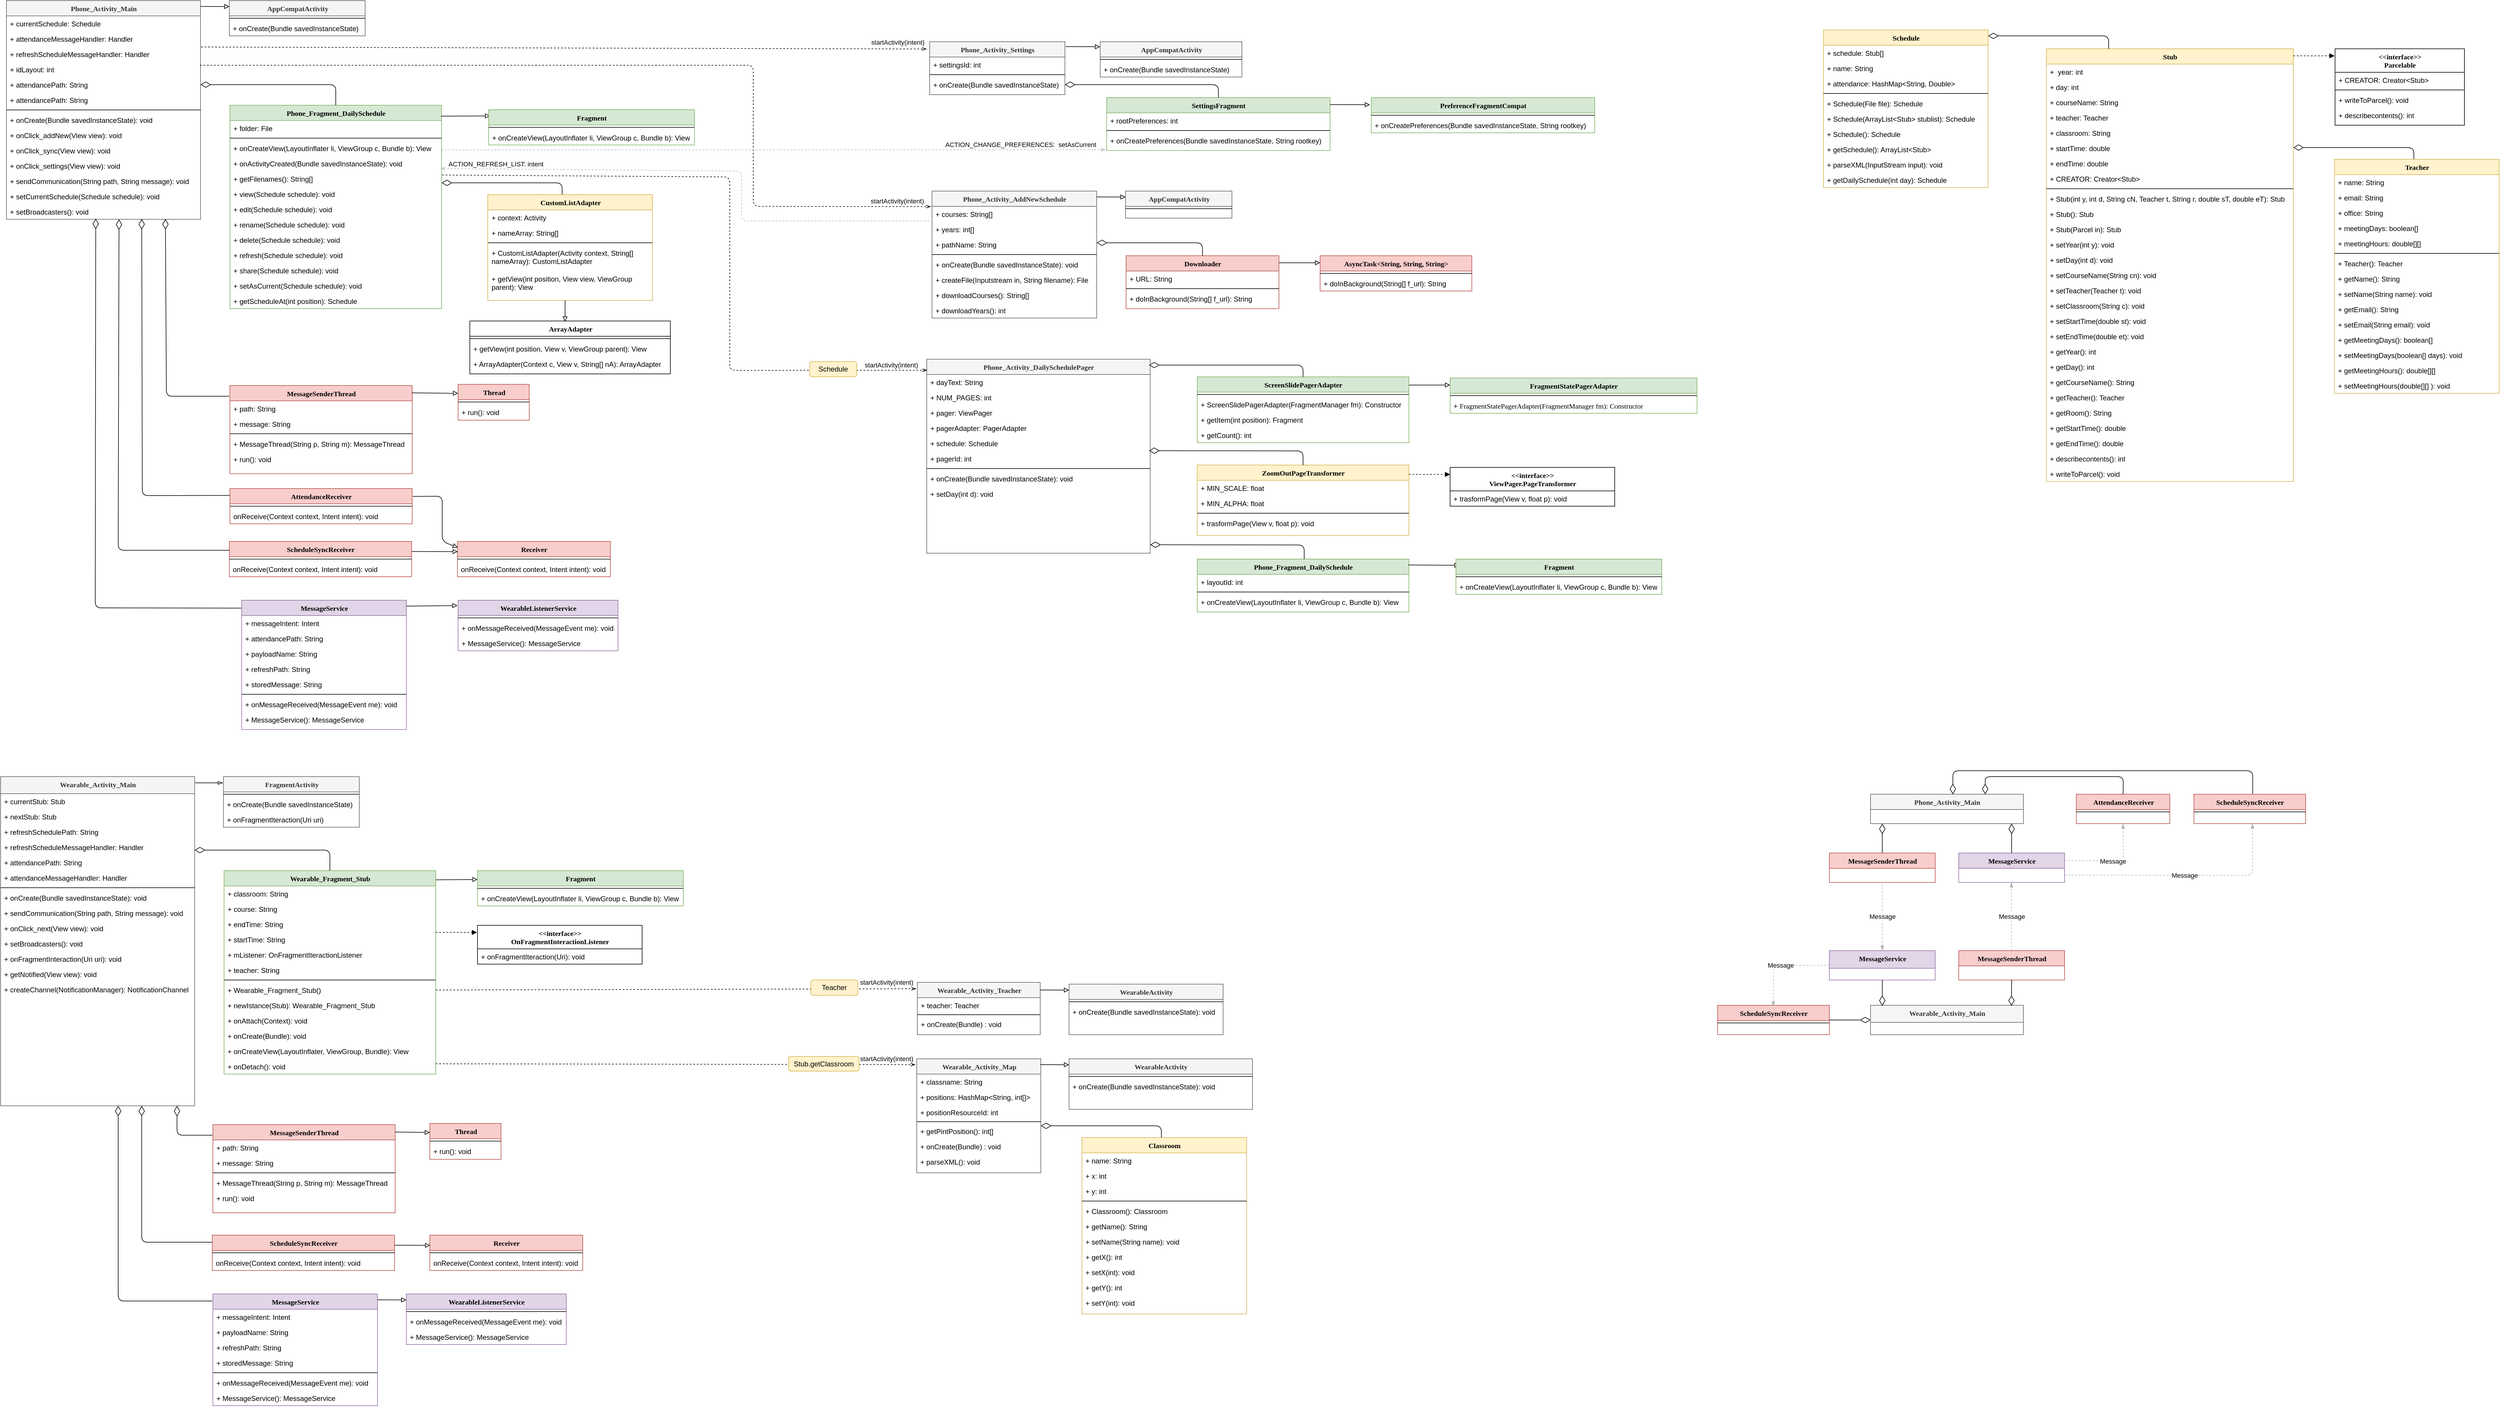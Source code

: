 <mxfile version="12.4.2" type="device" pages="1"><diagram name="Page-1" id="9f46799a-70d6-7492-0946-bef42562c5a5"><mxGraphModel dx="5688" dy="3288" grid="1" gridSize="10" guides="1" tooltips="1" connect="1" arrows="1" fold="1" page="1" pageScale="1" pageWidth="4681" pageHeight="3300" background="#ffffff" math="0" shadow="0"><root><mxCell id="0"/><mxCell id="1" parent="0"/><mxCell id="78961159f06e98e8-17" value="Phone_Activity_Main" style="swimlane;html=1;fontStyle=1;align=center;verticalAlign=top;childLayout=stackLayout;horizontal=1;startSize=26;horizontalStack=0;resizeParent=1;resizeLast=0;collapsible=1;marginBottom=0;swimlaneFillColor=#ffffff;rounded=0;shadow=0;comic=0;labelBackgroundColor=none;strokeWidth=1;fillColor=#f5f5f5;fontFamily=Verdana;fontSize=12;strokeColor=#666666;fontColor=#333333;" parent="1" vertex="1"><mxGeometry x="90" y="50" width="330" height="372" as="geometry"/></mxCell><mxCell id="78961159f06e98e8-21" value="+ currentSchedule: Schedule" style="text;html=1;strokeColor=none;fillColor=none;align=left;verticalAlign=top;spacingLeft=4;spacingRight=4;whiteSpace=wrap;overflow=hidden;rotatable=0;points=[[0,0.5],[1,0.5]];portConstraint=eastwest;" parent="78961159f06e98e8-17" vertex="1"><mxGeometry y="26" width="330" height="26" as="geometry"/></mxCell><mxCell id="78961159f06e98e8-23" value="+ attendanceMessageHandler: Handler" style="text;html=1;align=left;verticalAlign=top;spacingLeft=4;spacingRight=4;whiteSpace=wrap;overflow=hidden;rotatable=0;points=[[0,0.5],[1,0.5]];portConstraint=eastwest;" parent="78961159f06e98e8-17" vertex="1"><mxGeometry y="52" width="330" height="26" as="geometry"/></mxCell><mxCell id="78961159f06e98e8-25" value="+ refreshScheduleMessageHandler: Handler" style="text;html=1;strokeColor=none;fillColor=none;align=left;verticalAlign=top;spacingLeft=4;spacingRight=4;whiteSpace=wrap;overflow=hidden;rotatable=0;points=[[0,0.5],[1,0.5]];portConstraint=eastwest;" parent="78961159f06e98e8-17" vertex="1"><mxGeometry y="78" width="330" height="26" as="geometry"/></mxCell><mxCell id="TGnHp0b0EAqnvFdB7RhT-48" value="+ idLayout: int" style="text;html=1;strokeColor=none;fillColor=none;align=left;verticalAlign=top;spacingLeft=4;spacingRight=4;whiteSpace=wrap;overflow=hidden;rotatable=0;points=[[0,0.5],[1,0.5]];portConstraint=eastwest;" parent="78961159f06e98e8-17" vertex="1"><mxGeometry y="104" width="330" height="26" as="geometry"/></mxCell><mxCell id="YeAtv5IxjqMEtXkBODJy-79" value="+ attendancePath: String" style="text;html=1;strokeColor=none;fillColor=none;align=left;verticalAlign=top;spacingLeft=4;spacingRight=4;whiteSpace=wrap;overflow=hidden;rotatable=0;points=[[0,0.5],[1,0.5]];portConstraint=eastwest;" vertex="1" parent="78961159f06e98e8-17"><mxGeometry y="130" width="330" height="26" as="geometry"/></mxCell><mxCell id="YeAtv5IxjqMEtXkBODJy-80" value="+ attendancePath: String" style="text;html=1;strokeColor=none;fillColor=none;align=left;verticalAlign=top;spacingLeft=4;spacingRight=4;whiteSpace=wrap;overflow=hidden;rotatable=0;points=[[0,0.5],[1,0.5]];portConstraint=eastwest;" vertex="1" parent="78961159f06e98e8-17"><mxGeometry y="156" width="330" height="26" as="geometry"/></mxCell><mxCell id="78961159f06e98e8-19" value="" style="line;html=1;strokeWidth=1;fillColor=none;align=left;verticalAlign=middle;spacingTop=-1;spacingLeft=3;spacingRight=3;rotatable=0;labelPosition=right;points=[];portConstraint=eastwest;" parent="78961159f06e98e8-17" vertex="1"><mxGeometry y="182" width="330" height="8" as="geometry"/></mxCell><mxCell id="78961159f06e98e8-20" value="+ onCreate(Bundle savedInstanceState): void" style="text;html=1;strokeColor=none;fillColor=none;align=left;verticalAlign=top;spacingLeft=4;spacingRight=4;whiteSpace=wrap;overflow=hidden;rotatable=0;points=[[0,0.5],[1,0.5]];portConstraint=eastwest;" parent="78961159f06e98e8-17" vertex="1"><mxGeometry y="190" width="330" height="26" as="geometry"/></mxCell><mxCell id="TGnHp0b0EAqnvFdB7RhT-4" value="+ onClick_addNew(View view): void" style="text;html=1;strokeColor=none;fillColor=none;align=left;verticalAlign=top;spacingLeft=4;spacingRight=4;whiteSpace=wrap;overflow=hidden;rotatable=0;points=[[0,0.5],[1,0.5]];portConstraint=eastwest;" parent="78961159f06e98e8-17" vertex="1"><mxGeometry y="216" width="330" height="26" as="geometry"/></mxCell><mxCell id="YeAtv5IxjqMEtXkBODJy-78" value="+ onClick_sync(View view): void" style="text;html=1;strokeColor=none;fillColor=none;align=left;verticalAlign=top;spacingLeft=4;spacingRight=4;whiteSpace=wrap;overflow=hidden;rotatable=0;points=[[0,0.5],[1,0.5]];portConstraint=eastwest;" vertex="1" parent="78961159f06e98e8-17"><mxGeometry y="242" width="330" height="26" as="geometry"/></mxCell><mxCell id="TGnHp0b0EAqnvFdB7RhT-5" value="+ onClick_settings(View view): void" style="text;html=1;strokeColor=none;fillColor=none;align=left;verticalAlign=top;spacingLeft=4;spacingRight=4;whiteSpace=wrap;overflow=hidden;rotatable=0;points=[[0,0.5],[1,0.5]];portConstraint=eastwest;" parent="78961159f06e98e8-17" vertex="1"><mxGeometry y="268" width="330" height="26" as="geometry"/></mxCell><mxCell id="78961159f06e98e8-27" value="+ sendCommunication(String path, String message): void" style="text;html=1;strokeColor=none;fillColor=none;align=left;verticalAlign=top;spacingLeft=4;spacingRight=4;whiteSpace=wrap;overflow=hidden;rotatable=0;points=[[0,0.5],[1,0.5]];portConstraint=eastwest;" parent="78961159f06e98e8-17" vertex="1"><mxGeometry y="294" width="330" height="26" as="geometry"/></mxCell><mxCell id="TGnHp0b0EAqnvFdB7RhT-6" value="+ setCurrentSchedule(Schedule schedule): void" style="text;html=1;strokeColor=none;fillColor=none;align=left;verticalAlign=top;spacingLeft=4;spacingRight=4;whiteSpace=wrap;overflow=hidden;rotatable=0;points=[[0,0.5],[1,0.5]];portConstraint=eastwest;" parent="78961159f06e98e8-17" vertex="1"><mxGeometry y="320" width="330" height="26" as="geometry"/></mxCell><mxCell id="TGnHp0b0EAqnvFdB7RhT-18" value="+ setBroadcasters(): void" style="text;html=1;strokeColor=none;fillColor=none;align=left;verticalAlign=top;spacingLeft=4;spacingRight=4;whiteSpace=wrap;overflow=hidden;rotatable=0;points=[[0,0.5],[1,0.5]];portConstraint=eastwest;" parent="78961159f06e98e8-17" vertex="1"><mxGeometry y="346" width="330" height="26" as="geometry"/></mxCell><mxCell id="TGnHp0b0EAqnvFdB7RhT-42" value="Phone_Activity_Settings" style="swimlane;html=1;fontStyle=1;align=center;verticalAlign=top;childLayout=stackLayout;horizontal=1;startSize=26;horizontalStack=0;resizeParent=1;resizeLast=0;collapsible=1;marginBottom=0;swimlaneFillColor=#ffffff;rounded=0;shadow=0;comic=0;labelBackgroundColor=none;strokeWidth=1;fillColor=#f5f5f5;fontFamily=Verdana;fontSize=12;strokeColor=#666666;fontColor=#333333;" parent="1" vertex="1"><mxGeometry x="1660" y="120" width="230" height="90" as="geometry"/></mxCell><mxCell id="TGnHp0b0EAqnvFdB7RhT-43" value="+ settingsId: int" style="text;html=1;strokeColor=none;fillColor=none;align=left;verticalAlign=top;spacingLeft=4;spacingRight=4;whiteSpace=wrap;overflow=hidden;rotatable=0;points=[[0,0.5],[1,0.5]];portConstraint=eastwest;" parent="TGnHp0b0EAqnvFdB7RhT-42" vertex="1"><mxGeometry y="26" width="230" height="26" as="geometry"/></mxCell><mxCell id="TGnHp0b0EAqnvFdB7RhT-45" value="" style="line;html=1;strokeWidth=1;fillColor=none;align=left;verticalAlign=middle;spacingTop=-1;spacingLeft=3;spacingRight=3;rotatable=0;labelPosition=right;points=[];portConstraint=eastwest;" parent="TGnHp0b0EAqnvFdB7RhT-42" vertex="1"><mxGeometry y="52" width="230" height="8" as="geometry"/></mxCell><mxCell id="TGnHp0b0EAqnvFdB7RhT-46" value="+ onCreate(Bundle savedInstanceState)" style="text;html=1;strokeColor=none;fillColor=none;align=left;verticalAlign=top;spacingLeft=4;spacingRight=4;whiteSpace=wrap;overflow=hidden;rotatable=0;points=[[0,0.5],[1,0.5]];portConstraint=eastwest;" parent="TGnHp0b0EAqnvFdB7RhT-42" vertex="1"><mxGeometry y="60" width="230" height="26" as="geometry"/></mxCell><mxCell id="TGnHp0b0EAqnvFdB7RhT-55" value="SettingsFragment" style="swimlane;html=1;fontStyle=1;align=center;verticalAlign=top;childLayout=stackLayout;horizontal=1;startSize=26;horizontalStack=0;resizeParent=1;resizeLast=0;collapsible=1;marginBottom=0;swimlaneFillColor=#ffffff;rounded=0;shadow=0;comic=0;labelBackgroundColor=none;strokeWidth=1;fillColor=#d5e8d4;fontFamily=Verdana;fontSize=12;strokeColor=#82b366;" parent="1" vertex="1"><mxGeometry x="1961" y="215" width="380" height="90" as="geometry"/></mxCell><mxCell id="TGnHp0b0EAqnvFdB7RhT-56" value="+ rootPreferences: int" style="text;html=1;strokeColor=none;fillColor=none;align=left;verticalAlign=top;spacingLeft=4;spacingRight=4;whiteSpace=wrap;overflow=hidden;rotatable=0;points=[[0,0.5],[1,0.5]];portConstraint=eastwest;" parent="TGnHp0b0EAqnvFdB7RhT-55" vertex="1"><mxGeometry y="26" width="380" height="26" as="geometry"/></mxCell><mxCell id="TGnHp0b0EAqnvFdB7RhT-57" value="" style="line;html=1;strokeWidth=1;fillColor=none;align=left;verticalAlign=middle;spacingTop=-1;spacingLeft=3;spacingRight=3;rotatable=0;labelPosition=right;points=[];portConstraint=eastwest;" parent="TGnHp0b0EAqnvFdB7RhT-55" vertex="1"><mxGeometry y="52" width="380" height="8" as="geometry"/></mxCell><mxCell id="TGnHp0b0EAqnvFdB7RhT-58" value="+ onCreatePreferences(Bundle savedInstanceState, String rootkey)" style="text;html=1;strokeColor=none;fillColor=none;align=left;verticalAlign=top;spacingLeft=4;spacingRight=4;whiteSpace=wrap;overflow=hidden;rotatable=0;points=[[0,0.5],[1,0.5]];portConstraint=eastwest;" parent="TGnHp0b0EAqnvFdB7RhT-55" vertex="1"><mxGeometry y="60" width="380" height="26" as="geometry"/></mxCell><mxCell id="TGnHp0b0EAqnvFdB7RhT-60" value="" style="endArrow=block;html=1;exitX=1;exitY=0.133;exitDx=0;exitDy=0;exitPerimeter=0;endFill=0;entryX=-0.006;entryY=0.202;entryDx=0;entryDy=0;entryPerimeter=0;" parent="1" source="TGnHp0b0EAqnvFdB7RhT-55" edge="1" target="TGnHp0b0EAqnvFdB7RhT-61"><mxGeometry width="50" height="50" relative="1" as="geometry"><mxPoint x="2361" y="310" as="sourcePoint"/><mxPoint x="2411" y="242" as="targetPoint"/></mxGeometry></mxCell><mxCell id="TGnHp0b0EAqnvFdB7RhT-61" value="PreferenceFragmentCompat" style="swimlane;html=1;fontStyle=1;align=center;verticalAlign=top;childLayout=stackLayout;horizontal=1;startSize=26;horizontalStack=0;resizeParent=1;resizeLast=0;collapsible=1;marginBottom=0;swimlaneFillColor=#ffffff;rounded=0;shadow=0;comic=0;labelBackgroundColor=none;strokeWidth=1;fillColor=#d5e8d4;fontFamily=Verdana;fontSize=12;strokeColor=#82b366;" parent="1" vertex="1"><mxGeometry x="2411" y="215" width="380" height="60" as="geometry"/></mxCell><mxCell id="TGnHp0b0EAqnvFdB7RhT-63" value="" style="line;html=1;strokeWidth=1;fillColor=none;align=left;verticalAlign=middle;spacingTop=-1;spacingLeft=3;spacingRight=3;rotatable=0;labelPosition=right;points=[];portConstraint=eastwest;" parent="TGnHp0b0EAqnvFdB7RhT-61" vertex="1"><mxGeometry y="26" width="380" height="8" as="geometry"/></mxCell><mxCell id="TGnHp0b0EAqnvFdB7RhT-64" value="+ onCreatePreferences(Bundle savedInstanceState, String rootkey)" style="text;html=1;strokeColor=none;fillColor=none;align=left;verticalAlign=top;spacingLeft=4;spacingRight=4;whiteSpace=wrap;overflow=hidden;rotatable=0;points=[[0,0.5],[1,0.5]];portConstraint=eastwest;" parent="TGnHp0b0EAqnvFdB7RhT-61" vertex="1"><mxGeometry y="34" width="380" height="26" as="geometry"/></mxCell><mxCell id="TGnHp0b0EAqnvFdB7RhT-65" value="Phone_Activity_DailySchedulePager" style="swimlane;html=1;fontStyle=1;align=center;verticalAlign=top;childLayout=stackLayout;horizontal=1;startSize=26;horizontalStack=0;resizeParent=1;resizeLast=0;collapsible=1;marginBottom=0;swimlaneFillColor=#ffffff;rounded=0;shadow=0;comic=0;labelBackgroundColor=none;strokeWidth=1;fillColor=#f5f5f5;fontFamily=Verdana;fontSize=12;strokeColor=#666666;fontColor=#333333;" parent="1" vertex="1"><mxGeometry x="1655" y="660" width="380" height="330" as="geometry"/></mxCell><mxCell id="TGnHp0b0EAqnvFdB7RhT-66" value="+ dayText: String&lt;br&gt;" style="text;html=1;strokeColor=none;fillColor=none;align=left;verticalAlign=top;spacingLeft=4;spacingRight=4;whiteSpace=wrap;overflow=hidden;rotatable=0;points=[[0,0.5],[1,0.5]];portConstraint=eastwest;" parent="TGnHp0b0EAqnvFdB7RhT-65" vertex="1"><mxGeometry y="26" width="380" height="26" as="geometry"/></mxCell><mxCell id="TGnHp0b0EAqnvFdB7RhT-68" value="+ NUM_PAGES: int" style="text;html=1;strokeColor=none;fillColor=none;align=left;verticalAlign=top;spacingLeft=4;spacingRight=4;whiteSpace=wrap;overflow=hidden;rotatable=0;points=[[0,0.5],[1,0.5]];portConstraint=eastwest;" parent="TGnHp0b0EAqnvFdB7RhT-65" vertex="1"><mxGeometry y="52" width="380" height="26" as="geometry"/></mxCell><mxCell id="TGnHp0b0EAqnvFdB7RhT-69" value="+ pager: ViewPager" style="text;html=1;strokeColor=none;fillColor=none;align=left;verticalAlign=top;spacingLeft=4;spacingRight=4;whiteSpace=wrap;overflow=hidden;rotatable=0;points=[[0,0.5],[1,0.5]];portConstraint=eastwest;" parent="TGnHp0b0EAqnvFdB7RhT-65" vertex="1"><mxGeometry y="78" width="380" height="26" as="geometry"/></mxCell><mxCell id="TGnHp0b0EAqnvFdB7RhT-70" value="+ pagerAdapter: PagerAdapter&lt;br&gt;" style="text;html=1;strokeColor=none;fillColor=none;align=left;verticalAlign=top;spacingLeft=4;spacingRight=4;whiteSpace=wrap;overflow=hidden;rotatable=0;points=[[0,0.5],[1,0.5]];portConstraint=eastwest;" parent="TGnHp0b0EAqnvFdB7RhT-65" vertex="1"><mxGeometry y="104" width="380" height="26" as="geometry"/></mxCell><mxCell id="TGnHp0b0EAqnvFdB7RhT-71" value="+ schedule: Schedule" style="text;html=1;strokeColor=none;fillColor=none;align=left;verticalAlign=top;spacingLeft=4;spacingRight=4;whiteSpace=wrap;overflow=hidden;rotatable=0;points=[[0,0.5],[1,0.5]];portConstraint=eastwest;" parent="TGnHp0b0EAqnvFdB7RhT-65" vertex="1"><mxGeometry y="130" width="380" height="26" as="geometry"/></mxCell><mxCell id="TGnHp0b0EAqnvFdB7RhT-72" value="+ pagerId: int" style="text;html=1;strokeColor=none;fillColor=none;align=left;verticalAlign=top;spacingLeft=4;spacingRight=4;whiteSpace=wrap;overflow=hidden;rotatable=0;points=[[0,0.5],[1,0.5]];portConstraint=eastwest;" parent="TGnHp0b0EAqnvFdB7RhT-65" vertex="1"><mxGeometry y="156" width="380" height="26" as="geometry"/></mxCell><mxCell id="TGnHp0b0EAqnvFdB7RhT-67" value="" style="line;html=1;strokeWidth=1;fillColor=none;align=left;verticalAlign=middle;spacingTop=-1;spacingLeft=3;spacingRight=3;rotatable=0;labelPosition=right;points=[];portConstraint=eastwest;" parent="TGnHp0b0EAqnvFdB7RhT-65" vertex="1"><mxGeometry y="182" width="380" height="8" as="geometry"/></mxCell><mxCell id="TGnHp0b0EAqnvFdB7RhT-73" value="+ onCreate(Bundle savedInstanceState): void" style="text;html=1;strokeColor=none;fillColor=none;align=left;verticalAlign=top;spacingLeft=4;spacingRight=4;whiteSpace=wrap;overflow=hidden;rotatable=0;points=[[0,0.5],[1,0.5]];portConstraint=eastwest;" parent="TGnHp0b0EAqnvFdB7RhT-65" vertex="1"><mxGeometry y="190" width="380" height="26" as="geometry"/></mxCell><mxCell id="TGnHp0b0EAqnvFdB7RhT-78" value="+ setDay(int d): void" style="text;html=1;strokeColor=none;fillColor=none;align=left;verticalAlign=top;spacingLeft=4;spacingRight=4;whiteSpace=wrap;overflow=hidden;rotatable=0;points=[[0,0.5],[1,0.5]];portConstraint=eastwest;" parent="TGnHp0b0EAqnvFdB7RhT-65" vertex="1"><mxGeometry y="216" width="380" height="26" as="geometry"/></mxCell><mxCell id="TGnHp0b0EAqnvFdB7RhT-74" value="AppCompatActivity" style="swimlane;html=1;fontStyle=1;align=center;verticalAlign=top;childLayout=stackLayout;horizontal=1;startSize=26;horizontalStack=0;resizeParent=1;resizeLast=0;collapsible=1;marginBottom=0;swimlaneFillColor=#ffffff;rounded=0;shadow=0;comic=0;labelBackgroundColor=none;strokeWidth=1;fillColor=#f5f5f5;fontFamily=Verdana;fontSize=12;strokeColor=#666666;fontColor=#333333;" parent="1" vertex="1"><mxGeometry x="469" y="50" width="231" height="60" as="geometry"/></mxCell><mxCell id="TGnHp0b0EAqnvFdB7RhT-75" value="" style="line;html=1;strokeWidth=1;fillColor=none;align=left;verticalAlign=middle;spacingTop=-1;spacingLeft=3;spacingRight=3;rotatable=0;labelPosition=right;points=[];portConstraint=eastwest;" parent="TGnHp0b0EAqnvFdB7RhT-74" vertex="1"><mxGeometry y="26" width="231" height="8" as="geometry"/></mxCell><mxCell id="TGnHp0b0EAqnvFdB7RhT-355" value="+ onCreate(Bundle savedInstanceState)" style="text;html=1;strokeColor=none;fillColor=none;align=left;verticalAlign=top;spacingLeft=4;spacingRight=4;whiteSpace=wrap;overflow=hidden;rotatable=0;points=[[0,0.5],[1,0.5]];portConstraint=eastwest;" parent="TGnHp0b0EAqnvFdB7RhT-74" vertex="1"><mxGeometry y="34" width="231" height="26" as="geometry"/></mxCell><mxCell id="TGnHp0b0EAqnvFdB7RhT-77" value="" style="endArrow=block;html=1;entryX=-0.004;entryY=0.319;entryDx=0;entryDy=0;sourcePerimeterSpacing=0;startArrow=none;startFill=0;endFill=0;entryPerimeter=0;" parent="1" edge="1"><mxGeometry width="50" height="50" relative="1" as="geometry"><mxPoint x="420" y="60" as="sourcePoint"/><mxPoint x="469.0" y="60.14" as="targetPoint"/><Array as="points"/></mxGeometry></mxCell><mxCell id="TGnHp0b0EAqnvFdB7RhT-82" value="ScreenSlidePagerAdapter" style="swimlane;html=1;fontStyle=1;align=center;verticalAlign=top;childLayout=stackLayout;horizontal=1;startSize=26;horizontalStack=0;resizeParent=1;resizeLast=0;collapsible=1;marginBottom=0;swimlaneFillColor=#ffffff;rounded=0;shadow=0;comic=0;labelBackgroundColor=none;strokeWidth=1;fillColor=#d5e8d4;fontFamily=Verdana;fontSize=12;strokeColor=#82b366;" parent="1" vertex="1"><mxGeometry x="2115" y="690" width="360" height="112" as="geometry"/></mxCell><mxCell id="TGnHp0b0EAqnvFdB7RhT-84" value="" style="line;html=1;strokeWidth=1;fillColor=none;align=left;verticalAlign=middle;spacingTop=-1;spacingLeft=3;spacingRight=3;rotatable=0;labelPosition=right;points=[];portConstraint=eastwest;" parent="TGnHp0b0EAqnvFdB7RhT-82" vertex="1"><mxGeometry y="26" width="360" height="8" as="geometry"/></mxCell><mxCell id="TGnHp0b0EAqnvFdB7RhT-85" value="+ ScreenSlidePagerAdapter(FragmentManager fm): Constructor" style="text;html=1;strokeColor=none;fillColor=none;align=left;verticalAlign=top;spacingLeft=4;spacingRight=4;whiteSpace=wrap;overflow=hidden;rotatable=0;points=[[0,0.5],[1,0.5]];portConstraint=eastwest;" parent="TGnHp0b0EAqnvFdB7RhT-82" vertex="1"><mxGeometry y="34" width="360" height="26" as="geometry"/></mxCell><mxCell id="TGnHp0b0EAqnvFdB7RhT-91" value="+ getItem(int position): Fragment" style="text;html=1;strokeColor=none;fillColor=none;align=left;verticalAlign=top;spacingLeft=4;spacingRight=4;whiteSpace=wrap;overflow=hidden;rotatable=0;points=[[0,0.5],[1,0.5]];portConstraint=eastwest;" parent="TGnHp0b0EAqnvFdB7RhT-82" vertex="1"><mxGeometry y="60" width="360" height="26" as="geometry"/></mxCell><mxCell id="TGnHp0b0EAqnvFdB7RhT-92" value="+ getCount(): int" style="text;html=1;strokeColor=none;fillColor=none;align=left;verticalAlign=top;spacingLeft=4;spacingRight=4;whiteSpace=wrap;overflow=hidden;rotatable=0;points=[[0,0.5],[1,0.5]];portConstraint=eastwest;" parent="TGnHp0b0EAqnvFdB7RhT-82" vertex="1"><mxGeometry y="86" width="360" height="24" as="geometry"/></mxCell><mxCell id="TGnHp0b0EAqnvFdB7RhT-86" value="" style="endArrow=block;html=1;exitX=1;exitY=0.133;exitDx=0;exitDy=0;exitPerimeter=0;endFill=0;" parent="1" edge="1"><mxGeometry width="50" height="50" relative="1" as="geometry"><mxPoint x="2475" y="703.97" as="sourcePoint"/><mxPoint x="2545" y="704" as="targetPoint"/></mxGeometry></mxCell><mxCell id="TGnHp0b0EAqnvFdB7RhT-87" value="FragmentStatePagerAdapter" style="swimlane;html=1;fontStyle=1;align=center;verticalAlign=top;childLayout=stackLayout;horizontal=1;startSize=26;horizontalStack=0;resizeParent=1;resizeLast=0;collapsible=1;marginBottom=0;swimlaneFillColor=#ffffff;rounded=0;shadow=0;comic=0;labelBackgroundColor=none;strokeWidth=1;fillColor=#d5e8d4;fontFamily=Verdana;fontSize=12;strokeColor=#82b366;" parent="1" vertex="1"><mxGeometry x="2545" y="692" width="420" height="60" as="geometry"/></mxCell><mxCell id="TGnHp0b0EAqnvFdB7RhT-88" value="" style="line;html=1;strokeWidth=1;fillColor=none;align=left;verticalAlign=middle;spacingTop=-1;spacingLeft=3;spacingRight=3;rotatable=0;labelPosition=right;points=[];portConstraint=eastwest;" parent="TGnHp0b0EAqnvFdB7RhT-87" vertex="1"><mxGeometry y="26" width="420" height="8" as="geometry"/></mxCell><mxCell id="TGnHp0b0EAqnvFdB7RhT-90" value="+&amp;nbsp;&lt;span style=&quot;font-family: &amp;#34;verdana&amp;#34; ; text-align: center ; white-space: nowrap&quot;&gt;FragmentStatePagerAdapter(FragmentManager fm): Constructor&lt;/span&gt;" style="text;html=1;strokeColor=none;fillColor=none;align=left;verticalAlign=top;spacingLeft=4;spacingRight=4;whiteSpace=wrap;overflow=hidden;rotatable=0;points=[[0,0.5],[1,0.5]];portConstraint=eastwest;" parent="TGnHp0b0EAqnvFdB7RhT-87" vertex="1"><mxGeometry y="34" width="420" height="26" as="geometry"/></mxCell><mxCell id="TGnHp0b0EAqnvFdB7RhT-93" value="ZoomOutPageTransformer" style="swimlane;html=1;fontStyle=1;align=center;verticalAlign=top;childLayout=stackLayout;horizontal=1;startSize=26;horizontalStack=0;resizeParent=1;resizeLast=0;collapsible=1;marginBottom=0;swimlaneFillColor=#ffffff;rounded=0;shadow=0;comic=0;labelBackgroundColor=none;strokeWidth=1;fontFamily=Verdana;fontSize=12;strokeColor=#d6b656;fillColor=#fff2cc;" parent="1" vertex="1"><mxGeometry x="2115" y="840" width="360" height="120" as="geometry"><mxRectangle x="830" y="760" width="210" height="26" as="alternateBounds"/></mxGeometry></mxCell><mxCell id="TGnHp0b0EAqnvFdB7RhT-98" value="+ MIN_SCALE: float&lt;br&gt;" style="text;html=1;strokeColor=none;fillColor=none;align=left;verticalAlign=top;spacingLeft=4;spacingRight=4;whiteSpace=wrap;overflow=hidden;rotatable=0;points=[[0,0.5],[1,0.5]];portConstraint=eastwest;" parent="TGnHp0b0EAqnvFdB7RhT-93" vertex="1"><mxGeometry y="26" width="360" height="26" as="geometry"/></mxCell><mxCell id="TGnHp0b0EAqnvFdB7RhT-99" value="+ MIN_ALPHA: float" style="text;html=1;strokeColor=none;fillColor=none;align=left;verticalAlign=top;spacingLeft=4;spacingRight=4;whiteSpace=wrap;overflow=hidden;rotatable=0;points=[[0,0.5],[1,0.5]];portConstraint=eastwest;" parent="TGnHp0b0EAqnvFdB7RhT-93" vertex="1"><mxGeometry y="52" width="360" height="26" as="geometry"/></mxCell><mxCell id="TGnHp0b0EAqnvFdB7RhT-94" value="" style="line;html=1;strokeWidth=1;fillColor=none;align=left;verticalAlign=middle;spacingTop=-1;spacingLeft=3;spacingRight=3;rotatable=0;labelPosition=right;points=[];portConstraint=eastwest;" parent="TGnHp0b0EAqnvFdB7RhT-93" vertex="1"><mxGeometry y="78" width="360" height="8" as="geometry"/></mxCell><mxCell id="TGnHp0b0EAqnvFdB7RhT-95" value="+ trasformPage(View v, float p): void" style="text;html=1;strokeColor=none;fillColor=none;align=left;verticalAlign=top;spacingLeft=4;spacingRight=4;whiteSpace=wrap;overflow=hidden;rotatable=0;points=[[0,0.5],[1,0.5]];portConstraint=eastwest;" parent="TGnHp0b0EAqnvFdB7RhT-93" vertex="1"><mxGeometry y="86" width="360" height="26" as="geometry"/></mxCell><mxCell id="TGnHp0b0EAqnvFdB7RhT-100" value="Phone_Fragment_DailySchedule" style="swimlane;html=1;fontStyle=1;align=center;verticalAlign=top;childLayout=stackLayout;horizontal=1;startSize=26;horizontalStack=0;resizeParent=1;resizeLast=0;collapsible=1;marginBottom=0;swimlaneFillColor=#ffffff;rounded=0;shadow=0;comic=0;labelBackgroundColor=none;strokeWidth=1;fillColor=#d5e8d4;fontFamily=Verdana;fontSize=12;strokeColor=#82b366;" parent="1" vertex="1"><mxGeometry x="2115" y="1000" width="360" height="90" as="geometry"/></mxCell><mxCell id="TGnHp0b0EAqnvFdB7RhT-103" value="+ layoutId: int" style="text;html=1;strokeColor=none;fillColor=none;align=left;verticalAlign=top;spacingLeft=4;spacingRight=4;whiteSpace=wrap;overflow=hidden;rotatable=0;points=[[0,0.5],[1,0.5]];portConstraint=eastwest;" parent="TGnHp0b0EAqnvFdB7RhT-100" vertex="1"><mxGeometry y="26" width="360" height="26" as="geometry"/></mxCell><mxCell id="TGnHp0b0EAqnvFdB7RhT-101" value="" style="line;html=1;strokeWidth=1;fillColor=none;align=left;verticalAlign=middle;spacingTop=-1;spacingLeft=3;spacingRight=3;rotatable=0;labelPosition=right;points=[];portConstraint=eastwest;" parent="TGnHp0b0EAqnvFdB7RhT-100" vertex="1"><mxGeometry y="52" width="360" height="8" as="geometry"/></mxCell><mxCell id="TGnHp0b0EAqnvFdB7RhT-102" value="+ onCreateView(LayoutInflater li, ViewGroup c, Bundle b): View" style="text;html=1;strokeColor=none;fillColor=none;align=left;verticalAlign=top;spacingLeft=4;spacingRight=4;whiteSpace=wrap;overflow=hidden;rotatable=0;points=[[0,0.5],[1,0.5]];portConstraint=eastwest;" parent="TGnHp0b0EAqnvFdB7RhT-100" vertex="1"><mxGeometry y="60" width="360" height="26" as="geometry"/></mxCell><mxCell id="TGnHp0b0EAqnvFdB7RhT-105" value="" style="endArrow=block;html=1;exitX=0.997;exitY=0.111;exitDx=0;exitDy=0;exitPerimeter=0;endFill=0;entryX=0.017;entryY=0.176;entryDx=0;entryDy=0;entryPerimeter=0;" parent="1" source="TGnHp0b0EAqnvFdB7RhT-100" target="TGnHp0b0EAqnvFdB7RhT-106" edge="1"><mxGeometry width="50" height="50" relative="1" as="geometry"><mxPoint x="2475" y="1011.97" as="sourcePoint"/><mxPoint x="2545" y="1012" as="targetPoint"/></mxGeometry></mxCell><mxCell id="TGnHp0b0EAqnvFdB7RhT-106" value="Fragment" style="swimlane;html=1;fontStyle=1;align=center;verticalAlign=top;childLayout=stackLayout;horizontal=1;startSize=26;horizontalStack=0;resizeParent=1;resizeLast=0;collapsible=1;marginBottom=0;swimlaneFillColor=#ffffff;rounded=0;shadow=0;comic=0;labelBackgroundColor=none;strokeWidth=1;fillColor=#d5e8d4;fontFamily=Verdana;fontSize=12;strokeColor=#82b366;" parent="1" vertex="1"><mxGeometry x="2555" y="1000" width="350" height="60" as="geometry"/></mxCell><mxCell id="TGnHp0b0EAqnvFdB7RhT-107" value="" style="line;html=1;strokeWidth=1;fillColor=none;align=left;verticalAlign=middle;spacingTop=-1;spacingLeft=3;spacingRight=3;rotatable=0;labelPosition=right;points=[];portConstraint=eastwest;" parent="TGnHp0b0EAqnvFdB7RhT-106" vertex="1"><mxGeometry y="26" width="350" height="8" as="geometry"/></mxCell><mxCell id="TGnHp0b0EAqnvFdB7RhT-352" value="+ onCreateView(LayoutInflater li, ViewGroup c, Bundle b): View" style="text;html=1;strokeColor=none;fillColor=none;align=left;verticalAlign=top;spacingLeft=4;spacingRight=4;whiteSpace=wrap;overflow=hidden;rotatable=0;points=[[0,0.5],[1,0.5]];portConstraint=eastwest;" parent="TGnHp0b0EAqnvFdB7RhT-106" vertex="1"><mxGeometry y="34" width="350" height="26" as="geometry"/></mxCell><mxCell id="TGnHp0b0EAqnvFdB7RhT-109" value="" style="endArrow=block;html=1;exitX=1;exitY=0.133;exitDx=0;exitDy=0;exitPerimeter=0;endFill=1;dashed=1;" parent="1" edge="1"><mxGeometry width="50" height="50" relative="1" as="geometry"><mxPoint x="2475" y="855.97" as="sourcePoint"/><mxPoint x="2545" y="856" as="targetPoint"/></mxGeometry></mxCell><mxCell id="TGnHp0b0EAqnvFdB7RhT-110" value="&amp;lt;&amp;lt;interface&amp;gt;&amp;gt;&lt;br&gt;ViewPager.PageTransformer" style="swimlane;html=1;fontStyle=1;align=center;verticalAlign=top;childLayout=stackLayout;horizontal=1;startSize=40;horizontalStack=0;resizeParent=1;resizeLast=0;collapsible=1;marginBottom=0;swimlaneFillColor=#ffffff;rounded=0;shadow=0;comic=0;labelBackgroundColor=none;strokeWidth=1;fontFamily=Verdana;fontSize=12;swimlaneLine=1;" parent="1" vertex="1"><mxGeometry x="2545" y="844" width="280" height="66" as="geometry"/></mxCell><mxCell id="TGnHp0b0EAqnvFdB7RhT-361" value="+ trasformPage(View v, float p): void" style="text;html=1;strokeColor=none;fillColor=none;align=left;verticalAlign=top;spacingLeft=4;spacingRight=4;whiteSpace=wrap;overflow=hidden;rotatable=0;points=[[0,0.5],[1,0.5]];portConstraint=eastwest;" parent="TGnHp0b0EAqnvFdB7RhT-110" vertex="1"><mxGeometry y="40" width="280" height="26" as="geometry"/></mxCell><mxCell id="TGnHp0b0EAqnvFdB7RhT-112" value="Phone_Activity_AddNewSchedule" style="swimlane;html=1;fontStyle=1;align=center;verticalAlign=top;childLayout=stackLayout;horizontal=1;startSize=26;horizontalStack=0;resizeParent=1;resizeLast=0;collapsible=1;marginBottom=0;swimlaneFillColor=#ffffff;rounded=0;shadow=0;comic=0;labelBackgroundColor=none;strokeWidth=1;fillColor=#f5f5f5;fontFamily=Verdana;fontSize=12;strokeColor=#666666;fontColor=#333333;" parent="1" vertex="1"><mxGeometry x="1664" y="374" width="280" height="216" as="geometry"/></mxCell><mxCell id="TGnHp0b0EAqnvFdB7RhT-113" value="+ courses: String[]" style="text;html=1;strokeColor=none;fillColor=none;align=left;verticalAlign=top;spacingLeft=4;spacingRight=4;whiteSpace=wrap;overflow=hidden;rotatable=0;points=[[0,0.5],[1,0.5]];portConstraint=eastwest;" parent="TGnHp0b0EAqnvFdB7RhT-112" vertex="1"><mxGeometry y="26" width="280" height="26" as="geometry"/></mxCell><mxCell id="TGnHp0b0EAqnvFdB7RhT-115" value="+ years: int[]" style="text;html=1;strokeColor=none;fillColor=none;align=left;verticalAlign=top;spacingLeft=4;spacingRight=4;whiteSpace=wrap;overflow=hidden;rotatable=0;points=[[0,0.5],[1,0.5]];portConstraint=eastwest;" parent="TGnHp0b0EAqnvFdB7RhT-112" vertex="1"><mxGeometry y="52" width="280" height="26" as="geometry"/></mxCell><mxCell id="TGnHp0b0EAqnvFdB7RhT-114" value="+ pathName: String" style="text;html=1;strokeColor=none;fillColor=none;align=left;verticalAlign=top;spacingLeft=4;spacingRight=4;whiteSpace=wrap;overflow=hidden;rotatable=0;points=[[0,0.5],[1,0.5]];portConstraint=eastwest;" parent="TGnHp0b0EAqnvFdB7RhT-112" vertex="1"><mxGeometry y="78" width="280" height="26" as="geometry"/></mxCell><mxCell id="TGnHp0b0EAqnvFdB7RhT-119" value="" style="line;html=1;strokeWidth=1;fillColor=none;align=left;verticalAlign=middle;spacingTop=-1;spacingLeft=3;spacingRight=3;rotatable=0;labelPosition=right;points=[];portConstraint=eastwest;" parent="TGnHp0b0EAqnvFdB7RhT-112" vertex="1"><mxGeometry y="104" width="280" height="8" as="geometry"/></mxCell><mxCell id="TGnHp0b0EAqnvFdB7RhT-120" value="+ onCreate(Bundle savedInstanceState): void" style="text;html=1;strokeColor=none;fillColor=none;align=left;verticalAlign=top;spacingLeft=4;spacingRight=4;whiteSpace=wrap;overflow=hidden;rotatable=0;points=[[0,0.5],[1,0.5]];portConstraint=eastwest;" parent="TGnHp0b0EAqnvFdB7RhT-112" vertex="1"><mxGeometry y="112" width="280" height="26" as="geometry"/></mxCell><mxCell id="TGnHp0b0EAqnvFdB7RhT-121" value="+ createFile(Inputstream in, String filename): File" style="text;html=1;strokeColor=none;fillColor=none;align=left;verticalAlign=top;spacingLeft=4;spacingRight=4;whiteSpace=wrap;overflow=hidden;rotatable=0;points=[[0,0.5],[1,0.5]];portConstraint=eastwest;" parent="TGnHp0b0EAqnvFdB7RhT-112" vertex="1"><mxGeometry y="138" width="280" height="26" as="geometry"/></mxCell><mxCell id="YeAtv5IxjqMEtXkBODJy-338" value="+ downloadCourses(): String[]" style="text;html=1;strokeColor=none;fillColor=none;align=left;verticalAlign=top;spacingLeft=4;spacingRight=4;whiteSpace=wrap;overflow=hidden;rotatable=0;points=[[0,0.5],[1,0.5]];portConstraint=eastwest;" vertex="1" parent="TGnHp0b0EAqnvFdB7RhT-112"><mxGeometry y="164" width="280" height="26" as="geometry"/></mxCell><mxCell id="YeAtv5IxjqMEtXkBODJy-339" value="+ downloadYears(): int" style="text;html=1;strokeColor=none;fillColor=none;align=left;verticalAlign=top;spacingLeft=4;spacingRight=4;whiteSpace=wrap;overflow=hidden;rotatable=0;points=[[0,0.5],[1,0.5]];portConstraint=eastwest;" vertex="1" parent="TGnHp0b0EAqnvFdB7RhT-112"><mxGeometry y="190" width="280" height="26" as="geometry"/></mxCell><mxCell id="TGnHp0b0EAqnvFdB7RhT-127" value="Downloader" style="swimlane;html=1;fontStyle=1;align=center;verticalAlign=top;childLayout=stackLayout;horizontal=1;startSize=26;horizontalStack=0;resizeParent=1;resizeLast=0;collapsible=1;marginBottom=0;swimlaneFillColor=#ffffff;rounded=0;shadow=0;comic=0;labelBackgroundColor=none;strokeWidth=1;fontFamily=Verdana;fontSize=12;strokeColor=#b85450;fillColor=#f8cecc;" parent="1" vertex="1"><mxGeometry x="1994" y="484" width="260" height="90" as="geometry"><mxRectangle x="830" y="760" width="210" height="26" as="alternateBounds"/></mxGeometry></mxCell><mxCell id="TGnHp0b0EAqnvFdB7RhT-128" value="+ URL: String" style="text;html=1;strokeColor=none;fillColor=none;align=left;verticalAlign=top;spacingLeft=4;spacingRight=4;whiteSpace=wrap;overflow=hidden;rotatable=0;points=[[0,0.5],[1,0.5]];portConstraint=eastwest;" parent="TGnHp0b0EAqnvFdB7RhT-127" vertex="1"><mxGeometry y="26" width="260" height="26" as="geometry"/></mxCell><mxCell id="TGnHp0b0EAqnvFdB7RhT-130" value="" style="line;html=1;strokeWidth=1;fillColor=none;align=left;verticalAlign=middle;spacingTop=-1;spacingLeft=3;spacingRight=3;rotatable=0;labelPosition=right;points=[];portConstraint=eastwest;" parent="TGnHp0b0EAqnvFdB7RhT-127" vertex="1"><mxGeometry y="52" width="260" height="8" as="geometry"/></mxCell><mxCell id="TGnHp0b0EAqnvFdB7RhT-131" value="+ doInBackground(String[] f_url): String" style="text;html=1;strokeColor=none;fillColor=none;align=left;verticalAlign=top;spacingLeft=4;spacingRight=4;whiteSpace=wrap;overflow=hidden;rotatable=0;points=[[0,0.5],[1,0.5]];portConstraint=eastwest;" parent="TGnHp0b0EAqnvFdB7RhT-127" vertex="1"><mxGeometry y="60" width="260" height="26" as="geometry"/></mxCell><mxCell id="TGnHp0b0EAqnvFdB7RhT-132" value="" style="endArrow=block;html=1;exitX=1;exitY=0.133;exitDx=0;exitDy=0;exitPerimeter=0;endFill=0;" parent="1" edge="1"><mxGeometry width="50" height="50" relative="1" as="geometry"><mxPoint x="2254" y="495.97" as="sourcePoint"/><mxPoint x="2324" y="496" as="targetPoint"/></mxGeometry></mxCell><mxCell id="TGnHp0b0EAqnvFdB7RhT-133" value="AsyncTask&amp;lt;String, String, String&amp;gt;" style="swimlane;html=1;fontStyle=1;align=center;verticalAlign=top;childLayout=stackLayout;horizontal=1;startSize=26;horizontalStack=0;resizeParent=1;resizeLast=0;collapsible=1;marginBottom=0;swimlaneFillColor=#ffffff;rounded=0;shadow=0;comic=0;labelBackgroundColor=none;strokeWidth=1;fontFamily=Verdana;fontSize=12;strokeColor=#b85450;fillColor=#f8cecc;" parent="1" vertex="1"><mxGeometry x="2324" y="484" width="258" height="60" as="geometry"/></mxCell><mxCell id="TGnHp0b0EAqnvFdB7RhT-134" value="" style="line;html=1;strokeWidth=1;fillColor=none;align=left;verticalAlign=middle;spacingTop=-1;spacingLeft=3;spacingRight=3;rotatable=0;labelPosition=right;points=[];portConstraint=eastwest;" parent="TGnHp0b0EAqnvFdB7RhT-133" vertex="1"><mxGeometry y="26" width="258" height="8" as="geometry"/></mxCell><mxCell id="TGnHp0b0EAqnvFdB7RhT-360" value="+ doInBackground(String[] f_url): String" style="text;html=1;strokeColor=none;fillColor=none;align=left;verticalAlign=top;spacingLeft=4;spacingRight=4;whiteSpace=wrap;overflow=hidden;rotatable=0;points=[[0,0.5],[1,0.5]];portConstraint=eastwest;" parent="TGnHp0b0EAqnvFdB7RhT-133" vertex="1"><mxGeometry y="34" width="258" height="26" as="geometry"/></mxCell><mxCell id="TGnHp0b0EAqnvFdB7RhT-240" value="AppCompatActivity" style="swimlane;html=1;fontStyle=1;align=center;verticalAlign=top;childLayout=stackLayout;horizontal=1;startSize=26;horizontalStack=0;resizeParent=1;resizeLast=0;collapsible=1;marginBottom=0;swimlaneFillColor=#ffffff;rounded=0;shadow=0;comic=0;labelBackgroundColor=none;strokeWidth=1;fillColor=#f5f5f5;fontFamily=Verdana;fontSize=12;strokeColor=#666666;fontColor=#333333;" parent="1" vertex="1"><mxGeometry x="1993" y="374" width="181" height="46" as="geometry"/></mxCell><mxCell id="TGnHp0b0EAqnvFdB7RhT-241" value="" style="line;html=1;strokeWidth=1;fillColor=none;align=left;verticalAlign=middle;spacingTop=-1;spacingLeft=3;spacingRight=3;rotatable=0;labelPosition=right;points=[];portConstraint=eastwest;" parent="TGnHp0b0EAqnvFdB7RhT-240" vertex="1"><mxGeometry y="26" width="181" height="8" as="geometry"/></mxCell><mxCell id="TGnHp0b0EAqnvFdB7RhT-242" value="" style="endArrow=block;html=1;entryX=-0.004;entryY=0.319;entryDx=0;entryDy=0;sourcePerimeterSpacing=0;startArrow=none;startFill=0;endFill=0;entryPerimeter=0;" parent="1" edge="1"><mxGeometry width="50" height="50" relative="1" as="geometry"><mxPoint x="1944" y="384" as="sourcePoint"/><mxPoint x="1993" y="384.14" as="targetPoint"/><Array as="points"/></mxGeometry></mxCell><mxCell id="TGnHp0b0EAqnvFdB7RhT-251" value="" style="endArrow=diamondThin;html=1;endFill=0;strokeWidth=1;endSize=15;" parent="1" edge="1"><mxGeometry width="50" height="50" relative="1" as="geometry"><mxPoint x="2295" y="690" as="sourcePoint"/><mxPoint x="2033" y="670" as="targetPoint"/><Array as="points"><mxPoint x="2295" y="670"/></Array></mxGeometry></mxCell><mxCell id="TGnHp0b0EAqnvFdB7RhT-253" value="" style="endArrow=diamondThin;html=1;endFill=0;strokeWidth=1;endSize=15;exitX=0.5;exitY=0;exitDx=0;exitDy=0;entryX=0.994;entryY=0.057;entryDx=0;entryDy=0;entryPerimeter=0;" parent="1" source="TGnHp0b0EAqnvFdB7RhT-93" edge="1"><mxGeometry width="50" height="50" relative="1" as="geometry"><mxPoint x="2115" y="814.424" as="sourcePoint"/><mxPoint x="2033.08" y="815.57" as="targetPoint"/><Array as="points"><mxPoint x="2295" y="816"/></Array></mxGeometry></mxCell><mxCell id="TGnHp0b0EAqnvFdB7RhT-254" value="" style="endArrow=diamondThin;html=1;endFill=0;strokeWidth=1;endSize=15;exitX=0.5;exitY=0;exitDx=0;exitDy=0;entryX=1;entryY=0.5;entryDx=0;entryDy=0;" parent="1" source="TGnHp0b0EAqnvFdB7RhT-55" edge="1" target="TGnHp0b0EAqnvFdB7RhT-46"><mxGeometry width="50" height="50" relative="1" as="geometry"><mxPoint x="2332" y="230" as="sourcePoint"/><mxPoint x="2060" y="210" as="targetPoint"/><Array as="points"><mxPoint x="2151" y="193"/></Array></mxGeometry></mxCell><mxCell id="TGnHp0b0EAqnvFdB7RhT-260" value="" style="endArrow=diamondThin;html=1;endFill=0;strokeWidth=1;endSize=15;exitX=0.5;exitY=0;exitDx=0;exitDy=0;entryX=0.994;entryY=0.057;entryDx=0;entryDy=0;entryPerimeter=0;" parent="1" edge="1"><mxGeometry width="50" height="50" relative="1" as="geometry"><mxPoint x="2296.92" y="1000" as="sourcePoint"/><mxPoint x="2035" y="975.57" as="targetPoint"/><Array as="points"><mxPoint x="2296.92" y="976"/></Array></mxGeometry></mxCell><mxCell id="TGnHp0b0EAqnvFdB7RhT-262" value="" style="endArrow=diamondThin;html=1;endFill=0;strokeWidth=1;endSize=15;exitX=0.5;exitY=0;exitDx=0;exitDy=0;" parent="1" source="TGnHp0b0EAqnvFdB7RhT-127" edge="1"><mxGeometry width="50" height="50" relative="1" as="geometry"><mxPoint x="2149" y="484" as="sourcePoint"/><mxPoint x="1944" y="462" as="targetPoint"/><Array as="points"><mxPoint x="2124" y="462"/></Array></mxGeometry></mxCell><mxCell id="TGnHp0b0EAqnvFdB7RhT-263" value="AppCompatActivity" style="swimlane;html=1;fontStyle=1;align=center;verticalAlign=top;childLayout=stackLayout;horizontal=1;startSize=26;horizontalStack=0;resizeParent=1;resizeLast=0;collapsible=1;marginBottom=0;swimlaneFillColor=#ffffff;rounded=0;shadow=0;comic=0;labelBackgroundColor=none;strokeWidth=1;fillColor=#f5f5f5;fontFamily=Verdana;fontSize=12;strokeColor=#666666;fontColor=#333333;" parent="1" vertex="1"><mxGeometry x="1950" y="120" width="241" height="60" as="geometry"/></mxCell><mxCell id="TGnHp0b0EAqnvFdB7RhT-264" value="" style="line;html=1;strokeWidth=1;fillColor=none;align=left;verticalAlign=middle;spacingTop=-1;spacingLeft=3;spacingRight=3;rotatable=0;labelPosition=right;points=[];portConstraint=eastwest;" parent="TGnHp0b0EAqnvFdB7RhT-263" vertex="1"><mxGeometry y="26" width="241" height="8" as="geometry"/></mxCell><mxCell id="TGnHp0b0EAqnvFdB7RhT-353" value="+ onCreate(Bundle savedInstanceState)" style="text;html=1;strokeColor=none;fillColor=none;align=left;verticalAlign=top;spacingLeft=4;spacingRight=4;whiteSpace=wrap;overflow=hidden;rotatable=0;points=[[0,0.5],[1,0.5]];portConstraint=eastwest;" parent="TGnHp0b0EAqnvFdB7RhT-263" vertex="1"><mxGeometry y="34" width="241" height="26" as="geometry"/></mxCell><mxCell id="TGnHp0b0EAqnvFdB7RhT-265" value="" style="endArrow=block;html=1;entryX=-0.001;entryY=0.142;entryDx=0;entryDy=0;sourcePerimeterSpacing=0;startArrow=none;startFill=0;endFill=0;entryPerimeter=0;exitX=1.006;exitY=0.091;exitDx=0;exitDy=0;exitPerimeter=0;" parent="1" edge="1" target="TGnHp0b0EAqnvFdB7RhT-263" source="TGnHp0b0EAqnvFdB7RhT-42"><mxGeometry width="50" height="50" relative="1" as="geometry"><mxPoint x="2060" y="130" as="sourcePoint"/><mxPoint x="2109" y="130.14" as="targetPoint"/><Array as="points"/></mxGeometry></mxCell><mxCell id="TGnHp0b0EAqnvFdB7RhT-266" value="" style="endArrow=openThin;dashed=1;html=1;strokeColor=#000000;strokeWidth=1;entryX=1.044;entryY=1.067;entryDx=0;entryDy=0;entryPerimeter=0;endFill=0;exitX=1.003;exitY=0.038;exitDx=0;exitDy=0;exitPerimeter=0;" parent="1" source="78961159f06e98e8-25" target="TGnHp0b0EAqnvFdB7RhT-269" edge="1"><mxGeometry width="50" height="50" relative="1" as="geometry"><mxPoint x="420" y="134" as="sourcePoint"/><mxPoint x="800" y="180" as="targetPoint"/><Array as="points"/></mxGeometry></mxCell><mxCell id="TGnHp0b0EAqnvFdB7RhT-269" value="&lt;font style=&quot;font-size: 11px&quot;&gt;startActivity(intent)&lt;/font&gt;" style="text;html=1;strokeColor=none;fillColor=none;align=center;verticalAlign=middle;whiteSpace=wrap;rounded=0;startSize=40;" parent="1" vertex="1"><mxGeometry x="1561" y="111" width="90" height="20" as="geometry"/></mxCell><mxCell id="TGnHp0b0EAqnvFdB7RhT-271" value="&lt;font style=&quot;font-size: 11px&quot;&gt;startActivity(intent)&lt;/font&gt;" style="text;html=1;strokeColor=none;fillColor=none;align=center;verticalAlign=middle;whiteSpace=wrap;rounded=0;startSize=40;" parent="1" vertex="1"><mxGeometry x="1560" y="381" width="90" height="20" as="geometry"/></mxCell><mxCell id="TGnHp0b0EAqnvFdB7RhT-272" value="&lt;font style=&quot;font-size: 11px&quot;&gt;startActivity(intent)&lt;/font&gt;" style="text;html=1;strokeColor=none;fillColor=none;align=center;verticalAlign=middle;whiteSpace=wrap;rounded=0;startSize=40;" parent="1" vertex="1"><mxGeometry x="1550" y="660" width="90" height="20" as="geometry"/></mxCell><mxCell id="TGnHp0b0EAqnvFdB7RhT-285" value="Stub" style="swimlane;html=1;fontStyle=1;align=center;verticalAlign=top;childLayout=stackLayout;horizontal=1;startSize=26;horizontalStack=0;resizeParent=1;resizeLast=0;collapsible=1;marginBottom=0;swimlaneFillColor=#ffffff;rounded=0;shadow=0;comic=0;labelBackgroundColor=none;strokeWidth=1;fillColor=#fff2cc;fontFamily=Verdana;fontSize=12;strokeColor=#d6b656;" parent="1" vertex="1"><mxGeometry x="3559" y="132" width="420" height="736" as="geometry"/></mxCell><mxCell id="TGnHp0b0EAqnvFdB7RhT-286" value="+&amp;nbsp; year: int" style="text;html=1;strokeColor=none;fillColor=none;align=left;verticalAlign=top;spacingLeft=4;spacingRight=4;whiteSpace=wrap;overflow=hidden;rotatable=0;points=[[0,0.5],[1,0.5]];portConstraint=eastwest;" parent="TGnHp0b0EAqnvFdB7RhT-285" vertex="1"><mxGeometry y="26" width="420" height="26" as="geometry"/></mxCell><mxCell id="TGnHp0b0EAqnvFdB7RhT-287" value="+ day: int" style="text;html=1;strokeColor=none;fillColor=none;align=left;verticalAlign=top;spacingLeft=4;spacingRight=4;whiteSpace=wrap;overflow=hidden;rotatable=0;points=[[0,0.5],[1,0.5]];portConstraint=eastwest;" parent="TGnHp0b0EAqnvFdB7RhT-285" vertex="1"><mxGeometry y="52" width="420" height="26" as="geometry"/></mxCell><mxCell id="TGnHp0b0EAqnvFdB7RhT-288" value="+ courseName: String" style="text;html=1;strokeColor=none;fillColor=none;align=left;verticalAlign=top;spacingLeft=4;spacingRight=4;whiteSpace=wrap;overflow=hidden;rotatable=0;points=[[0,0.5],[1,0.5]];portConstraint=eastwest;" parent="TGnHp0b0EAqnvFdB7RhT-285" vertex="1"><mxGeometry y="78" width="420" height="26" as="geometry"/></mxCell><mxCell id="TGnHp0b0EAqnvFdB7RhT-303" value="+ teacher: Teacher" style="text;html=1;strokeColor=none;fillColor=none;align=left;verticalAlign=top;spacingLeft=4;spacingRight=4;whiteSpace=wrap;overflow=hidden;rotatable=0;points=[[0,0.5],[1,0.5]];portConstraint=eastwest;" parent="TGnHp0b0EAqnvFdB7RhT-285" vertex="1"><mxGeometry y="104" width="420" height="26" as="geometry"/></mxCell><mxCell id="TGnHp0b0EAqnvFdB7RhT-304" value="+ classroom: String" style="text;html=1;strokeColor=none;fillColor=none;align=left;verticalAlign=top;spacingLeft=4;spacingRight=4;whiteSpace=wrap;overflow=hidden;rotatable=0;points=[[0,0.5],[1,0.5]];portConstraint=eastwest;" parent="TGnHp0b0EAqnvFdB7RhT-285" vertex="1"><mxGeometry y="130" width="420" height="26" as="geometry"/></mxCell><mxCell id="TGnHp0b0EAqnvFdB7RhT-306" value="+ startTime: double" style="text;html=1;strokeColor=none;fillColor=none;align=left;verticalAlign=top;spacingLeft=4;spacingRight=4;whiteSpace=wrap;overflow=hidden;rotatable=0;points=[[0,0.5],[1,0.5]];portConstraint=eastwest;" parent="TGnHp0b0EAqnvFdB7RhT-285" vertex="1"><mxGeometry y="156" width="420" height="26" as="geometry"/></mxCell><mxCell id="TGnHp0b0EAqnvFdB7RhT-308" value="+ endTime: double" style="text;html=1;strokeColor=none;fillColor=none;align=left;verticalAlign=top;spacingLeft=4;spacingRight=4;whiteSpace=wrap;overflow=hidden;rotatable=0;points=[[0,0.5],[1,0.5]];portConstraint=eastwest;" parent="TGnHp0b0EAqnvFdB7RhT-285" vertex="1"><mxGeometry y="182" width="420" height="26" as="geometry"/></mxCell><mxCell id="TGnHp0b0EAqnvFdB7RhT-313" value="+ CREATOR: Creator&amp;lt;Stub&amp;gt;" style="text;html=1;strokeColor=none;fillColor=none;align=left;verticalAlign=top;spacingLeft=4;spacingRight=4;whiteSpace=wrap;overflow=hidden;rotatable=0;points=[[0,0.5],[1,0.5]];portConstraint=eastwest;" parent="TGnHp0b0EAqnvFdB7RhT-285" vertex="1"><mxGeometry y="208" width="420" height="26" as="geometry"/></mxCell><mxCell id="TGnHp0b0EAqnvFdB7RhT-289" value="" style="line;html=1;strokeWidth=1;fillColor=none;align=left;verticalAlign=middle;spacingTop=-1;spacingLeft=3;spacingRight=3;rotatable=0;labelPosition=right;points=[];portConstraint=eastwest;" parent="TGnHp0b0EAqnvFdB7RhT-285" vertex="1"><mxGeometry y="234" width="420" height="8" as="geometry"/></mxCell><mxCell id="TGnHp0b0EAqnvFdB7RhT-290" value="+ Stub(int y, int d, String cN, Teacher t, String r, double sT, double eT): Stub" style="text;html=1;strokeColor=none;fillColor=none;align=left;verticalAlign=top;spacingLeft=4;spacingRight=4;whiteSpace=wrap;overflow=hidden;rotatable=0;points=[[0,0.5],[1,0.5]];portConstraint=eastwest;" parent="TGnHp0b0EAqnvFdB7RhT-285" vertex="1"><mxGeometry y="242" width="420" height="26" as="geometry"/></mxCell><mxCell id="TGnHp0b0EAqnvFdB7RhT-291" value="+ Stub(): Stub" style="text;html=1;strokeColor=none;fillColor=none;align=left;verticalAlign=top;spacingLeft=4;spacingRight=4;whiteSpace=wrap;overflow=hidden;rotatable=0;points=[[0,0.5],[1,0.5]];portConstraint=eastwest;" parent="TGnHp0b0EAqnvFdB7RhT-285" vertex="1"><mxGeometry y="268" width="420" height="26" as="geometry"/></mxCell><mxCell id="TGnHp0b0EAqnvFdB7RhT-311" value="+ Stub(Parcel in): Stub" style="text;html=1;strokeColor=none;fillColor=none;align=left;verticalAlign=top;spacingLeft=4;spacingRight=4;whiteSpace=wrap;overflow=hidden;rotatable=0;points=[[0,0.5],[1,0.5]];portConstraint=eastwest;" parent="TGnHp0b0EAqnvFdB7RhT-285" vertex="1"><mxGeometry y="294" width="420" height="26" as="geometry"/></mxCell><mxCell id="TGnHp0b0EAqnvFdB7RhT-312" value="+ setYear(int y): void" style="text;html=1;strokeColor=none;fillColor=none;align=left;verticalAlign=top;spacingLeft=4;spacingRight=4;whiteSpace=wrap;overflow=hidden;rotatable=0;points=[[0,0.5],[1,0.5]];portConstraint=eastwest;" parent="TGnHp0b0EAqnvFdB7RhT-285" vertex="1"><mxGeometry y="320" width="420" height="26" as="geometry"/></mxCell><mxCell id="TGnHp0b0EAqnvFdB7RhT-314" value="+ setDay(int d): void" style="text;html=1;strokeColor=none;fillColor=none;align=left;verticalAlign=top;spacingLeft=4;spacingRight=4;whiteSpace=wrap;overflow=hidden;rotatable=0;points=[[0,0.5],[1,0.5]];portConstraint=eastwest;" parent="TGnHp0b0EAqnvFdB7RhT-285" vertex="1"><mxGeometry y="346" width="420" height="26" as="geometry"/></mxCell><mxCell id="TGnHp0b0EAqnvFdB7RhT-315" value="+ setCourseName(String cn): void" style="text;html=1;strokeColor=none;fillColor=none;align=left;verticalAlign=top;spacingLeft=4;spacingRight=4;whiteSpace=wrap;overflow=hidden;rotatable=0;points=[[0,0.5],[1,0.5]];portConstraint=eastwest;" parent="TGnHp0b0EAqnvFdB7RhT-285" vertex="1"><mxGeometry y="372" width="420" height="26" as="geometry"/></mxCell><mxCell id="TGnHp0b0EAqnvFdB7RhT-316" value="+ setTeacher(Teacher t): void" style="text;html=1;strokeColor=none;fillColor=none;align=left;verticalAlign=top;spacingLeft=4;spacingRight=4;whiteSpace=wrap;overflow=hidden;rotatable=0;points=[[0,0.5],[1,0.5]];portConstraint=eastwest;" parent="TGnHp0b0EAqnvFdB7RhT-285" vertex="1"><mxGeometry y="398" width="420" height="26" as="geometry"/></mxCell><mxCell id="TGnHp0b0EAqnvFdB7RhT-317" value="+ setClassroom(String c): void" style="text;html=1;strokeColor=none;fillColor=none;align=left;verticalAlign=top;spacingLeft=4;spacingRight=4;whiteSpace=wrap;overflow=hidden;rotatable=0;points=[[0,0.5],[1,0.5]];portConstraint=eastwest;" parent="TGnHp0b0EAqnvFdB7RhT-285" vertex="1"><mxGeometry y="424" width="420" height="26" as="geometry"/></mxCell><mxCell id="TGnHp0b0EAqnvFdB7RhT-318" value="+ setStartTime(double st): void" style="text;html=1;strokeColor=none;fillColor=none;align=left;verticalAlign=top;spacingLeft=4;spacingRight=4;whiteSpace=wrap;overflow=hidden;rotatable=0;points=[[0,0.5],[1,0.5]];portConstraint=eastwest;" parent="TGnHp0b0EAqnvFdB7RhT-285" vertex="1"><mxGeometry y="450" width="420" height="26" as="geometry"/></mxCell><mxCell id="TGnHp0b0EAqnvFdB7RhT-319" value="+ setEndTime(double et): void" style="text;html=1;strokeColor=none;fillColor=none;align=left;verticalAlign=top;spacingLeft=4;spacingRight=4;whiteSpace=wrap;overflow=hidden;rotatable=0;points=[[0,0.5],[1,0.5]];portConstraint=eastwest;" parent="TGnHp0b0EAqnvFdB7RhT-285" vertex="1"><mxGeometry y="476" width="420" height="26" as="geometry"/></mxCell><mxCell id="TGnHp0b0EAqnvFdB7RhT-321" value="+ getYear(): int" style="text;html=1;strokeColor=none;fillColor=none;align=left;verticalAlign=top;spacingLeft=4;spacingRight=4;whiteSpace=wrap;overflow=hidden;rotatable=0;points=[[0,0.5],[1,0.5]];portConstraint=eastwest;" parent="TGnHp0b0EAqnvFdB7RhT-285" vertex="1"><mxGeometry y="502" width="420" height="26" as="geometry"/></mxCell><mxCell id="TGnHp0b0EAqnvFdB7RhT-328" value="+ getDay(): int" style="text;html=1;strokeColor=none;fillColor=none;align=left;verticalAlign=top;spacingLeft=4;spacingRight=4;whiteSpace=wrap;overflow=hidden;rotatable=0;points=[[0,0.5],[1,0.5]];portConstraint=eastwest;" parent="TGnHp0b0EAqnvFdB7RhT-285" vertex="1"><mxGeometry y="528" width="420" height="26" as="geometry"/></mxCell><mxCell id="TGnHp0b0EAqnvFdB7RhT-329" value="+ getCourseName(): String" style="text;html=1;strokeColor=none;fillColor=none;align=left;verticalAlign=top;spacingLeft=4;spacingRight=4;whiteSpace=wrap;overflow=hidden;rotatable=0;points=[[0,0.5],[1,0.5]];portConstraint=eastwest;" parent="TGnHp0b0EAqnvFdB7RhT-285" vertex="1"><mxGeometry y="554" width="420" height="26" as="geometry"/></mxCell><mxCell id="TGnHp0b0EAqnvFdB7RhT-330" value="+ getTeacher(): Teacher" style="text;html=1;strokeColor=none;fillColor=none;align=left;verticalAlign=top;spacingLeft=4;spacingRight=4;whiteSpace=wrap;overflow=hidden;rotatable=0;points=[[0,0.5],[1,0.5]];portConstraint=eastwest;" parent="TGnHp0b0EAqnvFdB7RhT-285" vertex="1"><mxGeometry y="580" width="420" height="26" as="geometry"/></mxCell><mxCell id="TGnHp0b0EAqnvFdB7RhT-331" value="+ getRoom(): String" style="text;html=1;strokeColor=none;fillColor=none;align=left;verticalAlign=top;spacingLeft=4;spacingRight=4;whiteSpace=wrap;overflow=hidden;rotatable=0;points=[[0,0.5],[1,0.5]];portConstraint=eastwest;" parent="TGnHp0b0EAqnvFdB7RhT-285" vertex="1"><mxGeometry y="606" width="420" height="26" as="geometry"/></mxCell><mxCell id="TGnHp0b0EAqnvFdB7RhT-332" value="+ getStartTime(): double" style="text;html=1;strokeColor=none;fillColor=none;align=left;verticalAlign=top;spacingLeft=4;spacingRight=4;whiteSpace=wrap;overflow=hidden;rotatable=0;points=[[0,0.5],[1,0.5]];portConstraint=eastwest;" parent="TGnHp0b0EAqnvFdB7RhT-285" vertex="1"><mxGeometry y="632" width="420" height="26" as="geometry"/></mxCell><mxCell id="TGnHp0b0EAqnvFdB7RhT-335" value="+ getEndTime(): double" style="text;html=1;strokeColor=none;fillColor=none;align=left;verticalAlign=top;spacingLeft=4;spacingRight=4;whiteSpace=wrap;overflow=hidden;rotatable=0;points=[[0,0.5],[1,0.5]];portConstraint=eastwest;" parent="TGnHp0b0EAqnvFdB7RhT-285" vertex="1"><mxGeometry y="658" width="420" height="26" as="geometry"/></mxCell><mxCell id="TGnHp0b0EAqnvFdB7RhT-336" value="+ describecontents(): int" style="text;html=1;strokeColor=none;fillColor=none;align=left;verticalAlign=top;spacingLeft=4;spacingRight=4;whiteSpace=wrap;overflow=hidden;rotatable=0;points=[[0,0.5],[1,0.5]];portConstraint=eastwest;" parent="TGnHp0b0EAqnvFdB7RhT-285" vertex="1"><mxGeometry y="684" width="420" height="26" as="geometry"/></mxCell><mxCell id="TGnHp0b0EAqnvFdB7RhT-337" value="+ writeToParcel(): void" style="text;html=1;strokeColor=none;fillColor=none;align=left;verticalAlign=top;spacingLeft=4;spacingRight=4;whiteSpace=wrap;overflow=hidden;rotatable=0;points=[[0,0.5],[1,0.5]];portConstraint=eastwest;" parent="TGnHp0b0EAqnvFdB7RhT-285" vertex="1"><mxGeometry y="710" width="420" height="26" as="geometry"/></mxCell><mxCell id="TGnHp0b0EAqnvFdB7RhT-292" value="Schedule" style="swimlane;html=1;fontStyle=1;align=center;verticalAlign=top;childLayout=stackLayout;horizontal=1;startSize=26;horizontalStack=0;resizeParent=1;resizeLast=0;collapsible=1;marginBottom=0;swimlaneFillColor=#ffffff;rounded=0;shadow=0;comic=0;labelBackgroundColor=none;strokeWidth=1;fillColor=#fff2cc;fontFamily=Verdana;fontSize=12;strokeColor=#d6b656;" parent="1" vertex="1"><mxGeometry x="3180" y="100" width="280" height="268" as="geometry"/></mxCell><mxCell id="TGnHp0b0EAqnvFdB7RhT-293" value="+ schedule: Stub[]" style="text;html=1;strokeColor=none;fillColor=none;align=left;verticalAlign=top;spacingLeft=4;spacingRight=4;whiteSpace=wrap;overflow=hidden;rotatable=0;points=[[0,0.5],[1,0.5]];portConstraint=eastwest;" parent="TGnHp0b0EAqnvFdB7RhT-292" vertex="1"><mxGeometry y="26" width="280" height="26" as="geometry"/></mxCell><mxCell id="TGnHp0b0EAqnvFdB7RhT-294" value="+ name: String" style="text;html=1;strokeColor=none;fillColor=none;align=left;verticalAlign=top;spacingLeft=4;spacingRight=4;whiteSpace=wrap;overflow=hidden;rotatable=0;points=[[0,0.5],[1,0.5]];portConstraint=eastwest;" parent="TGnHp0b0EAqnvFdB7RhT-292" vertex="1"><mxGeometry y="52" width="280" height="26" as="geometry"/></mxCell><mxCell id="TGnHp0b0EAqnvFdB7RhT-295" value="+ attendance: HashMap&amp;lt;String, Double&amp;gt;" style="text;html=1;strokeColor=none;fillColor=none;align=left;verticalAlign=top;spacingLeft=4;spacingRight=4;whiteSpace=wrap;overflow=hidden;rotatable=0;points=[[0,0.5],[1,0.5]];portConstraint=eastwest;" parent="TGnHp0b0EAqnvFdB7RhT-292" vertex="1"><mxGeometry y="78" width="280" height="26" as="geometry"/></mxCell><mxCell id="TGnHp0b0EAqnvFdB7RhT-296" value="" style="line;html=1;strokeWidth=1;fillColor=none;align=left;verticalAlign=middle;spacingTop=-1;spacingLeft=3;spacingRight=3;rotatable=0;labelPosition=right;points=[];portConstraint=eastwest;" parent="TGnHp0b0EAqnvFdB7RhT-292" vertex="1"><mxGeometry y="104" width="280" height="8" as="geometry"/></mxCell><mxCell id="TGnHp0b0EAqnvFdB7RhT-297" value="+ Schedule(File file): Schedule" style="text;html=1;strokeColor=none;fillColor=none;align=left;verticalAlign=top;spacingLeft=4;spacingRight=4;whiteSpace=wrap;overflow=hidden;rotatable=0;points=[[0,0.5],[1,0.5]];portConstraint=eastwest;" parent="TGnHp0b0EAqnvFdB7RhT-292" vertex="1"><mxGeometry y="112" width="280" height="26" as="geometry"/></mxCell><mxCell id="TGnHp0b0EAqnvFdB7RhT-298" value="+ Schedule(ArrayList&amp;lt;Stub&amp;gt; stublist): Schedule" style="text;html=1;strokeColor=none;fillColor=none;align=left;verticalAlign=top;spacingLeft=4;spacingRight=4;whiteSpace=wrap;overflow=hidden;rotatable=0;points=[[0,0.5],[1,0.5]];portConstraint=eastwest;" parent="TGnHp0b0EAqnvFdB7RhT-292" vertex="1"><mxGeometry y="138" width="280" height="26" as="geometry"/></mxCell><mxCell id="TGnHp0b0EAqnvFdB7RhT-299" value="+ Schedule(): Schedule" style="text;html=1;strokeColor=none;fillColor=none;align=left;verticalAlign=top;spacingLeft=4;spacingRight=4;whiteSpace=wrap;overflow=hidden;rotatable=0;points=[[0,0.5],[1,0.5]];portConstraint=eastwest;" parent="TGnHp0b0EAqnvFdB7RhT-292" vertex="1"><mxGeometry y="164" width="280" height="26" as="geometry"/></mxCell><mxCell id="TGnHp0b0EAqnvFdB7RhT-300" value="+ getSchedule(): ArrayList&amp;lt;Stub&amp;gt;" style="text;html=1;strokeColor=none;fillColor=none;align=left;verticalAlign=top;spacingLeft=4;spacingRight=4;whiteSpace=wrap;overflow=hidden;rotatable=0;points=[[0,0.5],[1,0.5]];portConstraint=eastwest;" parent="TGnHp0b0EAqnvFdB7RhT-292" vertex="1"><mxGeometry y="190" width="280" height="26" as="geometry"/></mxCell><mxCell id="TGnHp0b0EAqnvFdB7RhT-301" value="+ parseXML(InputStream input): void" style="text;html=1;strokeColor=none;fillColor=none;align=left;verticalAlign=top;spacingLeft=4;spacingRight=4;whiteSpace=wrap;overflow=hidden;rotatable=0;points=[[0,0.5],[1,0.5]];portConstraint=eastwest;" parent="TGnHp0b0EAqnvFdB7RhT-292" vertex="1"><mxGeometry y="216" width="280" height="26" as="geometry"/></mxCell><mxCell id="TGnHp0b0EAqnvFdB7RhT-302" value="+ getDailySchedule(int day): Schedule" style="text;html=1;strokeColor=none;fillColor=none;align=left;verticalAlign=top;spacingLeft=4;spacingRight=4;whiteSpace=wrap;overflow=hidden;rotatable=0;points=[[0,0.5],[1,0.5]];portConstraint=eastwest;" parent="TGnHp0b0EAqnvFdB7RhT-292" vertex="1"><mxGeometry y="242" width="280" height="26" as="geometry"/></mxCell><mxCell id="TGnHp0b0EAqnvFdB7RhT-309" value="" style="endArrow=block;html=1;exitX=1;exitY=0.133;exitDx=0;exitDy=0;exitPerimeter=0;endFill=1;dashed=1;" parent="1" edge="1"><mxGeometry width="50" height="50" relative="1" as="geometry"><mxPoint x="3979" y="143.97" as="sourcePoint"/><mxPoint x="4049" y="144" as="targetPoint"/></mxGeometry></mxCell><mxCell id="TGnHp0b0EAqnvFdB7RhT-340" value="&amp;lt;&amp;lt;interface&amp;gt;&amp;gt;&lt;br&gt;Parcelable" style="swimlane;html=1;fontStyle=1;align=center;verticalAlign=top;childLayout=stackLayout;horizontal=1;startSize=40;horizontalStack=0;resizeParent=1;resizeLast=0;collapsible=1;marginBottom=0;swimlaneFillColor=#ffffff;rounded=0;shadow=0;comic=0;labelBackgroundColor=none;strokeWidth=1;fontFamily=Verdana;fontSize=12;swimlaneLine=1;" parent="1" vertex="1"><mxGeometry x="4050" y="132" width="220" height="130" as="geometry"/></mxCell><mxCell id="TGnHp0b0EAqnvFdB7RhT-342" value="+ CREATOR: Creator&amp;lt;Stub&amp;gt;" style="text;html=1;strokeColor=none;fillColor=none;align=left;verticalAlign=top;spacingLeft=4;spacingRight=4;whiteSpace=wrap;overflow=hidden;rotatable=0;points=[[0,0.5],[1,0.5]];portConstraint=eastwest;" parent="TGnHp0b0EAqnvFdB7RhT-340" vertex="1"><mxGeometry y="40" width="220" height="26" as="geometry"/></mxCell><mxCell id="TGnHp0b0EAqnvFdB7RhT-344" value="" style="line;html=1;strokeWidth=1;fillColor=none;align=left;verticalAlign=middle;spacingTop=-1;spacingLeft=3;spacingRight=3;rotatable=0;labelPosition=right;points=[];portConstraint=eastwest;" parent="TGnHp0b0EAqnvFdB7RhT-340" vertex="1"><mxGeometry y="66" width="220" height="8" as="geometry"/></mxCell><mxCell id="TGnHp0b0EAqnvFdB7RhT-339" value="+ writeToParcel(): void" style="text;html=1;strokeColor=none;fillColor=none;align=left;verticalAlign=top;spacingLeft=4;spacingRight=4;whiteSpace=wrap;overflow=hidden;rotatable=0;points=[[0,0.5],[1,0.5]];portConstraint=eastwest;" parent="TGnHp0b0EAqnvFdB7RhT-340" vertex="1"><mxGeometry y="74" width="220" height="26" as="geometry"/></mxCell><mxCell id="TGnHp0b0EAqnvFdB7RhT-338" value="+ describecontents(): int" style="text;html=1;strokeColor=none;fillColor=none;align=left;verticalAlign=top;spacingLeft=4;spacingRight=4;whiteSpace=wrap;overflow=hidden;rotatable=0;points=[[0,0.5],[1,0.5]];portConstraint=eastwest;" parent="TGnHp0b0EAqnvFdB7RhT-340" vertex="1"><mxGeometry y="100" width="220" height="26" as="geometry"/></mxCell><mxCell id="TGnHp0b0EAqnvFdB7RhT-351" value="" style="endArrow=diamondThin;html=1;endFill=0;strokeWidth=1;endSize=15;exitX=0.5;exitY=0;exitDx=0;exitDy=0;" parent="1" edge="1"><mxGeometry width="50" height="50" relative="1" as="geometry"><mxPoint x="3665" y="132" as="sourcePoint"/><mxPoint x="3460" y="110" as="targetPoint"/><Array as="points"><mxPoint x="3665" y="110"/></Array></mxGeometry></mxCell><mxCell id="DkIfJVxSbEx883qPsnhe-1" value="Wearable_Activity_Main" style="swimlane;html=1;fontStyle=1;align=center;verticalAlign=top;childLayout=stackLayout;horizontal=1;startSize=29;horizontalStack=0;resizeParent=1;resizeLast=0;collapsible=1;marginBottom=0;swimlaneFillColor=#ffffff;rounded=0;shadow=0;comic=0;labelBackgroundColor=none;strokeWidth=1;fillColor=#f5f5f5;fontFamily=Verdana;fontSize=12;strokeColor=#666666;fontColor=#333333;" parent="1" vertex="1"><mxGeometry x="80" y="1370" width="330" height="560" as="geometry"/></mxCell><mxCell id="DkIfJVxSbEx883qPsnhe-2" value="+ currentStub: Stub" style="text;html=1;strokeColor=none;fillColor=none;align=left;verticalAlign=top;spacingLeft=4;spacingRight=4;whiteSpace=wrap;overflow=hidden;rotatable=0;points=[[0,0.5],[1,0.5]];portConstraint=eastwest;" parent="DkIfJVxSbEx883qPsnhe-1" vertex="1"><mxGeometry y="29" width="330" height="26" as="geometry"/></mxCell><mxCell id="YeAtv5IxjqMEtXkBODJy-115" value="+ nextStub: Stub" style="text;html=1;strokeColor=none;fillColor=none;align=left;verticalAlign=top;spacingLeft=4;spacingRight=4;whiteSpace=wrap;overflow=hidden;rotatable=0;points=[[0,0.5],[1,0.5]];portConstraint=eastwest;" vertex="1" parent="DkIfJVxSbEx883qPsnhe-1"><mxGeometry y="55" width="330" height="26" as="geometry"/></mxCell><mxCell id="DkIfJVxSbEx883qPsnhe-3" value="+ refreshSchedulePath: String" style="text;html=1;align=left;verticalAlign=top;spacingLeft=4;spacingRight=4;whiteSpace=wrap;overflow=hidden;rotatable=0;points=[[0,0.5],[1,0.5]];portConstraint=eastwest;" parent="DkIfJVxSbEx883qPsnhe-1" vertex="1"><mxGeometry y="81" width="330" height="26" as="geometry"/></mxCell><mxCell id="DkIfJVxSbEx883qPsnhe-4" value="+ refreshScheduleMessageHandler: Handler" style="text;html=1;strokeColor=none;fillColor=none;align=left;verticalAlign=top;spacingLeft=4;spacingRight=4;whiteSpace=wrap;overflow=hidden;rotatable=0;points=[[0,0.5],[1,0.5]];portConstraint=eastwest;" parent="DkIfJVxSbEx883qPsnhe-1" vertex="1"><mxGeometry y="107" width="330" height="26" as="geometry"/></mxCell><mxCell id="YeAtv5IxjqMEtXkBODJy-118" value="+ attendancePath: String" style="text;html=1;align=left;verticalAlign=top;spacingLeft=4;spacingRight=4;whiteSpace=wrap;overflow=hidden;rotatable=0;points=[[0,0.5],[1,0.5]];portConstraint=eastwest;" vertex="1" parent="DkIfJVxSbEx883qPsnhe-1"><mxGeometry y="133" width="330" height="26" as="geometry"/></mxCell><mxCell id="YeAtv5IxjqMEtXkBODJy-117" value="+ attendanceMessageHandler: Handler" style="text;html=1;strokeColor=none;fillColor=none;align=left;verticalAlign=top;spacingLeft=4;spacingRight=4;whiteSpace=wrap;overflow=hidden;rotatable=0;points=[[0,0.5],[1,0.5]];portConstraint=eastwest;" vertex="1" parent="DkIfJVxSbEx883qPsnhe-1"><mxGeometry y="159" width="330" height="26" as="geometry"/></mxCell><mxCell id="DkIfJVxSbEx883qPsnhe-6" value="" style="line;html=1;strokeWidth=1;fillColor=none;align=left;verticalAlign=middle;spacingTop=-1;spacingLeft=3;spacingRight=3;rotatable=0;labelPosition=right;points=[];portConstraint=eastwest;" parent="DkIfJVxSbEx883qPsnhe-1" vertex="1"><mxGeometry y="185" width="330" height="8" as="geometry"/></mxCell><mxCell id="DkIfJVxSbEx883qPsnhe-7" value="+ onCreate(Bundle savedInstanceState): void" style="text;html=1;strokeColor=none;fillColor=none;align=left;verticalAlign=top;spacingLeft=4;spacingRight=4;whiteSpace=wrap;overflow=hidden;rotatable=0;points=[[0,0.5],[1,0.5]];portConstraint=eastwest;" parent="DkIfJVxSbEx883qPsnhe-1" vertex="1"><mxGeometry y="193" width="330" height="26" as="geometry"/></mxCell><mxCell id="DkIfJVxSbEx883qPsnhe-8" value="+ sendCommunication(String path, String message): void" style="text;html=1;strokeColor=none;fillColor=none;align=left;verticalAlign=top;spacingLeft=4;spacingRight=4;whiteSpace=wrap;overflow=hidden;rotatable=0;points=[[0,0.5],[1,0.5]];portConstraint=eastwest;" parent="DkIfJVxSbEx883qPsnhe-1" vertex="1"><mxGeometry y="219" width="330" height="26" as="geometry"/></mxCell><mxCell id="DkIfJVxSbEx883qPsnhe-10" value="+ onClick_next(View view): void" style="text;html=1;strokeColor=none;fillColor=none;align=left;verticalAlign=top;spacingLeft=4;spacingRight=4;whiteSpace=wrap;overflow=hidden;rotatable=0;points=[[0,0.5],[1,0.5]];portConstraint=eastwest;" parent="DkIfJVxSbEx883qPsnhe-1" vertex="1"><mxGeometry y="245" width="330" height="26" as="geometry"/></mxCell><mxCell id="DkIfJVxSbEx883qPsnhe-12" value="+ setBroadcasters(): void" style="text;html=1;strokeColor=none;fillColor=none;align=left;verticalAlign=top;spacingLeft=4;spacingRight=4;whiteSpace=wrap;overflow=hidden;rotatable=0;points=[[0,0.5],[1,0.5]];portConstraint=eastwest;" parent="DkIfJVxSbEx883qPsnhe-1" vertex="1"><mxGeometry y="271" width="330" height="26" as="geometry"/></mxCell><mxCell id="YeAtv5IxjqMEtXkBODJy-119" value="+ onFragmentInteraction(Uri uri): void" style="text;html=1;strokeColor=none;fillColor=none;align=left;verticalAlign=top;spacingLeft=4;spacingRight=4;whiteSpace=wrap;overflow=hidden;rotatable=0;points=[[0,0.5],[1,0.5]];portConstraint=eastwest;" vertex="1" parent="DkIfJVxSbEx883qPsnhe-1"><mxGeometry y="297" width="330" height="26" as="geometry"/></mxCell><mxCell id="YeAtv5IxjqMEtXkBODJy-120" value="+ getNotified(View view): void" style="text;html=1;strokeColor=none;fillColor=none;align=left;verticalAlign=top;spacingLeft=4;spacingRight=4;whiteSpace=wrap;overflow=hidden;rotatable=0;points=[[0,0.5],[1,0.5]];portConstraint=eastwest;" vertex="1" parent="DkIfJVxSbEx883qPsnhe-1"><mxGeometry y="323" width="330" height="26" as="geometry"/></mxCell><mxCell id="YeAtv5IxjqMEtXkBODJy-121" value="+ createChannel(NotificationManager): NotificationChannel" style="text;html=1;strokeColor=none;fillColor=none;align=left;verticalAlign=top;spacingLeft=4;spacingRight=4;whiteSpace=wrap;overflow=hidden;rotatable=0;points=[[0,0.5],[1,0.5]];portConstraint=eastwest;" vertex="1" parent="DkIfJVxSbEx883qPsnhe-1"><mxGeometry y="349" width="330" height="26" as="geometry"/></mxCell><mxCell id="DkIfJVxSbEx883qPsnhe-13" value="FragmentActivity" style="swimlane;html=1;fontStyle=1;align=center;verticalAlign=top;childLayout=stackLayout;horizontal=1;startSize=26;horizontalStack=0;resizeParent=1;resizeLast=0;collapsible=1;marginBottom=0;swimlaneFillColor=#ffffff;rounded=0;shadow=0;comic=0;labelBackgroundColor=none;strokeWidth=1;fillColor=#f5f5f5;fontFamily=Verdana;fontSize=12;strokeColor=#666666;fontColor=#333333;" parent="1" vertex="1"><mxGeometry x="459" y="1370" width="231" height="86" as="geometry"/></mxCell><mxCell id="DkIfJVxSbEx883qPsnhe-14" value="" style="line;html=1;strokeWidth=1;fillColor=none;align=left;verticalAlign=middle;spacingTop=-1;spacingLeft=3;spacingRight=3;rotatable=0;labelPosition=right;points=[];portConstraint=eastwest;" parent="DkIfJVxSbEx883qPsnhe-13" vertex="1"><mxGeometry y="26" width="231" height="8" as="geometry"/></mxCell><mxCell id="DkIfJVxSbEx883qPsnhe-15" value="+ onCreate(Bundle savedInstanceState)" style="text;html=1;strokeColor=none;fillColor=none;align=left;verticalAlign=top;spacingLeft=4;spacingRight=4;whiteSpace=wrap;overflow=hidden;rotatable=0;points=[[0,0.5],[1,0.5]];portConstraint=eastwest;" parent="DkIfJVxSbEx883qPsnhe-13" vertex="1"><mxGeometry y="34" width="231" height="26" as="geometry"/></mxCell><mxCell id="YeAtv5IxjqMEtXkBODJy-135" value="+ onFragmentIteraction(Uri uri)" style="text;html=1;strokeColor=none;fillColor=none;align=left;verticalAlign=top;spacingLeft=4;spacingRight=4;whiteSpace=wrap;overflow=hidden;rotatable=0;points=[[0,0.5],[1,0.5]];portConstraint=eastwest;" vertex="1" parent="DkIfJVxSbEx883qPsnhe-13"><mxGeometry y="60" width="231" height="26" as="geometry"/></mxCell><mxCell id="YeAtv5IxjqMEtXkBODJy-1" value="Phone_Fragment_DailySchedule" style="swimlane;html=1;fontStyle=1;align=center;verticalAlign=top;childLayout=stackLayout;horizontal=1;startSize=26;horizontalStack=0;resizeParent=1;resizeLast=0;collapsible=1;marginBottom=0;swimlaneFillColor=#ffffff;rounded=0;shadow=0;comic=0;labelBackgroundColor=none;strokeWidth=1;fillColor=#d5e8d4;fontFamily=Verdana;fontSize=12;strokeColor=#82b366;" vertex="1" parent="1"><mxGeometry x="470" y="228.0" width="360" height="346" as="geometry"/></mxCell><mxCell id="YeAtv5IxjqMEtXkBODJy-2" value="+ folder: File" style="text;html=1;strokeColor=none;fillColor=none;align=left;verticalAlign=top;spacingLeft=4;spacingRight=4;whiteSpace=wrap;overflow=hidden;rotatable=0;points=[[0,0.5],[1,0.5]];portConstraint=eastwest;" vertex="1" parent="YeAtv5IxjqMEtXkBODJy-1"><mxGeometry y="26" width="360" height="26" as="geometry"/></mxCell><mxCell id="YeAtv5IxjqMEtXkBODJy-3" value="" style="line;html=1;strokeWidth=1;fillColor=none;align=left;verticalAlign=middle;spacingTop=-1;spacingLeft=3;spacingRight=3;rotatable=0;labelPosition=right;points=[];portConstraint=eastwest;" vertex="1" parent="YeAtv5IxjqMEtXkBODJy-1"><mxGeometry y="52" width="360" height="8" as="geometry"/></mxCell><mxCell id="YeAtv5IxjqMEtXkBODJy-4" value="+ onCreateView(LayoutInflater li, ViewGroup c, Bundle b): View" style="text;html=1;strokeColor=none;fillColor=none;align=left;verticalAlign=top;spacingLeft=4;spacingRight=4;whiteSpace=wrap;overflow=hidden;rotatable=0;points=[[0,0.5],[1,0.5]];portConstraint=eastwest;" vertex="1" parent="YeAtv5IxjqMEtXkBODJy-1"><mxGeometry y="60" width="360" height="26" as="geometry"/></mxCell><mxCell id="YeAtv5IxjqMEtXkBODJy-10" value="+ onActivityCreated(Bundle savedInstanceState): void" style="text;html=1;strokeColor=none;fillColor=none;align=left;verticalAlign=top;spacingLeft=4;spacingRight=4;whiteSpace=wrap;overflow=hidden;rotatable=0;points=[[0,0.5],[1,0.5]];portConstraint=eastwest;" vertex="1" parent="YeAtv5IxjqMEtXkBODJy-1"><mxGeometry y="86" width="360" height="26" as="geometry"/></mxCell><mxCell id="YeAtv5IxjqMEtXkBODJy-11" value="+ getFilenames(): String[]" style="text;html=1;strokeColor=none;fillColor=none;align=left;verticalAlign=top;spacingLeft=4;spacingRight=4;whiteSpace=wrap;overflow=hidden;rotatable=0;points=[[0,0.5],[1,0.5]];portConstraint=eastwest;" vertex="1" parent="YeAtv5IxjqMEtXkBODJy-1"><mxGeometry y="112" width="360" height="26" as="geometry"/></mxCell><mxCell id="YeAtv5IxjqMEtXkBODJy-12" value="+ view(Schedule schedule): void" style="text;html=1;strokeColor=none;fillColor=none;align=left;verticalAlign=top;spacingLeft=4;spacingRight=4;whiteSpace=wrap;overflow=hidden;rotatable=0;points=[[0,0.5],[1,0.5]];portConstraint=eastwest;" vertex="1" parent="YeAtv5IxjqMEtXkBODJy-1"><mxGeometry y="138" width="360" height="26" as="geometry"/></mxCell><mxCell id="YeAtv5IxjqMEtXkBODJy-13" value="+ edit(Schedule schedule): void" style="text;html=1;strokeColor=none;fillColor=none;align=left;verticalAlign=top;spacingLeft=4;spacingRight=4;whiteSpace=wrap;overflow=hidden;rotatable=0;points=[[0,0.5],[1,0.5]];portConstraint=eastwest;" vertex="1" parent="YeAtv5IxjqMEtXkBODJy-1"><mxGeometry y="164" width="360" height="26" as="geometry"/></mxCell><mxCell id="YeAtv5IxjqMEtXkBODJy-14" value="+ rename(Schedule schedule): void" style="text;html=1;strokeColor=none;fillColor=none;align=left;verticalAlign=top;spacingLeft=4;spacingRight=4;whiteSpace=wrap;overflow=hidden;rotatable=0;points=[[0,0.5],[1,0.5]];portConstraint=eastwest;" vertex="1" parent="YeAtv5IxjqMEtXkBODJy-1"><mxGeometry y="190" width="360" height="26" as="geometry"/></mxCell><mxCell id="YeAtv5IxjqMEtXkBODJy-15" value="+ delete(Schedule schedule): void" style="text;html=1;strokeColor=none;fillColor=none;align=left;verticalAlign=top;spacingLeft=4;spacingRight=4;whiteSpace=wrap;overflow=hidden;rotatable=0;points=[[0,0.5],[1,0.5]];portConstraint=eastwest;" vertex="1" parent="YeAtv5IxjqMEtXkBODJy-1"><mxGeometry y="216" width="360" height="26" as="geometry"/></mxCell><mxCell id="YeAtv5IxjqMEtXkBODJy-16" value="+ refresh(Schedule schedule): void" style="text;html=1;strokeColor=none;fillColor=none;align=left;verticalAlign=top;spacingLeft=4;spacingRight=4;whiteSpace=wrap;overflow=hidden;rotatable=0;points=[[0,0.5],[1,0.5]];portConstraint=eastwest;" vertex="1" parent="YeAtv5IxjqMEtXkBODJy-1"><mxGeometry y="242" width="360" height="26" as="geometry"/></mxCell><mxCell id="YeAtv5IxjqMEtXkBODJy-17" value="+ share(Schedule schedule): void" style="text;html=1;strokeColor=none;fillColor=none;align=left;verticalAlign=top;spacingLeft=4;spacingRight=4;whiteSpace=wrap;overflow=hidden;rotatable=0;points=[[0,0.5],[1,0.5]];portConstraint=eastwest;" vertex="1" parent="YeAtv5IxjqMEtXkBODJy-1"><mxGeometry y="268" width="360" height="26" as="geometry"/></mxCell><mxCell id="YeAtv5IxjqMEtXkBODJy-18" value="+ setAsCurrent(Schedule schedule): void" style="text;html=1;strokeColor=none;fillColor=none;align=left;verticalAlign=top;spacingLeft=4;spacingRight=4;whiteSpace=wrap;overflow=hidden;rotatable=0;points=[[0,0.5],[1,0.5]];portConstraint=eastwest;" vertex="1" parent="YeAtv5IxjqMEtXkBODJy-1"><mxGeometry y="294" width="360" height="26" as="geometry"/></mxCell><mxCell id="YeAtv5IxjqMEtXkBODJy-19" value="+ getScheduleAt(int position): Schedule" style="text;html=1;strokeColor=none;fillColor=none;align=left;verticalAlign=top;spacingLeft=4;spacingRight=4;whiteSpace=wrap;overflow=hidden;rotatable=0;points=[[0,0.5],[1,0.5]];portConstraint=eastwest;" vertex="1" parent="YeAtv5IxjqMEtXkBODJy-1"><mxGeometry y="320" width="360" height="26" as="geometry"/></mxCell><mxCell id="YeAtv5IxjqMEtXkBODJy-5" value="" style="endArrow=block;html=1;endFill=0;entryX=0.007;entryY=0.177;entryDx=0;entryDy=0;entryPerimeter=0;" edge="1" parent="1" target="YeAtv5IxjqMEtXkBODJy-6"><mxGeometry width="50" height="50" relative="1" as="geometry"><mxPoint x="829" y="246.57" as="sourcePoint"/><mxPoint x="900" y="222.0" as="targetPoint"/></mxGeometry></mxCell><mxCell id="YeAtv5IxjqMEtXkBODJy-6" value="Fragment" style="swimlane;html=1;fontStyle=1;align=center;verticalAlign=top;childLayout=stackLayout;horizontal=1;startSize=26;horizontalStack=0;resizeParent=1;resizeLast=0;collapsible=1;marginBottom=0;swimlaneFillColor=#ffffff;rounded=0;shadow=0;comic=0;labelBackgroundColor=none;strokeWidth=1;fillColor=#d5e8d4;fontFamily=Verdana;fontSize=12;strokeColor=#82b366;" vertex="1" parent="1"><mxGeometry x="910" y="235.57" width="350" height="60" as="geometry"/></mxCell><mxCell id="YeAtv5IxjqMEtXkBODJy-7" value="" style="line;html=1;strokeWidth=1;fillColor=none;align=left;verticalAlign=middle;spacingTop=-1;spacingLeft=3;spacingRight=3;rotatable=0;labelPosition=right;points=[];portConstraint=eastwest;" vertex="1" parent="YeAtv5IxjqMEtXkBODJy-6"><mxGeometry y="26" width="350" height="8" as="geometry"/></mxCell><mxCell id="YeAtv5IxjqMEtXkBODJy-8" value="+ onCreateView(LayoutInflater li, ViewGroup c, Bundle b): View" style="text;html=1;strokeColor=none;fillColor=none;align=left;verticalAlign=top;spacingLeft=4;spacingRight=4;whiteSpace=wrap;overflow=hidden;rotatable=0;points=[[0,0.5],[1,0.5]];portConstraint=eastwest;" vertex="1" parent="YeAtv5IxjqMEtXkBODJy-6"><mxGeometry y="34" width="350" height="26" as="geometry"/></mxCell><mxCell id="YeAtv5IxjqMEtXkBODJy-22" value="" style="endArrow=diamondThin;html=1;endFill=0;strokeWidth=1;endSize=15;exitX=0.5;exitY=0;exitDx=0;exitDy=0;" edge="1" parent="1"><mxGeometry width="50" height="50" relative="1" as="geometry"><mxPoint x="1035" y="382" as="sourcePoint"/><mxPoint x="830" y="360" as="targetPoint"/><Array as="points"><mxPoint x="1035" y="360"/></Array></mxGeometry></mxCell><mxCell id="YeAtv5IxjqMEtXkBODJy-23" value="CustomListAdapter" style="swimlane;html=1;fontStyle=1;align=center;verticalAlign=top;childLayout=stackLayout;horizontal=1;startSize=26;horizontalStack=0;resizeParent=1;resizeLast=0;collapsible=1;marginBottom=0;swimlaneFillColor=#ffffff;rounded=0;shadow=0;comic=0;labelBackgroundColor=none;strokeWidth=1;fontFamily=Verdana;fontSize=12;fillColor=#fff2cc;strokeColor=#d6b656;" vertex="1" parent="1"><mxGeometry x="908.5" y="380" width="280" height="180" as="geometry"/></mxCell><mxCell id="YeAtv5IxjqMEtXkBODJy-24" value="+ context: Activity" style="text;html=1;strokeColor=none;fillColor=none;align=left;verticalAlign=top;spacingLeft=4;spacingRight=4;whiteSpace=wrap;overflow=hidden;rotatable=0;points=[[0,0.5],[1,0.5]];portConstraint=eastwest;" vertex="1" parent="YeAtv5IxjqMEtXkBODJy-23"><mxGeometry y="26" width="280" height="26" as="geometry"/></mxCell><mxCell id="YeAtv5IxjqMEtXkBODJy-53" value="+ nameArray: String[]" style="text;html=1;strokeColor=none;fillColor=none;align=left;verticalAlign=top;spacingLeft=4;spacingRight=4;whiteSpace=wrap;overflow=hidden;rotatable=0;points=[[0,0.5],[1,0.5]];portConstraint=eastwest;" vertex="1" parent="YeAtv5IxjqMEtXkBODJy-23"><mxGeometry y="52" width="280" height="26" as="geometry"/></mxCell><mxCell id="YeAtv5IxjqMEtXkBODJy-25" value="" style="line;html=1;strokeWidth=1;fillColor=none;align=left;verticalAlign=middle;spacingTop=-1;spacingLeft=3;spacingRight=3;rotatable=0;labelPosition=right;points=[];portConstraint=eastwest;" vertex="1" parent="YeAtv5IxjqMEtXkBODJy-23"><mxGeometry y="78" width="280" height="8" as="geometry"/></mxCell><mxCell id="YeAtv5IxjqMEtXkBODJy-33" value="+ CustomListAdapter(Activity context, String[] nameArray): CustomListAdapter" style="text;html=1;strokeColor=none;fillColor=none;align=left;verticalAlign=top;spacingLeft=4;spacingRight=4;whiteSpace=wrap;overflow=hidden;rotatable=0;points=[[0,0.5],[1,0.5]];portConstraint=eastwest;" vertex="1" parent="YeAtv5IxjqMEtXkBODJy-23"><mxGeometry y="86" width="280" height="44" as="geometry"/></mxCell><mxCell id="YeAtv5IxjqMEtXkBODJy-55" value="+ getView(int position, View view, ViewGroup parent): View" style="text;html=1;strokeColor=none;fillColor=none;align=left;verticalAlign=top;spacingLeft=4;spacingRight=4;whiteSpace=wrap;overflow=hidden;rotatable=0;points=[[0,0.5],[1,0.5]];portConstraint=eastwest;" vertex="1" parent="YeAtv5IxjqMEtXkBODJy-23"><mxGeometry y="130" width="280" height="44" as="geometry"/></mxCell><mxCell id="YeAtv5IxjqMEtXkBODJy-37" value="ArrayAdapter" style="swimlane;html=1;fontStyle=1;align=center;verticalAlign=top;childLayout=stackLayout;horizontal=1;startSize=26;horizontalStack=0;resizeParent=1;resizeLast=0;collapsible=1;marginBottom=0;swimlaneFillColor=#ffffff;rounded=0;shadow=0;comic=0;labelBackgroundColor=none;strokeWidth=1;fontFamily=Verdana;fontSize=12;" vertex="1" parent="1"><mxGeometry x="878" y="595" width="341" height="90" as="geometry"/></mxCell><mxCell id="YeAtv5IxjqMEtXkBODJy-38" value="" style="line;html=1;strokeWidth=1;fillColor=none;align=left;verticalAlign=middle;spacingTop=-1;spacingLeft=3;spacingRight=3;rotatable=0;labelPosition=right;points=[];portConstraint=eastwest;" vertex="1" parent="YeAtv5IxjqMEtXkBODJy-37"><mxGeometry y="26" width="341" height="8" as="geometry"/></mxCell><mxCell id="YeAtv5IxjqMEtXkBODJy-27" value="+ getView(int position, View v, ViewGroup parent): View" style="text;html=1;strokeColor=none;fillColor=none;align=left;verticalAlign=top;spacingLeft=4;spacingRight=4;whiteSpace=wrap;overflow=hidden;rotatable=0;points=[[0,0.5],[1,0.5]];portConstraint=eastwest;" vertex="1" parent="YeAtv5IxjqMEtXkBODJy-37"><mxGeometry y="34" width="341" height="26" as="geometry"/></mxCell><mxCell id="YeAtv5IxjqMEtXkBODJy-54" value="+ ArrayAdapter(Context c, View v, String[] nA): ArrayAdapter" style="text;html=1;strokeColor=none;fillColor=none;align=left;verticalAlign=top;spacingLeft=4;spacingRight=4;whiteSpace=wrap;overflow=hidden;rotatable=0;points=[[0,0.5],[1,0.5]];portConstraint=eastwest;" vertex="1" parent="YeAtv5IxjqMEtXkBODJy-37"><mxGeometry y="60" width="341" height="30" as="geometry"/></mxCell><mxCell id="YeAtv5IxjqMEtXkBODJy-39" value="" style="endArrow=block;html=1;entryX=0.475;entryY=0.011;entryDx=0;entryDy=0;sourcePerimeterSpacing=0;startArrow=none;startFill=0;endFill=0;entryPerimeter=0;" edge="1" parent="1" target="YeAtv5IxjqMEtXkBODJy-37"><mxGeometry width="50" height="50" relative="1" as="geometry"><mxPoint x="1040" y="560" as="sourcePoint"/><mxPoint x="1089" y="560.14" as="targetPoint"/><Array as="points"/></mxGeometry></mxCell><mxCell id="YeAtv5IxjqMEtXkBODJy-56" value="" style="endArrow=diamondThin;html=1;endFill=0;strokeWidth=1;endSize=15;exitX=0.5;exitY=0;exitDx=0;exitDy=0;" edge="1" parent="1"><mxGeometry width="50" height="50" relative="1" as="geometry"><mxPoint x="4184" y="322" as="sourcePoint"/><mxPoint x="3979" y="300" as="targetPoint"/><Array as="points"><mxPoint x="4184" y="300"/></Array></mxGeometry></mxCell><mxCell id="YeAtv5IxjqMEtXkBODJy-57" value="Teacher" style="swimlane;html=1;fontStyle=1;align=center;verticalAlign=top;childLayout=stackLayout;horizontal=1;startSize=26;horizontalStack=0;resizeParent=1;resizeLast=0;collapsible=1;marginBottom=0;swimlaneFillColor=#ffffff;rounded=0;shadow=0;comic=0;labelBackgroundColor=none;strokeWidth=1;fillColor=#fff2cc;fontFamily=Verdana;fontSize=12;strokeColor=#d6b656;" vertex="1" parent="1"><mxGeometry x="4049" y="320" width="280" height="398" as="geometry"/></mxCell><mxCell id="YeAtv5IxjqMEtXkBODJy-59" value="+ name: String" style="text;html=1;strokeColor=none;fillColor=none;align=left;verticalAlign=top;spacingLeft=4;spacingRight=4;whiteSpace=wrap;overflow=hidden;rotatable=0;points=[[0,0.5],[1,0.5]];portConstraint=eastwest;" vertex="1" parent="YeAtv5IxjqMEtXkBODJy-57"><mxGeometry y="26" width="280" height="26" as="geometry"/></mxCell><mxCell id="YeAtv5IxjqMEtXkBODJy-60" value="+ email: String" style="text;html=1;strokeColor=none;fillColor=none;align=left;verticalAlign=top;spacingLeft=4;spacingRight=4;whiteSpace=wrap;overflow=hidden;rotatable=0;points=[[0,0.5],[1,0.5]];portConstraint=eastwest;" vertex="1" parent="YeAtv5IxjqMEtXkBODJy-57"><mxGeometry y="52" width="280" height="26" as="geometry"/></mxCell><mxCell id="YeAtv5IxjqMEtXkBODJy-68" value="+ office: String" style="text;html=1;strokeColor=none;fillColor=none;align=left;verticalAlign=top;spacingLeft=4;spacingRight=4;whiteSpace=wrap;overflow=hidden;rotatable=0;points=[[0,0.5],[1,0.5]];portConstraint=eastwest;" vertex="1" parent="YeAtv5IxjqMEtXkBODJy-57"><mxGeometry y="78" width="280" height="26" as="geometry"/></mxCell><mxCell id="YeAtv5IxjqMEtXkBODJy-69" value="+ meetingDays: boolean[]&lt;br&gt;" style="text;html=1;strokeColor=none;fillColor=none;align=left;verticalAlign=top;spacingLeft=4;spacingRight=4;whiteSpace=wrap;overflow=hidden;rotatable=0;points=[[0,0.5],[1,0.5]];portConstraint=eastwest;" vertex="1" parent="YeAtv5IxjqMEtXkBODJy-57"><mxGeometry y="104" width="280" height="26" as="geometry"/></mxCell><mxCell id="YeAtv5IxjqMEtXkBODJy-70" value="+ meetingHours: double[][]" style="text;html=1;strokeColor=none;fillColor=none;align=left;verticalAlign=top;spacingLeft=4;spacingRight=4;whiteSpace=wrap;overflow=hidden;rotatable=0;points=[[0,0.5],[1,0.5]];portConstraint=eastwest;" vertex="1" parent="YeAtv5IxjqMEtXkBODJy-57"><mxGeometry y="130" width="280" height="26" as="geometry"/></mxCell><mxCell id="YeAtv5IxjqMEtXkBODJy-61" value="" style="line;html=1;strokeWidth=1;fillColor=none;align=left;verticalAlign=middle;spacingTop=-1;spacingLeft=3;spacingRight=3;rotatable=0;labelPosition=right;points=[];portConstraint=eastwest;" vertex="1" parent="YeAtv5IxjqMEtXkBODJy-57"><mxGeometry y="156" width="280" height="8" as="geometry"/></mxCell><mxCell id="YeAtv5IxjqMEtXkBODJy-62" value="+ Teacher(): Teacher" style="text;html=1;strokeColor=none;fillColor=none;align=left;verticalAlign=top;spacingLeft=4;spacingRight=4;whiteSpace=wrap;overflow=hidden;rotatable=0;points=[[0,0.5],[1,0.5]];portConstraint=eastwest;" vertex="1" parent="YeAtv5IxjqMEtXkBODJy-57"><mxGeometry y="164" width="280" height="26" as="geometry"/></mxCell><mxCell id="YeAtv5IxjqMEtXkBODJy-66" value="+ getName(): String" style="text;html=1;strokeColor=none;fillColor=none;align=left;verticalAlign=top;spacingLeft=4;spacingRight=4;whiteSpace=wrap;overflow=hidden;rotatable=0;points=[[0,0.5],[1,0.5]];portConstraint=eastwest;" vertex="1" parent="YeAtv5IxjqMEtXkBODJy-57"><mxGeometry y="190" width="280" height="26" as="geometry"/></mxCell><mxCell id="YeAtv5IxjqMEtXkBODJy-71" value="+ setName(String name): void" style="text;html=1;strokeColor=none;fillColor=none;align=left;verticalAlign=top;spacingLeft=4;spacingRight=4;whiteSpace=wrap;overflow=hidden;rotatable=0;points=[[0,0.5],[1,0.5]];portConstraint=eastwest;" vertex="1" parent="YeAtv5IxjqMEtXkBODJy-57"><mxGeometry y="216" width="280" height="26" as="geometry"/></mxCell><mxCell id="YeAtv5IxjqMEtXkBODJy-64" value="+ getEmail(): String" style="text;html=1;strokeColor=none;fillColor=none;align=left;verticalAlign=top;spacingLeft=4;spacingRight=4;whiteSpace=wrap;overflow=hidden;rotatable=0;points=[[0,0.5],[1,0.5]];portConstraint=eastwest;" vertex="1" parent="YeAtv5IxjqMEtXkBODJy-57"><mxGeometry y="242" width="280" height="26" as="geometry"/></mxCell><mxCell id="YeAtv5IxjqMEtXkBODJy-65" value="+ setEmail(String email): void" style="text;html=1;strokeColor=none;fillColor=none;align=left;verticalAlign=top;spacingLeft=4;spacingRight=4;whiteSpace=wrap;overflow=hidden;rotatable=0;points=[[0,0.5],[1,0.5]];portConstraint=eastwest;" vertex="1" parent="YeAtv5IxjqMEtXkBODJy-57"><mxGeometry y="268" width="280" height="26" as="geometry"/></mxCell><mxCell id="YeAtv5IxjqMEtXkBODJy-72" value="+ getMeetingDays(): boolean[]" style="text;html=1;strokeColor=none;fillColor=none;align=left;verticalAlign=top;spacingLeft=4;spacingRight=4;whiteSpace=wrap;overflow=hidden;rotatable=0;points=[[0,0.5],[1,0.5]];portConstraint=eastwest;" vertex="1" parent="YeAtv5IxjqMEtXkBODJy-57"><mxGeometry y="294" width="280" height="26" as="geometry"/></mxCell><mxCell id="YeAtv5IxjqMEtXkBODJy-73" value="+ setMeetingDays(boolean[] days): void" style="text;html=1;strokeColor=none;fillColor=none;align=left;verticalAlign=top;spacingLeft=4;spacingRight=4;whiteSpace=wrap;overflow=hidden;rotatable=0;points=[[0,0.5],[1,0.5]];portConstraint=eastwest;" vertex="1" parent="YeAtv5IxjqMEtXkBODJy-57"><mxGeometry y="320" width="280" height="26" as="geometry"/></mxCell><mxCell id="YeAtv5IxjqMEtXkBODJy-74" value="+ getMeetingHours(): double[][]" style="text;html=1;strokeColor=none;fillColor=none;align=left;verticalAlign=top;spacingLeft=4;spacingRight=4;whiteSpace=wrap;overflow=hidden;rotatable=0;points=[[0,0.5],[1,0.5]];portConstraint=eastwest;" vertex="1" parent="YeAtv5IxjqMEtXkBODJy-57"><mxGeometry y="346" width="280" height="26" as="geometry"/></mxCell><mxCell id="YeAtv5IxjqMEtXkBODJy-75" value="+ setMeetingHours(double[][] ): void" style="text;html=1;strokeColor=none;fillColor=none;align=left;verticalAlign=top;spacingLeft=4;spacingRight=4;whiteSpace=wrap;overflow=hidden;rotatable=0;points=[[0,0.5],[1,0.5]];portConstraint=eastwest;" vertex="1" parent="YeAtv5IxjqMEtXkBODJy-57"><mxGeometry y="372" width="280" height="26" as="geometry"/></mxCell><mxCell id="YeAtv5IxjqMEtXkBODJy-81" value="MessageService" style="swimlane;html=1;fontStyle=1;align=center;verticalAlign=top;childLayout=stackLayout;horizontal=1;startSize=26;horizontalStack=0;resizeParent=1;resizeLast=0;collapsible=1;marginBottom=0;swimlaneFillColor=#ffffff;rounded=0;shadow=0;comic=0;labelBackgroundColor=none;strokeWidth=1;fillColor=#e1d5e7;fontFamily=Verdana;fontSize=12;strokeColor=#9673a6;" vertex="1" parent="1"><mxGeometry x="441" y="2250" width="280" height="190" as="geometry"/></mxCell><mxCell id="YeAtv5IxjqMEtXkBODJy-82" value="+ messageIntent: Intent" style="text;html=1;strokeColor=none;fillColor=none;align=left;verticalAlign=top;spacingLeft=4;spacingRight=4;whiteSpace=wrap;overflow=hidden;rotatable=0;points=[[0,0.5],[1,0.5]];portConstraint=eastwest;" vertex="1" parent="YeAtv5IxjqMEtXkBODJy-81"><mxGeometry y="26" width="280" height="26" as="geometry"/></mxCell><mxCell id="YeAtv5IxjqMEtXkBODJy-84" value="+ payloadName: String" style="text;html=1;strokeColor=none;fillColor=none;align=left;verticalAlign=top;spacingLeft=4;spacingRight=4;whiteSpace=wrap;overflow=hidden;rotatable=0;points=[[0,0.5],[1,0.5]];portConstraint=eastwest;" vertex="1" parent="YeAtv5IxjqMEtXkBODJy-81"><mxGeometry y="52" width="280" height="26" as="geometry"/></mxCell><mxCell id="YeAtv5IxjqMEtXkBODJy-85" value="+ refreshPath: String" style="text;html=1;strokeColor=none;fillColor=none;align=left;verticalAlign=top;spacingLeft=4;spacingRight=4;whiteSpace=wrap;overflow=hidden;rotatable=0;points=[[0,0.5],[1,0.5]];portConstraint=eastwest;" vertex="1" parent="YeAtv5IxjqMEtXkBODJy-81"><mxGeometry y="78" width="280" height="26" as="geometry"/></mxCell><mxCell id="YeAtv5IxjqMEtXkBODJy-86" value="+ storedMessage: String" style="text;html=1;strokeColor=none;fillColor=none;align=left;verticalAlign=top;spacingLeft=4;spacingRight=4;whiteSpace=wrap;overflow=hidden;rotatable=0;points=[[0,0.5],[1,0.5]];portConstraint=eastwest;" vertex="1" parent="YeAtv5IxjqMEtXkBODJy-81"><mxGeometry y="104" width="280" height="26" as="geometry"/></mxCell><mxCell id="YeAtv5IxjqMEtXkBODJy-87" value="" style="line;html=1;strokeWidth=1;fillColor=none;align=left;verticalAlign=middle;spacingTop=-1;spacingLeft=3;spacingRight=3;rotatable=0;labelPosition=right;points=[];portConstraint=eastwest;" vertex="1" parent="YeAtv5IxjqMEtXkBODJy-81"><mxGeometry y="130" width="280" height="8" as="geometry"/></mxCell><mxCell id="YeAtv5IxjqMEtXkBODJy-88" value="+ onMessageReceived(MessageEvent me): void" style="text;html=1;strokeColor=none;fillColor=none;align=left;verticalAlign=top;spacingLeft=4;spacingRight=4;whiteSpace=wrap;overflow=hidden;rotatable=0;points=[[0,0.5],[1,0.5]];portConstraint=eastwest;" vertex="1" parent="YeAtv5IxjqMEtXkBODJy-81"><mxGeometry y="138" width="280" height="26" as="geometry"/></mxCell><mxCell id="YeAtv5IxjqMEtXkBODJy-89" value="+ MessageService(): MessageService" style="text;html=1;strokeColor=none;fillColor=none;align=left;verticalAlign=top;spacingLeft=4;spacingRight=4;whiteSpace=wrap;overflow=hidden;rotatable=0;points=[[0,0.5],[1,0.5]];portConstraint=eastwest;" vertex="1" parent="YeAtv5IxjqMEtXkBODJy-81"><mxGeometry y="164" width="280" height="26" as="geometry"/></mxCell><mxCell id="YeAtv5IxjqMEtXkBODJy-90" value="WearableListenerService" style="swimlane;html=1;fontStyle=1;align=center;verticalAlign=top;childLayout=stackLayout;horizontal=1;startSize=26;horizontalStack=0;resizeParent=1;resizeLast=0;collapsible=1;marginBottom=0;swimlaneFillColor=#ffffff;rounded=0;shadow=0;comic=0;labelBackgroundColor=none;strokeWidth=1;fillColor=#e1d5e7;fontFamily=Verdana;fontSize=12;strokeColor=#9673a6;" vertex="1" parent="1"><mxGeometry x="770" y="2250" width="272" height="86" as="geometry"/></mxCell><mxCell id="YeAtv5IxjqMEtXkBODJy-91" value="" style="line;html=1;strokeWidth=1;fillColor=none;align=left;verticalAlign=middle;spacingTop=-1;spacingLeft=3;spacingRight=3;rotatable=0;labelPosition=right;points=[];portConstraint=eastwest;" vertex="1" parent="YeAtv5IxjqMEtXkBODJy-90"><mxGeometry y="26" width="272" height="8" as="geometry"/></mxCell><mxCell id="YeAtv5IxjqMEtXkBODJy-92" value="+ onMessageReceived(MessageEvent me): void" style="text;html=1;strokeColor=none;fillColor=none;align=left;verticalAlign=top;spacingLeft=4;spacingRight=4;whiteSpace=wrap;overflow=hidden;rotatable=0;points=[[0,0.5],[1,0.5]];portConstraint=eastwest;" vertex="1" parent="YeAtv5IxjqMEtXkBODJy-90"><mxGeometry y="34" width="272" height="26" as="geometry"/></mxCell><mxCell id="YeAtv5IxjqMEtXkBODJy-93" value="+ MessageService(): MessageService" style="text;html=1;strokeColor=none;fillColor=none;align=left;verticalAlign=top;spacingLeft=4;spacingRight=4;whiteSpace=wrap;overflow=hidden;rotatable=0;points=[[0,0.5],[1,0.5]];portConstraint=eastwest;" vertex="1" parent="YeAtv5IxjqMEtXkBODJy-90"><mxGeometry y="60" width="272" height="26" as="geometry"/></mxCell><mxCell id="YeAtv5IxjqMEtXkBODJy-94" value="" style="endArrow=block;html=1;entryX=-0.004;entryY=0.319;entryDx=0;entryDy=0;sourcePerimeterSpacing=0;startArrow=none;startFill=0;endFill=0;entryPerimeter=0;fillColor=#e1d5e7;strokeColor=#000000;" edge="1" parent="1"><mxGeometry width="50" height="50" relative="1" as="geometry"><mxPoint x="721" y="2260" as="sourcePoint"/><mxPoint x="770" y="2260.14" as="targetPoint"/><Array as="points"/></mxGeometry></mxCell><mxCell id="YeAtv5IxjqMEtXkBODJy-123" value="Wearable_Activity_Map" style="swimlane;html=1;fontStyle=1;align=center;verticalAlign=top;childLayout=stackLayout;horizontal=1;startSize=26;horizontalStack=0;resizeParent=1;resizeLast=0;collapsible=1;marginBottom=0;swimlaneFillColor=#ffffff;rounded=0;shadow=0;comic=0;labelBackgroundColor=none;strokeWidth=1;fillColor=#f5f5f5;fontFamily=Verdana;fontSize=12;strokeColor=#666666;fontColor=#333333;" vertex="1" parent="1"><mxGeometry x="1638" y="1850" width="211" height="194" as="geometry"/></mxCell><mxCell id="YeAtv5IxjqMEtXkBODJy-124" value="+ classname: String" style="text;html=1;strokeColor=none;fillColor=none;align=left;verticalAlign=top;spacingLeft=4;spacingRight=4;whiteSpace=wrap;overflow=hidden;rotatable=0;points=[[0,0.5],[1,0.5]];portConstraint=eastwest;" vertex="1" parent="YeAtv5IxjqMEtXkBODJy-123"><mxGeometry y="26" width="211" height="26" as="geometry"/></mxCell><mxCell id="YeAtv5IxjqMEtXkBODJy-125" value="+ positions: HashMap&amp;lt;String, int[]&amp;gt;" style="text;html=1;strokeColor=none;fillColor=none;align=left;verticalAlign=top;spacingLeft=4;spacingRight=4;whiteSpace=wrap;overflow=hidden;rotatable=0;points=[[0,0.5],[1,0.5]];portConstraint=eastwest;" vertex="1" parent="YeAtv5IxjqMEtXkBODJy-123"><mxGeometry y="52" width="211" height="26" as="geometry"/></mxCell><mxCell id="YeAtv5IxjqMEtXkBODJy-140" value="+ positionResourceId: int" style="text;html=1;strokeColor=none;fillColor=none;align=left;verticalAlign=top;spacingLeft=4;spacingRight=4;whiteSpace=wrap;overflow=hidden;rotatable=0;points=[[0,0.5],[1,0.5]];portConstraint=eastwest;" vertex="1" parent="YeAtv5IxjqMEtXkBODJy-123"><mxGeometry y="78" width="211" height="26" as="geometry"/></mxCell><mxCell id="YeAtv5IxjqMEtXkBODJy-127" value="" style="line;html=1;strokeWidth=1;fillColor=none;align=left;verticalAlign=middle;spacingTop=-1;spacingLeft=3;spacingRight=3;rotatable=0;labelPosition=right;points=[];portConstraint=eastwest;" vertex="1" parent="YeAtv5IxjqMEtXkBODJy-123"><mxGeometry y="104" width="211" height="6" as="geometry"/></mxCell><mxCell id="YeAtv5IxjqMEtXkBODJy-129" value="+ getPintPosition(): int[]" style="text;html=1;strokeColor=none;fillColor=none;align=left;verticalAlign=top;spacingLeft=4;spacingRight=4;whiteSpace=wrap;overflow=hidden;rotatable=0;points=[[0,0.5],[1,0.5]];portConstraint=eastwest;" vertex="1" parent="YeAtv5IxjqMEtXkBODJy-123"><mxGeometry y="110" width="211" height="26" as="geometry"/></mxCell><mxCell id="YeAtv5IxjqMEtXkBODJy-136" value="+ onCreate(Bundle) : void" style="text;html=1;strokeColor=none;fillColor=none;align=left;verticalAlign=top;spacingLeft=4;spacingRight=4;whiteSpace=wrap;overflow=hidden;rotatable=0;points=[[0,0.5],[1,0.5]];portConstraint=eastwest;" vertex="1" parent="YeAtv5IxjqMEtXkBODJy-123"><mxGeometry y="136" width="211" height="26" as="geometry"/></mxCell><mxCell id="YeAtv5IxjqMEtXkBODJy-137" value="+ parseXML(): void" style="text;html=1;strokeColor=none;fillColor=none;align=left;verticalAlign=top;spacingLeft=4;spacingRight=4;whiteSpace=wrap;overflow=hidden;rotatable=0;points=[[0,0.5],[1,0.5]];portConstraint=eastwest;" vertex="1" parent="YeAtv5IxjqMEtXkBODJy-123"><mxGeometry y="162" width="211" height="26" as="geometry"/></mxCell><mxCell id="YeAtv5IxjqMEtXkBODJy-130" value="WearableActivity" style="swimlane;html=1;fontStyle=1;align=center;verticalAlign=top;childLayout=stackLayout;horizontal=1;startSize=26;horizontalStack=0;resizeParent=1;resizeLast=0;collapsible=1;marginBottom=0;swimlaneFillColor=#ffffff;rounded=0;shadow=0;comic=0;labelBackgroundColor=none;strokeWidth=1;fillColor=#f5f5f5;fontFamily=Verdana;fontSize=12;strokeColor=#666666;fontColor=#333333;" vertex="1" parent="1"><mxGeometry x="1897" y="1850" width="312" height="86" as="geometry"/></mxCell><mxCell id="YeAtv5IxjqMEtXkBODJy-131" value="" style="line;html=1;strokeWidth=1;fillColor=none;align=left;verticalAlign=middle;spacingTop=-1;spacingLeft=3;spacingRight=3;rotatable=0;labelPosition=right;points=[];portConstraint=eastwest;" vertex="1" parent="YeAtv5IxjqMEtXkBODJy-130"><mxGeometry y="26" width="312" height="8" as="geometry"/></mxCell><mxCell id="YeAtv5IxjqMEtXkBODJy-128" value="+ onCreate(Bundle savedInstanceState): void" style="text;html=1;strokeColor=none;fillColor=none;align=left;verticalAlign=top;spacingLeft=4;spacingRight=4;whiteSpace=wrap;overflow=hidden;rotatable=0;points=[[0,0.5],[1,0.5]];portConstraint=eastwest;" vertex="1" parent="YeAtv5IxjqMEtXkBODJy-130"><mxGeometry y="34" width="312" height="26" as="geometry"/></mxCell><mxCell id="YeAtv5IxjqMEtXkBODJy-132" value="" style="endArrow=block;html=1;entryX=-0.004;entryY=0.319;entryDx=0;entryDy=0;sourcePerimeterSpacing=0;startArrow=none;startFill=0;endFill=0;entryPerimeter=0;" edge="1" parent="1"><mxGeometry width="50" height="50" relative="1" as="geometry"><mxPoint x="1848" y="1860" as="sourcePoint"/><mxPoint x="1897.0" y="1860.14" as="targetPoint"/><Array as="points"/></mxGeometry></mxCell><mxCell id="YeAtv5IxjqMEtXkBODJy-141" value="" style="endArrow=diamondThin;html=1;endFill=0;strokeWidth=1;endSize=15;exitX=0.5;exitY=0;exitDx=0;exitDy=0;" edge="1" parent="1"><mxGeometry width="50" height="50" relative="1" as="geometry"><mxPoint x="2054" y="1986" as="sourcePoint"/><mxPoint x="1849" y="1964" as="targetPoint"/><Array as="points"><mxPoint x="2054" y="1964"/></Array></mxGeometry></mxCell><mxCell id="YeAtv5IxjqMEtXkBODJy-142" value="Classroom" style="swimlane;html=1;fontStyle=1;align=center;verticalAlign=top;childLayout=stackLayout;horizontal=1;startSize=26;horizontalStack=0;resizeParent=1;resizeLast=0;collapsible=1;marginBottom=0;swimlaneFillColor=#ffffff;rounded=0;shadow=0;comic=0;labelBackgroundColor=none;strokeWidth=1;fillColor=#fff2cc;fontFamily=Verdana;fontSize=12;strokeColor=#d6b656;" vertex="1" parent="1"><mxGeometry x="1919" y="1984" width="280" height="300" as="geometry"/></mxCell><mxCell id="YeAtv5IxjqMEtXkBODJy-143" value="+ name: String" style="text;html=1;strokeColor=none;fillColor=none;align=left;verticalAlign=top;spacingLeft=4;spacingRight=4;whiteSpace=wrap;overflow=hidden;rotatable=0;points=[[0,0.5],[1,0.5]];portConstraint=eastwest;" vertex="1" parent="YeAtv5IxjqMEtXkBODJy-142"><mxGeometry y="26" width="280" height="26" as="geometry"/></mxCell><mxCell id="YeAtv5IxjqMEtXkBODJy-144" value="+ x: int" style="text;html=1;strokeColor=none;fillColor=none;align=left;verticalAlign=top;spacingLeft=4;spacingRight=4;whiteSpace=wrap;overflow=hidden;rotatable=0;points=[[0,0.5],[1,0.5]];portConstraint=eastwest;" vertex="1" parent="YeAtv5IxjqMEtXkBODJy-142"><mxGeometry y="52" width="280" height="26" as="geometry"/></mxCell><mxCell id="YeAtv5IxjqMEtXkBODJy-145" value="+ y: int" style="text;html=1;strokeColor=none;fillColor=none;align=left;verticalAlign=top;spacingLeft=4;spacingRight=4;whiteSpace=wrap;overflow=hidden;rotatable=0;points=[[0,0.5],[1,0.5]];portConstraint=eastwest;" vertex="1" parent="YeAtv5IxjqMEtXkBODJy-142"><mxGeometry y="78" width="280" height="26" as="geometry"/></mxCell><mxCell id="YeAtv5IxjqMEtXkBODJy-148" value="" style="line;html=1;strokeWidth=1;fillColor=none;align=left;verticalAlign=middle;spacingTop=-1;spacingLeft=3;spacingRight=3;rotatable=0;labelPosition=right;points=[];portConstraint=eastwest;" vertex="1" parent="YeAtv5IxjqMEtXkBODJy-142"><mxGeometry y="104" width="280" height="8" as="geometry"/></mxCell><mxCell id="YeAtv5IxjqMEtXkBODJy-149" value="+ Classroom(): Classroom" style="text;html=1;strokeColor=none;fillColor=none;align=left;verticalAlign=top;spacingLeft=4;spacingRight=4;whiteSpace=wrap;overflow=hidden;rotatable=0;points=[[0,0.5],[1,0.5]];portConstraint=eastwest;" vertex="1" parent="YeAtv5IxjqMEtXkBODJy-142"><mxGeometry y="112" width="280" height="26" as="geometry"/></mxCell><mxCell id="YeAtv5IxjqMEtXkBODJy-150" value="+ getName(): String" style="text;html=1;strokeColor=none;fillColor=none;align=left;verticalAlign=top;spacingLeft=4;spacingRight=4;whiteSpace=wrap;overflow=hidden;rotatable=0;points=[[0,0.5],[1,0.5]];portConstraint=eastwest;" vertex="1" parent="YeAtv5IxjqMEtXkBODJy-142"><mxGeometry y="138" width="280" height="26" as="geometry"/></mxCell><mxCell id="YeAtv5IxjqMEtXkBODJy-151" value="+ setName(String name): void" style="text;html=1;strokeColor=none;fillColor=none;align=left;verticalAlign=top;spacingLeft=4;spacingRight=4;whiteSpace=wrap;overflow=hidden;rotatable=0;points=[[0,0.5],[1,0.5]];portConstraint=eastwest;" vertex="1" parent="YeAtv5IxjqMEtXkBODJy-142"><mxGeometry y="164" width="280" height="26" as="geometry"/></mxCell><mxCell id="YeAtv5IxjqMEtXkBODJy-156" value="+ getX(): int" style="text;html=1;strokeColor=none;fillColor=none;align=left;verticalAlign=top;spacingLeft=4;spacingRight=4;whiteSpace=wrap;overflow=hidden;rotatable=0;points=[[0,0.5],[1,0.5]];portConstraint=eastwest;" vertex="1" parent="YeAtv5IxjqMEtXkBODJy-142"><mxGeometry y="190" width="280" height="26" as="geometry"/></mxCell><mxCell id="YeAtv5IxjqMEtXkBODJy-157" value="+ setX(int): void" style="text;html=1;strokeColor=none;fillColor=none;align=left;verticalAlign=top;spacingLeft=4;spacingRight=4;whiteSpace=wrap;overflow=hidden;rotatable=0;points=[[0,0.5],[1,0.5]];portConstraint=eastwest;" vertex="1" parent="YeAtv5IxjqMEtXkBODJy-142"><mxGeometry y="216" width="280" height="26" as="geometry"/></mxCell><mxCell id="YeAtv5IxjqMEtXkBODJy-158" value="+ getY(): int" style="text;html=1;strokeColor=none;fillColor=none;align=left;verticalAlign=top;spacingLeft=4;spacingRight=4;whiteSpace=wrap;overflow=hidden;rotatable=0;points=[[0,0.5],[1,0.5]];portConstraint=eastwest;" vertex="1" parent="YeAtv5IxjqMEtXkBODJy-142"><mxGeometry y="242" width="280" height="26" as="geometry"/></mxCell><mxCell id="YeAtv5IxjqMEtXkBODJy-159" value="+ setY(int): void" style="text;html=1;strokeColor=none;fillColor=none;align=left;verticalAlign=top;spacingLeft=4;spacingRight=4;whiteSpace=wrap;overflow=hidden;rotatable=0;points=[[0,0.5],[1,0.5]];portConstraint=eastwest;" vertex="1" parent="YeAtv5IxjqMEtXkBODJy-142"><mxGeometry y="268" width="280" height="26" as="geometry"/></mxCell><mxCell id="YeAtv5IxjqMEtXkBODJy-162" value="Wearable_Activity_Teacher" style="swimlane;html=1;fontStyle=1;align=center;verticalAlign=top;childLayout=stackLayout;horizontal=1;startSize=26;horizontalStack=0;resizeParent=1;resizeLast=0;collapsible=1;marginBottom=0;swimlaneFillColor=#ffffff;rounded=0;shadow=0;comic=0;labelBackgroundColor=none;strokeWidth=1;fillColor=#f5f5f5;fontFamily=Verdana;fontSize=12;strokeColor=#666666;fontColor=#333333;" vertex="1" parent="1"><mxGeometry x="1639" y="1720" width="209" height="89" as="geometry"/></mxCell><mxCell id="YeAtv5IxjqMEtXkBODJy-165" value="+ teacher: Teacher" style="text;html=1;strokeColor=none;fillColor=none;align=left;verticalAlign=top;spacingLeft=4;spacingRight=4;whiteSpace=wrap;overflow=hidden;rotatable=0;points=[[0,0.5],[1,0.5]];portConstraint=eastwest;" vertex="1" parent="YeAtv5IxjqMEtXkBODJy-162"><mxGeometry y="26" width="209" height="26" as="geometry"/></mxCell><mxCell id="YeAtv5IxjqMEtXkBODJy-166" value="" style="line;html=1;strokeWidth=1;fillColor=none;align=left;verticalAlign=middle;spacingTop=-1;spacingLeft=3;spacingRight=3;rotatable=0;labelPosition=right;points=[];portConstraint=eastwest;" vertex="1" parent="YeAtv5IxjqMEtXkBODJy-162"><mxGeometry y="52" width="209" height="6" as="geometry"/></mxCell><mxCell id="YeAtv5IxjqMEtXkBODJy-168" value="+ onCreate(Bundle) : void" style="text;html=1;strokeColor=none;fillColor=none;align=left;verticalAlign=top;spacingLeft=4;spacingRight=4;whiteSpace=wrap;overflow=hidden;rotatable=0;points=[[0,0.5],[1,0.5]];portConstraint=eastwest;" vertex="1" parent="YeAtv5IxjqMEtXkBODJy-162"><mxGeometry y="58" width="209" height="26" as="geometry"/></mxCell><mxCell id="YeAtv5IxjqMEtXkBODJy-170" value="WearableActivity" style="swimlane;html=1;fontStyle=1;align=center;verticalAlign=top;childLayout=stackLayout;horizontal=1;startSize=26;horizontalStack=0;resizeParent=1;resizeLast=0;collapsible=1;marginBottom=0;swimlaneFillColor=#ffffff;rounded=0;shadow=0;comic=0;labelBackgroundColor=none;strokeWidth=1;fillColor=#f5f5f5;fontFamily=Verdana;fontSize=12;strokeColor=#666666;fontColor=#333333;" vertex="1" parent="1"><mxGeometry x="1897" y="1723" width="262" height="86" as="geometry"/></mxCell><mxCell id="YeAtv5IxjqMEtXkBODJy-171" value="" style="line;html=1;strokeWidth=1;fillColor=none;align=left;verticalAlign=middle;spacingTop=-1;spacingLeft=3;spacingRight=3;rotatable=0;labelPosition=right;points=[];portConstraint=eastwest;" vertex="1" parent="YeAtv5IxjqMEtXkBODJy-170"><mxGeometry y="26" width="262" height="8" as="geometry"/></mxCell><mxCell id="YeAtv5IxjqMEtXkBODJy-172" value="+ onCreate(Bundle savedInstanceState): void" style="text;html=1;strokeColor=none;fillColor=none;align=left;verticalAlign=top;spacingLeft=4;spacingRight=4;whiteSpace=wrap;overflow=hidden;rotatable=0;points=[[0,0.5],[1,0.5]];portConstraint=eastwest;" vertex="1" parent="YeAtv5IxjqMEtXkBODJy-170"><mxGeometry y="34" width="262" height="26" as="geometry"/></mxCell><mxCell id="YeAtv5IxjqMEtXkBODJy-173" value="" style="endArrow=block;html=1;entryX=-0.004;entryY=0.319;entryDx=0;entryDy=0;sourcePerimeterSpacing=0;startArrow=none;startFill=0;endFill=0;entryPerimeter=0;" edge="1" parent="1"><mxGeometry width="50" height="50" relative="1" as="geometry"><mxPoint x="1848" y="1733.0" as="sourcePoint"/><mxPoint x="1897.0" y="1733.14" as="targetPoint"/><Array as="points"/></mxGeometry></mxCell><mxCell id="YeAtv5IxjqMEtXkBODJy-211" value="Wearable_Fragment_Stub" style="swimlane;html=1;fontStyle=1;align=center;verticalAlign=top;childLayout=stackLayout;horizontal=1;startSize=26;horizontalStack=0;resizeParent=1;resizeLast=0;collapsible=1;marginBottom=0;swimlaneFillColor=#ffffff;rounded=0;shadow=0;comic=0;labelBackgroundColor=none;strokeWidth=1;fillColor=#d5e8d4;fontFamily=Verdana;fontSize=12;strokeColor=#82b366;" vertex="1" parent="1"><mxGeometry x="460" y="1530" width="360" height="346" as="geometry"/></mxCell><mxCell id="YeAtv5IxjqMEtXkBODJy-212" value="+ classroom: String" style="text;html=1;strokeColor=none;fillColor=none;align=left;verticalAlign=top;spacingLeft=4;spacingRight=4;whiteSpace=wrap;overflow=hidden;rotatable=0;points=[[0,0.5],[1,0.5]];portConstraint=eastwest;" vertex="1" parent="YeAtv5IxjqMEtXkBODJy-211"><mxGeometry y="26" width="360" height="26" as="geometry"/></mxCell><mxCell id="YeAtv5IxjqMEtXkBODJy-240" value="+ course: String" style="text;html=1;strokeColor=none;fillColor=none;align=left;verticalAlign=top;spacingLeft=4;spacingRight=4;whiteSpace=wrap;overflow=hidden;rotatable=0;points=[[0,0.5],[1,0.5]];portConstraint=eastwest;" vertex="1" parent="YeAtv5IxjqMEtXkBODJy-211"><mxGeometry y="52" width="360" height="26" as="geometry"/></mxCell><mxCell id="YeAtv5IxjqMEtXkBODJy-242" value="+ endTime: String" style="text;html=1;strokeColor=none;fillColor=none;align=left;verticalAlign=top;spacingLeft=4;spacingRight=4;whiteSpace=wrap;overflow=hidden;rotatable=0;points=[[0,0.5],[1,0.5]];portConstraint=eastwest;" vertex="1" parent="YeAtv5IxjqMEtXkBODJy-211"><mxGeometry y="78" width="360" height="26" as="geometry"/></mxCell><mxCell id="YeAtv5IxjqMEtXkBODJy-241" value="+ startTime: String" style="text;html=1;strokeColor=none;fillColor=none;align=left;verticalAlign=top;spacingLeft=4;spacingRight=4;whiteSpace=wrap;overflow=hidden;rotatable=0;points=[[0,0.5],[1,0.5]];portConstraint=eastwest;" vertex="1" parent="YeAtv5IxjqMEtXkBODJy-211"><mxGeometry y="104" width="360" height="26" as="geometry"/></mxCell><mxCell id="YeAtv5IxjqMEtXkBODJy-243" value="+ mListener: OnFragmentIteractionListener" style="text;html=1;strokeColor=none;fillColor=none;align=left;verticalAlign=top;spacingLeft=4;spacingRight=4;whiteSpace=wrap;overflow=hidden;rotatable=0;points=[[0,0.5],[1,0.5]];portConstraint=eastwest;" vertex="1" parent="YeAtv5IxjqMEtXkBODJy-211"><mxGeometry y="130" width="360" height="26" as="geometry"/></mxCell><mxCell id="YeAtv5IxjqMEtXkBODJy-244" value="+ teacher: String" style="text;html=1;strokeColor=none;fillColor=none;align=left;verticalAlign=top;spacingLeft=4;spacingRight=4;whiteSpace=wrap;overflow=hidden;rotatable=0;points=[[0,0.5],[1,0.5]];portConstraint=eastwest;" vertex="1" parent="YeAtv5IxjqMEtXkBODJy-211"><mxGeometry y="156" width="360" height="26" as="geometry"/></mxCell><mxCell id="YeAtv5IxjqMEtXkBODJy-213" value="" style="line;html=1;strokeWidth=1;fillColor=none;align=left;verticalAlign=middle;spacingTop=-1;spacingLeft=3;spacingRight=3;rotatable=0;labelPosition=right;points=[];portConstraint=eastwest;" vertex="1" parent="YeAtv5IxjqMEtXkBODJy-211"><mxGeometry y="182" width="360" height="8" as="geometry"/></mxCell><mxCell id="YeAtv5IxjqMEtXkBODJy-214" value="+ Wearable_Fragment_Stub()" style="text;html=1;strokeColor=none;fillColor=none;align=left;verticalAlign=top;spacingLeft=4;spacingRight=4;whiteSpace=wrap;overflow=hidden;rotatable=0;points=[[0,0.5],[1,0.5]];portConstraint=eastwest;" vertex="1" parent="YeAtv5IxjqMEtXkBODJy-211"><mxGeometry y="190" width="360" height="26" as="geometry"/></mxCell><mxCell id="YeAtv5IxjqMEtXkBODJy-245" value="+ newIstance(Stub): Wearable_Fragment_Stub" style="text;html=1;strokeColor=none;fillColor=none;align=left;verticalAlign=top;spacingLeft=4;spacingRight=4;whiteSpace=wrap;overflow=hidden;rotatable=0;points=[[0,0.5],[1,0.5]];portConstraint=eastwest;" vertex="1" parent="YeAtv5IxjqMEtXkBODJy-211"><mxGeometry y="216" width="360" height="26" as="geometry"/></mxCell><mxCell id="YeAtv5IxjqMEtXkBODJy-246" value="+ onAttach(Context): void" style="text;html=1;strokeColor=none;fillColor=none;align=left;verticalAlign=top;spacingLeft=4;spacingRight=4;whiteSpace=wrap;overflow=hidden;rotatable=0;points=[[0,0.5],[1,0.5]];portConstraint=eastwest;" vertex="1" parent="YeAtv5IxjqMEtXkBODJy-211"><mxGeometry y="242" width="360" height="26" as="geometry"/></mxCell><mxCell id="YeAtv5IxjqMEtXkBODJy-247" value="+ onCreate(Bundle): void" style="text;html=1;strokeColor=none;fillColor=none;align=left;verticalAlign=top;spacingLeft=4;spacingRight=4;whiteSpace=wrap;overflow=hidden;rotatable=0;points=[[0,0.5],[1,0.5]];portConstraint=eastwest;" vertex="1" parent="YeAtv5IxjqMEtXkBODJy-211"><mxGeometry y="268" width="360" height="26" as="geometry"/></mxCell><mxCell id="YeAtv5IxjqMEtXkBODJy-248" value="+ onCreateView(LayoutInflater, ViewGroup, Bundle): View" style="text;html=1;strokeColor=none;fillColor=none;align=left;verticalAlign=top;spacingLeft=4;spacingRight=4;whiteSpace=wrap;overflow=hidden;rotatable=0;points=[[0,0.5],[1,0.5]];portConstraint=eastwest;" vertex="1" parent="YeAtv5IxjqMEtXkBODJy-211"><mxGeometry y="294" width="360" height="26" as="geometry"/></mxCell><mxCell id="YeAtv5IxjqMEtXkBODJy-249" value="+ onDetach(): void" style="text;html=1;strokeColor=none;fillColor=none;align=left;verticalAlign=top;spacingLeft=4;spacingRight=4;whiteSpace=wrap;overflow=hidden;rotatable=0;points=[[0,0.5],[1,0.5]];portConstraint=eastwest;" vertex="1" parent="YeAtv5IxjqMEtXkBODJy-211"><mxGeometry y="320" width="360" height="26" as="geometry"/></mxCell><mxCell id="YeAtv5IxjqMEtXkBODJy-225" value="" style="endArrow=block;html=1;endFill=0;" edge="1" parent="1"><mxGeometry width="50" height="50" relative="1" as="geometry"><mxPoint x="820" y="1545.57" as="sourcePoint"/><mxPoint x="891" y="1545.0" as="targetPoint"/></mxGeometry></mxCell><mxCell id="YeAtv5IxjqMEtXkBODJy-226" value="Fragment" style="swimlane;html=1;fontStyle=1;align=center;verticalAlign=top;childLayout=stackLayout;horizontal=1;startSize=26;horizontalStack=0;resizeParent=1;resizeLast=0;collapsible=1;marginBottom=0;swimlaneFillColor=#ffffff;rounded=0;shadow=0;comic=0;labelBackgroundColor=none;strokeWidth=1;fillColor=#d5e8d4;fontFamily=Verdana;fontSize=12;strokeColor=#82b366;" vertex="1" parent="1"><mxGeometry x="891" y="1530.0" width="350" height="60" as="geometry"/></mxCell><mxCell id="YeAtv5IxjqMEtXkBODJy-227" value="" style="line;html=1;strokeWidth=1;fillColor=none;align=left;verticalAlign=middle;spacingTop=-1;spacingLeft=3;spacingRight=3;rotatable=0;labelPosition=right;points=[];portConstraint=eastwest;" vertex="1" parent="YeAtv5IxjqMEtXkBODJy-226"><mxGeometry y="26" width="350" height="8" as="geometry"/></mxCell><mxCell id="YeAtv5IxjqMEtXkBODJy-228" value="+ onCreateView(LayoutInflater li, ViewGroup c, Bundle b): View" style="text;html=1;strokeColor=none;fillColor=none;align=left;verticalAlign=top;spacingLeft=4;spacingRight=4;whiteSpace=wrap;overflow=hidden;rotatable=0;points=[[0,0.5],[1,0.5]];portConstraint=eastwest;" vertex="1" parent="YeAtv5IxjqMEtXkBODJy-226"><mxGeometry y="34" width="350" height="26" as="geometry"/></mxCell><mxCell id="YeAtv5IxjqMEtXkBODJy-237" value="" style="endArrow=block;html=1;exitX=1;exitY=0.133;exitDx=0;exitDy=0;exitPerimeter=0;endFill=1;dashed=1;" edge="1" parent="1"><mxGeometry width="50" height="50" relative="1" as="geometry"><mxPoint x="820" y="1635.0" as="sourcePoint"/><mxPoint x="890" y="1635.03" as="targetPoint"/></mxGeometry></mxCell><mxCell id="YeAtv5IxjqMEtXkBODJy-238" value="&amp;lt;&amp;lt;interface&amp;gt;&amp;gt;&lt;br&gt;OnFragmentInteractionListener" style="swimlane;html=1;fontStyle=1;align=center;verticalAlign=top;childLayout=stackLayout;horizontal=1;startSize=40;horizontalStack=0;resizeParent=1;resizeLast=0;collapsible=1;marginBottom=0;swimlaneFillColor=#ffffff;rounded=0;shadow=0;comic=0;labelBackgroundColor=none;strokeWidth=1;fontFamily=Verdana;fontSize=12;swimlaneLine=1;" vertex="1" parent="1"><mxGeometry x="891" y="1623" width="280" height="66" as="geometry"/></mxCell><mxCell id="YeAtv5IxjqMEtXkBODJy-239" value="+ onFragmentIteraction(Uri): void" style="text;html=1;strokeColor=none;fillColor=none;align=left;verticalAlign=top;spacingLeft=4;spacingRight=4;whiteSpace=wrap;overflow=hidden;rotatable=0;points=[[0,0.5],[1,0.5]];portConstraint=eastwest;" vertex="1" parent="YeAtv5IxjqMEtXkBODJy-238"><mxGeometry y="40" width="280" height="26" as="geometry"/></mxCell><mxCell id="YeAtv5IxjqMEtXkBODJy-259" value="" style="endArrow=openThin;dashed=1;html=1;strokeColor=#000000;strokeWidth=1;endFill=0;exitX=1;exitY=0.5;exitDx=0;exitDy=0;entryX=-0.009;entryY=0.122;entryDx=0;entryDy=0;entryPerimeter=0;" edge="1" parent="1" source="YeAtv5IxjqMEtXkBODJy-214" target="YeAtv5IxjqMEtXkBODJy-162"><mxGeometry width="50" height="50" relative="1" as="geometry"><mxPoint x="816.76" y="1773.326" as="sourcePoint"/><mxPoint x="890" y="1725" as="targetPoint"/><Array as="points"/></mxGeometry></mxCell><mxCell id="YeAtv5IxjqMEtXkBODJy-260" value="" style="endArrow=openThin;dashed=1;html=1;strokeColor=#000000;strokeWidth=1;endFill=0;exitX=1;exitY=0.328;exitDx=0;exitDy=0;exitPerimeter=0;entryX=-0.011;entryY=0.051;entryDx=0;entryDy=0;entryPerimeter=0;" edge="1" parent="1" source="YeAtv5IxjqMEtXkBODJy-249" target="YeAtv5IxjqMEtXkBODJy-123"><mxGeometry width="50" height="50" relative="1" as="geometry"><mxPoint x="820.0" y="1854.996" as="sourcePoint"/><mxPoint x="885.32" y="1855.29" as="targetPoint"/><Array as="points"/></mxGeometry></mxCell><mxCell id="YeAtv5IxjqMEtXkBODJy-261" value="&lt;font style=&quot;font-size: 11px&quot;&gt;startActivity(intent)&lt;/font&gt;" style="text;html=1;strokeColor=none;fillColor=none;align=center;verticalAlign=middle;whiteSpace=wrap;rounded=0;startSize=40;" vertex="1" parent="1"><mxGeometry x="1542" y="1710" width="90" height="20" as="geometry"/></mxCell><mxCell id="YeAtv5IxjqMEtXkBODJy-262" value="Teacher" style="rounded=1;whiteSpace=wrap;html=1;fillColor=#fff2cc;strokeColor=#d6b656;" vertex="1" parent="1"><mxGeometry x="1458" y="1716" width="80" height="26" as="geometry"/></mxCell><mxCell id="YeAtv5IxjqMEtXkBODJy-263" value="&lt;font style=&quot;font-size: 11px&quot;&gt;startActivity(intent)&lt;/font&gt;" style="text;html=1;strokeColor=none;fillColor=none;align=center;verticalAlign=middle;whiteSpace=wrap;rounded=0;startSize=40;" vertex="1" parent="1"><mxGeometry x="1542" y="1840" width="90" height="20" as="geometry"/></mxCell><mxCell id="YeAtv5IxjqMEtXkBODJy-264" value="Stub.getClassroom" style="rounded=1;whiteSpace=wrap;html=1;fillColor=#fff2cc;strokeColor=#d6b656;" vertex="1" parent="1"><mxGeometry x="1420" y="1846" width="120" height="25" as="geometry"/></mxCell><mxCell id="YeAtv5IxjqMEtXkBODJy-265" value="MessageSenderThread" style="swimlane;html=1;fontStyle=1;align=center;verticalAlign=top;childLayout=stackLayout;horizontal=1;startSize=26;horizontalStack=0;resizeParent=1;resizeLast=0;collapsible=1;marginBottom=0;swimlaneFillColor=#ffffff;rounded=0;shadow=0;comic=0;labelBackgroundColor=none;strokeWidth=1;fillColor=#f8cecc;fontFamily=Verdana;fontSize=12;strokeColor=#b85450;" vertex="1" parent="1"><mxGeometry x="441" y="1962" width="310" height="150" as="geometry"/></mxCell><mxCell id="YeAtv5IxjqMEtXkBODJy-266" value="+ path: String" style="text;html=1;strokeColor=none;fillColor=none;align=left;verticalAlign=top;spacingLeft=4;spacingRight=4;whiteSpace=wrap;overflow=hidden;rotatable=0;points=[[0,0.5],[1,0.5]];portConstraint=eastwest;" vertex="1" parent="YeAtv5IxjqMEtXkBODJy-265"><mxGeometry y="26" width="310" height="26" as="geometry"/></mxCell><mxCell id="YeAtv5IxjqMEtXkBODJy-267" value="+ message: String" style="text;html=1;strokeColor=none;fillColor=none;align=left;verticalAlign=top;spacingLeft=4;spacingRight=4;whiteSpace=wrap;overflow=hidden;rotatable=0;points=[[0,0.5],[1,0.5]];portConstraint=eastwest;" vertex="1" parent="YeAtv5IxjqMEtXkBODJy-265"><mxGeometry y="52" width="310" height="26" as="geometry"/></mxCell><mxCell id="YeAtv5IxjqMEtXkBODJy-268" value="" style="line;html=1;strokeWidth=1;fillColor=none;align=left;verticalAlign=middle;spacingTop=-1;spacingLeft=3;spacingRight=3;rotatable=0;labelPosition=right;points=[];portConstraint=eastwest;" vertex="1" parent="YeAtv5IxjqMEtXkBODJy-265"><mxGeometry y="78" width="310" height="8" as="geometry"/></mxCell><mxCell id="YeAtv5IxjqMEtXkBODJy-269" value="+ MessageThread(String p, String m): MessageThread" style="text;html=1;strokeColor=none;fillColor=none;align=left;verticalAlign=top;spacingLeft=4;spacingRight=4;whiteSpace=wrap;overflow=hidden;rotatable=0;points=[[0,0.5],[1,0.5]];portConstraint=eastwest;" vertex="1" parent="YeAtv5IxjqMEtXkBODJy-265"><mxGeometry y="86" width="310" height="26" as="geometry"/></mxCell><mxCell id="YeAtv5IxjqMEtXkBODJy-270" value="+ run(): void" style="text;html=1;strokeColor=none;fillColor=none;align=left;verticalAlign=top;spacingLeft=4;spacingRight=4;whiteSpace=wrap;overflow=hidden;rotatable=0;points=[[0,0.5],[1,0.5]];portConstraint=eastwest;" vertex="1" parent="YeAtv5IxjqMEtXkBODJy-265"><mxGeometry y="112" width="310" height="26" as="geometry"/></mxCell><mxCell id="YeAtv5IxjqMEtXkBODJy-271" value="Thread" style="swimlane;html=1;fontStyle=1;align=center;verticalAlign=top;childLayout=stackLayout;horizontal=1;startSize=26;horizontalStack=0;resizeParent=1;resizeLast=0;collapsible=1;marginBottom=0;swimlaneFillColor=#ffffff;rounded=0;shadow=0;comic=0;labelBackgroundColor=none;strokeWidth=1;fillColor=#f8cecc;fontFamily=Verdana;fontSize=12;strokeColor=#b85450;" vertex="1" parent="1"><mxGeometry x="810" y="1960" width="121" height="61" as="geometry"/></mxCell><mxCell id="YeAtv5IxjqMEtXkBODJy-272" value="" style="line;html=1;strokeWidth=1;fillColor=none;align=left;verticalAlign=middle;spacingTop=-1;spacingLeft=3;spacingRight=3;rotatable=0;labelPosition=right;points=[];portConstraint=eastwest;" vertex="1" parent="YeAtv5IxjqMEtXkBODJy-271"><mxGeometry y="26" width="121" height="8" as="geometry"/></mxCell><mxCell id="YeAtv5IxjqMEtXkBODJy-273" value="+ run(): void" style="text;html=1;strokeColor=none;fillColor=none;align=left;verticalAlign=top;spacingLeft=4;spacingRight=4;whiteSpace=wrap;overflow=hidden;rotatable=0;points=[[0,0.5],[1,0.5]];portConstraint=eastwest;" vertex="1" parent="YeAtv5IxjqMEtXkBODJy-271"><mxGeometry y="34" width="121" height="26" as="geometry"/></mxCell><mxCell id="YeAtv5IxjqMEtXkBODJy-274" value="" style="endArrow=block;html=1;entryX=0;entryY=0.25;entryDx=0;entryDy=0;sourcePerimeterSpacing=0;startArrow=none;startFill=0;endFill=0;exitX=0.999;exitY=0.084;exitDx=0;exitDy=0;exitPerimeter=0;" edge="1" parent="1" source="YeAtv5IxjqMEtXkBODJy-265" target="YeAtv5IxjqMEtXkBODJy-271"><mxGeometry width="50" height="50" relative="1" as="geometry"><mxPoint x="751" y="1970" as="sourcePoint"/><mxPoint x="811" y="2020" as="targetPoint"/><Array as="points"/></mxGeometry></mxCell><mxCell id="YeAtv5IxjqMEtXkBODJy-276" value="ScheduleSyncReceiver" style="swimlane;html=1;fontStyle=1;align=center;verticalAlign=top;childLayout=stackLayout;horizontal=1;startSize=26;horizontalStack=0;resizeParent=1;resizeLast=0;collapsible=1;marginBottom=0;swimlaneFillColor=#ffffff;rounded=0;shadow=0;comic=0;labelBackgroundColor=none;strokeWidth=1;fillColor=#f8cecc;fontFamily=Verdana;fontSize=12;strokeColor=#b85450;" vertex="1" parent="1"><mxGeometry x="440" y="2150" width="310" height="60" as="geometry"/></mxCell><mxCell id="YeAtv5IxjqMEtXkBODJy-277" value="" style="line;html=1;strokeWidth=1;fillColor=none;align=left;verticalAlign=middle;spacingTop=-1;spacingLeft=3;spacingRight=3;rotatable=0;labelPosition=right;points=[];portConstraint=eastwest;" vertex="1" parent="YeAtv5IxjqMEtXkBODJy-276"><mxGeometry y="26" width="310" height="8" as="geometry"/></mxCell><mxCell id="YeAtv5IxjqMEtXkBODJy-278" value="onReceive(Context context, Intent intent): void" style="text;html=1;strokeColor=none;fillColor=none;align=left;verticalAlign=top;spacingLeft=4;spacingRight=4;whiteSpace=wrap;overflow=hidden;rotatable=0;points=[[0,0.5],[1,0.5]];portConstraint=eastwest;" vertex="1" parent="YeAtv5IxjqMEtXkBODJy-276"><mxGeometry y="34" width="310" height="26" as="geometry"/></mxCell><mxCell id="YeAtv5IxjqMEtXkBODJy-279" value="Receiver" style="swimlane;html=1;fontStyle=1;align=center;verticalAlign=top;childLayout=stackLayout;horizontal=1;startSize=26;horizontalStack=0;resizeParent=1;resizeLast=0;collapsible=1;marginBottom=0;swimlaneFillColor=#ffffff;rounded=0;shadow=0;comic=0;labelBackgroundColor=none;strokeWidth=1;fillColor=#f8cecc;fontFamily=Verdana;fontSize=12;strokeColor=#b85450;" vertex="1" parent="1"><mxGeometry x="810" y="2150" width="260" height="60" as="geometry"/></mxCell><mxCell id="YeAtv5IxjqMEtXkBODJy-280" value="" style="line;html=1;strokeWidth=1;fillColor=none;align=left;verticalAlign=middle;spacingTop=-1;spacingLeft=3;spacingRight=3;rotatable=0;labelPosition=right;points=[];portConstraint=eastwest;" vertex="1" parent="YeAtv5IxjqMEtXkBODJy-279"><mxGeometry y="26" width="260" height="8" as="geometry"/></mxCell><mxCell id="YeAtv5IxjqMEtXkBODJy-281" value="onReceive(Context context, Intent intent): void" style="text;html=1;strokeColor=none;fillColor=none;align=left;verticalAlign=top;spacingLeft=4;spacingRight=4;whiteSpace=wrap;overflow=hidden;rotatable=0;points=[[0,0.5],[1,0.5]];portConstraint=eastwest;" vertex="1" parent="YeAtv5IxjqMEtXkBODJy-279"><mxGeometry y="34" width="260" height="26" as="geometry"/></mxCell><mxCell id="YeAtv5IxjqMEtXkBODJy-282" value="" style="endArrow=block;html=1;sourcePerimeterSpacing=0;startArrow=none;startFill=0;endFill=0;exitX=1.001;exitY=0.285;exitDx=0;exitDy=0;entryX=0.002;entryY=0.289;entryDx=0;entryDy=0;entryPerimeter=0;exitPerimeter=0;" edge="1" parent="1" source="YeAtv5IxjqMEtXkBODJy-276" target="YeAtv5IxjqMEtXkBODJy-279"><mxGeometry width="50" height="50" relative="1" as="geometry"><mxPoint x="752.41" y="2180.11" as="sourcePoint"/><mxPoint x="810" y="2180" as="targetPoint"/><Array as="points"/></mxGeometry></mxCell><mxCell id="YeAtv5IxjqMEtXkBODJy-284" value="" style="endArrow=openThin;dashed=1;html=1;strokeColor=#000000;strokeWidth=1;entryX=-0.007;entryY=0.016;entryDx=0;entryDy=0;entryPerimeter=0;endFill=0;" edge="1" parent="1" target="TGnHp0b0EAqnvFdB7RhT-113"><mxGeometry width="50" height="50" relative="1" as="geometry"><mxPoint x="419" y="160" as="sourcePoint"/><mxPoint x="1658.62" y="164.39" as="targetPoint"/><Array as="points"><mxPoint x="1360" y="160"/><mxPoint x="1360" y="400"/></Array></mxGeometry></mxCell><mxCell id="YeAtv5IxjqMEtXkBODJy-285" value="" style="endArrow=openThin;dashed=1;html=1;strokeColor=#000000;strokeWidth=1;endFill=0;entryX=0.002;entryY=0.057;entryDx=0;entryDy=0;entryPerimeter=0;exitX=1.002;exitY=0.256;exitDx=0;exitDy=0;exitPerimeter=0;" edge="1" parent="1" source="YeAtv5IxjqMEtXkBODJy-11" target="TGnHp0b0EAqnvFdB7RhT-65"><mxGeometry width="50" height="50" relative="1" as="geometry"><mxPoint x="830" y="330" as="sourcePoint"/><mxPoint x="1650" y="740" as="targetPoint"/><Array as="points"><mxPoint x="1320" y="350"/><mxPoint x="1320" y="679"/></Array></mxGeometry></mxCell><mxCell id="YeAtv5IxjqMEtXkBODJy-286" value="MessageSenderThread" style="swimlane;html=1;fontStyle=1;align=center;verticalAlign=top;childLayout=stackLayout;horizontal=1;startSize=26;horizontalStack=0;resizeParent=1;resizeLast=0;collapsible=1;marginBottom=0;swimlaneFillColor=#ffffff;rounded=0;shadow=0;comic=0;labelBackgroundColor=none;strokeWidth=1;fillColor=#f8cecc;fontFamily=Verdana;fontSize=12;strokeColor=#b85450;" vertex="1" parent="1"><mxGeometry x="470" y="704.71" width="310" height="150" as="geometry"/></mxCell><mxCell id="YeAtv5IxjqMEtXkBODJy-287" value="+ path: String" style="text;html=1;strokeColor=none;fillColor=none;align=left;verticalAlign=top;spacingLeft=4;spacingRight=4;whiteSpace=wrap;overflow=hidden;rotatable=0;points=[[0,0.5],[1,0.5]];portConstraint=eastwest;" vertex="1" parent="YeAtv5IxjqMEtXkBODJy-286"><mxGeometry y="26" width="310" height="26" as="geometry"/></mxCell><mxCell id="YeAtv5IxjqMEtXkBODJy-288" value="+ message: String" style="text;html=1;strokeColor=none;fillColor=none;align=left;verticalAlign=top;spacingLeft=4;spacingRight=4;whiteSpace=wrap;overflow=hidden;rotatable=0;points=[[0,0.5],[1,0.5]];portConstraint=eastwest;" vertex="1" parent="YeAtv5IxjqMEtXkBODJy-286"><mxGeometry y="52" width="310" height="26" as="geometry"/></mxCell><mxCell id="YeAtv5IxjqMEtXkBODJy-289" value="" style="line;html=1;strokeWidth=1;fillColor=none;align=left;verticalAlign=middle;spacingTop=-1;spacingLeft=3;spacingRight=3;rotatable=0;labelPosition=right;points=[];portConstraint=eastwest;" vertex="1" parent="YeAtv5IxjqMEtXkBODJy-286"><mxGeometry y="78" width="310" height="8" as="geometry"/></mxCell><mxCell id="YeAtv5IxjqMEtXkBODJy-290" value="+ MessageThread(String p, String m): MessageThread" style="text;html=1;strokeColor=none;fillColor=none;align=left;verticalAlign=top;spacingLeft=4;spacingRight=4;whiteSpace=wrap;overflow=hidden;rotatable=0;points=[[0,0.5],[1,0.5]];portConstraint=eastwest;" vertex="1" parent="YeAtv5IxjqMEtXkBODJy-286"><mxGeometry y="86" width="310" height="26" as="geometry"/></mxCell><mxCell id="YeAtv5IxjqMEtXkBODJy-291" value="+ run(): void" style="text;html=1;strokeColor=none;fillColor=none;align=left;verticalAlign=top;spacingLeft=4;spacingRight=4;whiteSpace=wrap;overflow=hidden;rotatable=0;points=[[0,0.5],[1,0.5]];portConstraint=eastwest;" vertex="1" parent="YeAtv5IxjqMEtXkBODJy-286"><mxGeometry y="112" width="310" height="26" as="geometry"/></mxCell><mxCell id="YeAtv5IxjqMEtXkBODJy-292" value="AttendanceReceiver" style="swimlane;html=1;fontStyle=1;align=center;verticalAlign=top;childLayout=stackLayout;horizontal=1;startSize=26;horizontalStack=0;resizeParent=1;resizeLast=0;collapsible=1;marginBottom=0;swimlaneFillColor=#ffffff;rounded=0;shadow=0;comic=0;labelBackgroundColor=none;strokeWidth=1;fillColor=#f8cecc;fontFamily=Verdana;fontSize=12;strokeColor=#b85450;" vertex="1" parent="1"><mxGeometry x="470" y="880" width="310" height="60" as="geometry"/></mxCell><mxCell id="YeAtv5IxjqMEtXkBODJy-293" value="" style="line;html=1;strokeWidth=1;fillColor=none;align=left;verticalAlign=middle;spacingTop=-1;spacingLeft=3;spacingRight=3;rotatable=0;labelPosition=right;points=[];portConstraint=eastwest;" vertex="1" parent="YeAtv5IxjqMEtXkBODJy-292"><mxGeometry y="26" width="310" height="8" as="geometry"/></mxCell><mxCell id="YeAtv5IxjqMEtXkBODJy-294" value="onReceive(Context context, Intent intent): void" style="text;html=1;strokeColor=none;fillColor=none;align=left;verticalAlign=top;spacingLeft=4;spacingRight=4;whiteSpace=wrap;overflow=hidden;rotatable=0;points=[[0,0.5],[1,0.5]];portConstraint=eastwest;" vertex="1" parent="YeAtv5IxjqMEtXkBODJy-292"><mxGeometry y="34" width="310" height="26" as="geometry"/></mxCell><mxCell id="YeAtv5IxjqMEtXkBODJy-295" value="ScheduleSyncReceiver" style="swimlane;html=1;fontStyle=1;align=center;verticalAlign=top;childLayout=stackLayout;horizontal=1;startSize=26;horizontalStack=0;resizeParent=1;resizeLast=0;collapsible=1;marginBottom=0;swimlaneFillColor=#ffffff;rounded=0;shadow=0;comic=0;labelBackgroundColor=none;strokeWidth=1;fillColor=#f8cecc;fontFamily=Verdana;fontSize=12;strokeColor=#b85450;" vertex="1" parent="1"><mxGeometry x="469" y="970" width="310" height="60" as="geometry"/></mxCell><mxCell id="YeAtv5IxjqMEtXkBODJy-296" value="" style="line;html=1;strokeWidth=1;fillColor=none;align=left;verticalAlign=middle;spacingTop=-1;spacingLeft=3;spacingRight=3;rotatable=0;labelPosition=right;points=[];portConstraint=eastwest;" vertex="1" parent="YeAtv5IxjqMEtXkBODJy-295"><mxGeometry y="26" width="310" height="8" as="geometry"/></mxCell><mxCell id="YeAtv5IxjqMEtXkBODJy-297" value="onReceive(Context context, Intent intent): void" style="text;html=1;strokeColor=none;fillColor=none;align=left;verticalAlign=top;spacingLeft=4;spacingRight=4;whiteSpace=wrap;overflow=hidden;rotatable=0;points=[[0,0.5],[1,0.5]];portConstraint=eastwest;" vertex="1" parent="YeAtv5IxjqMEtXkBODJy-295"><mxGeometry y="34" width="310" height="26" as="geometry"/></mxCell><mxCell id="YeAtv5IxjqMEtXkBODJy-298" value="Receiver" style="swimlane;html=1;fontStyle=1;align=center;verticalAlign=top;childLayout=stackLayout;horizontal=1;startSize=26;horizontalStack=0;resizeParent=1;resizeLast=0;collapsible=1;marginBottom=0;swimlaneFillColor=#ffffff;rounded=0;shadow=0;comic=0;labelBackgroundColor=none;strokeWidth=1;fillColor=#f8cecc;fontFamily=Verdana;fontSize=12;strokeColor=#b85450;" vertex="1" parent="1"><mxGeometry x="857" y="970" width="260" height="60" as="geometry"/></mxCell><mxCell id="YeAtv5IxjqMEtXkBODJy-299" value="" style="line;html=1;strokeWidth=1;fillColor=none;align=left;verticalAlign=middle;spacingTop=-1;spacingLeft=3;spacingRight=3;rotatable=0;labelPosition=right;points=[];portConstraint=eastwest;" vertex="1" parent="YeAtv5IxjqMEtXkBODJy-298"><mxGeometry y="26" width="260" height="8" as="geometry"/></mxCell><mxCell id="YeAtv5IxjqMEtXkBODJy-300" value="onReceive(Context context, Intent intent): void" style="text;html=1;strokeColor=none;fillColor=none;align=left;verticalAlign=top;spacingLeft=4;spacingRight=4;whiteSpace=wrap;overflow=hidden;rotatable=0;points=[[0,0.5],[1,0.5]];portConstraint=eastwest;" vertex="1" parent="YeAtv5IxjqMEtXkBODJy-298"><mxGeometry y="34" width="260" height="26" as="geometry"/></mxCell><mxCell id="YeAtv5IxjqMEtXkBODJy-301" value="Thread" style="swimlane;html=1;fontStyle=1;align=center;verticalAlign=top;childLayout=stackLayout;horizontal=1;startSize=26;horizontalStack=0;resizeParent=1;resizeLast=0;collapsible=1;marginBottom=0;swimlaneFillColor=#ffffff;rounded=0;shadow=0;comic=0;labelBackgroundColor=none;strokeWidth=1;fillColor=#f8cecc;fontFamily=Verdana;fontSize=12;strokeColor=#b85450;" vertex="1" parent="1"><mxGeometry x="858" y="702.71" width="121" height="61" as="geometry"/></mxCell><mxCell id="YeAtv5IxjqMEtXkBODJy-302" value="" style="line;html=1;strokeWidth=1;fillColor=none;align=left;verticalAlign=middle;spacingTop=-1;spacingLeft=3;spacingRight=3;rotatable=0;labelPosition=right;points=[];portConstraint=eastwest;" vertex="1" parent="YeAtv5IxjqMEtXkBODJy-301"><mxGeometry y="26" width="121" height="8" as="geometry"/></mxCell><mxCell id="YeAtv5IxjqMEtXkBODJy-303" value="+ run(): void" style="text;html=1;strokeColor=none;fillColor=none;align=left;verticalAlign=top;spacingLeft=4;spacingRight=4;whiteSpace=wrap;overflow=hidden;rotatable=0;points=[[0,0.5],[1,0.5]];portConstraint=eastwest;" vertex="1" parent="YeAtv5IxjqMEtXkBODJy-301"><mxGeometry y="34" width="121" height="26" as="geometry"/></mxCell><mxCell id="YeAtv5IxjqMEtXkBODJy-304" value="" style="endArrow=block;html=1;entryX=0;entryY=0.25;entryDx=0;entryDy=0;sourcePerimeterSpacing=0;startArrow=none;startFill=0;endFill=0;exitX=0.999;exitY=0.084;exitDx=0;exitDy=0;exitPerimeter=0;" edge="1" parent="1" source="YeAtv5IxjqMEtXkBODJy-286" target="YeAtv5IxjqMEtXkBODJy-301"><mxGeometry width="50" height="50" relative="1" as="geometry"><mxPoint x="799" y="712.71" as="sourcePoint"/><mxPoint x="859" y="762.71" as="targetPoint"/><Array as="points"/></mxGeometry></mxCell><mxCell id="YeAtv5IxjqMEtXkBODJy-305" value="MessageService" style="swimlane;html=1;fontStyle=1;align=center;verticalAlign=top;childLayout=stackLayout;horizontal=1;startSize=26;horizontalStack=0;resizeParent=1;resizeLast=0;collapsible=1;marginBottom=0;swimlaneFillColor=#ffffff;rounded=0;shadow=0;comic=0;labelBackgroundColor=none;strokeWidth=1;fillColor=#e1d5e7;fontFamily=Verdana;fontSize=12;strokeColor=#9673a6;" vertex="1" parent="1"><mxGeometry x="490" y="1070" width="280" height="220" as="geometry"/></mxCell><mxCell id="YeAtv5IxjqMEtXkBODJy-306" value="+ messageIntent: Intent" style="text;html=1;strokeColor=none;fillColor=none;align=left;verticalAlign=top;spacingLeft=4;spacingRight=4;whiteSpace=wrap;overflow=hidden;rotatable=0;points=[[0,0.5],[1,0.5]];portConstraint=eastwest;" vertex="1" parent="YeAtv5IxjqMEtXkBODJy-305"><mxGeometry y="26" width="280" height="26" as="geometry"/></mxCell><mxCell id="YeAtv5IxjqMEtXkBODJy-307" value="+ attendancePath: String" style="text;html=1;strokeColor=none;fillColor=none;align=left;verticalAlign=top;spacingLeft=4;spacingRight=4;whiteSpace=wrap;overflow=hidden;rotatable=0;points=[[0,0.5],[1,0.5]];portConstraint=eastwest;" vertex="1" parent="YeAtv5IxjqMEtXkBODJy-305"><mxGeometry y="52" width="280" height="26" as="geometry"/></mxCell><mxCell id="YeAtv5IxjqMEtXkBODJy-308" value="+ payloadName: String" style="text;html=1;strokeColor=none;fillColor=none;align=left;verticalAlign=top;spacingLeft=4;spacingRight=4;whiteSpace=wrap;overflow=hidden;rotatable=0;points=[[0,0.5],[1,0.5]];portConstraint=eastwest;" vertex="1" parent="YeAtv5IxjqMEtXkBODJy-305"><mxGeometry y="78" width="280" height="26" as="geometry"/></mxCell><mxCell id="YeAtv5IxjqMEtXkBODJy-309" value="+ refreshPath: String" style="text;html=1;strokeColor=none;fillColor=none;align=left;verticalAlign=top;spacingLeft=4;spacingRight=4;whiteSpace=wrap;overflow=hidden;rotatable=0;points=[[0,0.5],[1,0.5]];portConstraint=eastwest;" vertex="1" parent="YeAtv5IxjqMEtXkBODJy-305"><mxGeometry y="104" width="280" height="26" as="geometry"/></mxCell><mxCell id="YeAtv5IxjqMEtXkBODJy-310" value="+ storedMessage: String" style="text;html=1;strokeColor=none;fillColor=none;align=left;verticalAlign=top;spacingLeft=4;spacingRight=4;whiteSpace=wrap;overflow=hidden;rotatable=0;points=[[0,0.5],[1,0.5]];portConstraint=eastwest;" vertex="1" parent="YeAtv5IxjqMEtXkBODJy-305"><mxGeometry y="130" width="280" height="26" as="geometry"/></mxCell><mxCell id="YeAtv5IxjqMEtXkBODJy-311" value="" style="line;html=1;strokeWidth=1;fillColor=none;align=left;verticalAlign=middle;spacingTop=-1;spacingLeft=3;spacingRight=3;rotatable=0;labelPosition=right;points=[];portConstraint=eastwest;" vertex="1" parent="YeAtv5IxjqMEtXkBODJy-305"><mxGeometry y="156" width="280" height="8" as="geometry"/></mxCell><mxCell id="YeAtv5IxjqMEtXkBODJy-312" value="+ onMessageReceived(MessageEvent me): void" style="text;html=1;strokeColor=none;fillColor=none;align=left;verticalAlign=top;spacingLeft=4;spacingRight=4;whiteSpace=wrap;overflow=hidden;rotatable=0;points=[[0,0.5],[1,0.5]];portConstraint=eastwest;" vertex="1" parent="YeAtv5IxjqMEtXkBODJy-305"><mxGeometry y="164" width="280" height="26" as="geometry"/></mxCell><mxCell id="YeAtv5IxjqMEtXkBODJy-313" value="+ MessageService(): MessageService" style="text;html=1;strokeColor=none;fillColor=none;align=left;verticalAlign=top;spacingLeft=4;spacingRight=4;whiteSpace=wrap;overflow=hidden;rotatable=0;points=[[0,0.5],[1,0.5]];portConstraint=eastwest;" vertex="1" parent="YeAtv5IxjqMEtXkBODJy-305"><mxGeometry y="190" width="280" height="26" as="geometry"/></mxCell><mxCell id="YeAtv5IxjqMEtXkBODJy-314" value="WearableListenerService" style="swimlane;html=1;fontStyle=1;align=center;verticalAlign=top;childLayout=stackLayout;horizontal=1;startSize=26;horizontalStack=0;resizeParent=1;resizeLast=0;collapsible=1;marginBottom=0;swimlaneFillColor=#ffffff;rounded=0;shadow=0;comic=0;labelBackgroundColor=none;strokeWidth=1;fillColor=#e1d5e7;fontFamily=Verdana;fontSize=12;strokeColor=#9673a6;" vertex="1" parent="1"><mxGeometry x="858" y="1070" width="272" height="86" as="geometry"/></mxCell><mxCell id="YeAtv5IxjqMEtXkBODJy-315" value="" style="line;html=1;strokeWidth=1;fillColor=none;align=left;verticalAlign=middle;spacingTop=-1;spacingLeft=3;spacingRight=3;rotatable=0;labelPosition=right;points=[];portConstraint=eastwest;" vertex="1" parent="YeAtv5IxjqMEtXkBODJy-314"><mxGeometry y="26" width="272" height="8" as="geometry"/></mxCell><mxCell id="YeAtv5IxjqMEtXkBODJy-316" value="+ onMessageReceived(MessageEvent me): void" style="text;html=1;strokeColor=none;fillColor=none;align=left;verticalAlign=top;spacingLeft=4;spacingRight=4;whiteSpace=wrap;overflow=hidden;rotatable=0;points=[[0,0.5],[1,0.5]];portConstraint=eastwest;" vertex="1" parent="YeAtv5IxjqMEtXkBODJy-314"><mxGeometry y="34" width="272" height="26" as="geometry"/></mxCell><mxCell id="YeAtv5IxjqMEtXkBODJy-317" value="+ MessageService(): MessageService" style="text;html=1;strokeColor=none;fillColor=none;align=left;verticalAlign=top;spacingLeft=4;spacingRight=4;whiteSpace=wrap;overflow=hidden;rotatable=0;points=[[0,0.5],[1,0.5]];portConstraint=eastwest;" vertex="1" parent="YeAtv5IxjqMEtXkBODJy-314"><mxGeometry y="60" width="272" height="26" as="geometry"/></mxCell><mxCell id="YeAtv5IxjqMEtXkBODJy-318" value="" style="endArrow=block;html=1;entryX=-0.004;entryY=0.105;entryDx=0;entryDy=0;sourcePerimeterSpacing=0;startArrow=none;startFill=0;endFill=0;entryPerimeter=0;fillColor=#e1d5e7;strokeColor=#000000;" edge="1" parent="1" target="YeAtv5IxjqMEtXkBODJy-314"><mxGeometry width="50" height="50" relative="1" as="geometry"><mxPoint x="770" y="1080" as="sourcePoint"/><mxPoint x="819" y="1080.14" as="targetPoint"/><Array as="points"/></mxGeometry></mxCell><mxCell id="YeAtv5IxjqMEtXkBODJy-321" value="" style="endArrow=block;html=1;sourcePerimeterSpacing=0;startArrow=none;startFill=0;endFill=0;exitX=1.003;exitY=0.223;exitDx=0;exitDy=0;exitPerimeter=0;entryX=0.002;entryY=0.172;entryDx=0;entryDy=0;entryPerimeter=0;" edge="1" parent="1" source="YeAtv5IxjqMEtXkBODJy-292" target="YeAtv5IxjqMEtXkBODJy-298"><mxGeometry width="50" height="50" relative="1" as="geometry"><mxPoint x="800" y="930.11" as="sourcePoint"/><mxPoint x="858" y="1030" as="targetPoint"/><Array as="points"><mxPoint x="831" y="893"/><mxPoint x="831" y="970"/></Array></mxGeometry></mxCell><mxCell id="YeAtv5IxjqMEtXkBODJy-322" value="" style="endArrow=block;html=1;sourcePerimeterSpacing=0;startArrow=none;startFill=0;endFill=0;exitX=1.001;exitY=0.285;exitDx=0;exitDy=0;entryX=0.002;entryY=0.289;entryDx=0;entryDy=0;entryPerimeter=0;exitPerimeter=0;" edge="1" parent="1" source="YeAtv5IxjqMEtXkBODJy-295" target="YeAtv5IxjqMEtXkBODJy-298"><mxGeometry width="50" height="50" relative="1" as="geometry"><mxPoint x="799.41" y="1000.11" as="sourcePoint"/><mxPoint x="857" y="1000" as="targetPoint"/><Array as="points"/></mxGeometry></mxCell><mxCell id="YeAtv5IxjqMEtXkBODJy-325" value="" style="endArrow=diamondThin;html=1;endFill=0;strokeWidth=1;endSize=15;exitX=0.5;exitY=0;exitDx=0;exitDy=0;entryX=1;entryY=0.5;entryDx=0;entryDy=0;" edge="1" parent="1" source="YeAtv5IxjqMEtXkBODJy-1" target="YeAtv5IxjqMEtXkBODJy-79"><mxGeometry width="50" height="50" relative="1" as="geometry"><mxPoint x="635" y="210" as="sourcePoint"/><mxPoint x="430" y="188" as="targetPoint"/><Array as="points"><mxPoint x="650" y="193"/></Array></mxGeometry></mxCell><mxCell id="YeAtv5IxjqMEtXkBODJy-327" value="" style="endArrow=diamondThin;html=1;endFill=0;strokeWidth=1;endSize=15;entryX=0.697;entryY=0.979;entryDx=0;entryDy=0;entryPerimeter=0;exitX=-0.002;exitY=0.195;exitDx=0;exitDy=0;exitPerimeter=0;" edge="1" parent="1" source="YeAtv5IxjqMEtXkBODJy-292" target="TGnHp0b0EAqnvFdB7RhT-18"><mxGeometry width="50" height="50" relative="1" as="geometry"><mxPoint x="420" y="1033" as="sourcePoint"/><mxPoint x="311.36" y="870" as="targetPoint"/><Array as="points"><mxPoint x="321" y="892"/></Array></mxGeometry></mxCell><mxCell id="YeAtv5IxjqMEtXkBODJy-328" value="" style="endArrow=diamondThin;html=1;endFill=0;strokeWidth=1;endSize=15;exitX=-0.004;exitY=0.122;exitDx=0;exitDy=0;exitPerimeter=0;entryX=0.819;entryY=0.979;entryDx=0;entryDy=0;entryPerimeter=0;" edge="1" parent="1" source="YeAtv5IxjqMEtXkBODJy-286" target="TGnHp0b0EAqnvFdB7RhT-18"><mxGeometry width="50" height="50" relative="1" as="geometry"><mxPoint x="470" y="722.71" as="sourcePoint"/><mxPoint x="360" y="440" as="targetPoint"/><Array as="points"><mxPoint x="362" y="723"/></Array></mxGeometry></mxCell><mxCell id="YeAtv5IxjqMEtXkBODJy-323" value="" style="endArrow=diamondThin;html=1;endFill=0;strokeWidth=1;endSize=15;exitX=0;exitY=0.25;exitDx=0;exitDy=0;entryX=0.58;entryY=1;entryDx=0;entryDy=0;entryPerimeter=0;" edge="1" parent="1" source="YeAtv5IxjqMEtXkBODJy-295" target="TGnHp0b0EAqnvFdB7RhT-18"><mxGeometry width="50" height="50" relative="1" as="geometry"><mxPoint x="616" y="970.29" as="sourcePoint"/><mxPoint x="280" y="430" as="targetPoint"/><Array as="points"><mxPoint x="280" y="985"/></Array></mxGeometry></mxCell><mxCell id="YeAtv5IxjqMEtXkBODJy-324" value="" style="endArrow=diamondThin;html=1;endFill=0;strokeWidth=1;endSize=15;exitX=-0.003;exitY=0.061;exitDx=0;exitDy=0;entryX=0.46;entryY=0.957;entryDx=0;entryDy=0;entryPerimeter=0;exitPerimeter=0;" edge="1" parent="1" source="YeAtv5IxjqMEtXkBODJy-305" target="TGnHp0b0EAqnvFdB7RhT-18"><mxGeometry width="50" height="50" relative="1" as="geometry"><mxPoint x="616" y="1070.29" as="sourcePoint"/><mxPoint x="268.44" y="820.002" as="targetPoint"/><Array as="points"><mxPoint x="241" y="1083"/></Array></mxGeometry></mxCell><mxCell id="YeAtv5IxjqMEtXkBODJy-331" value="" style="endArrow=blockThin;html=1;exitX=1.003;exitY=0.019;exitDx=0;exitDy=0;exitPerimeter=0;entryX=-0.004;entryY=0.124;entryDx=0;entryDy=0;entryPerimeter=0;endFill=0;" edge="1" parent="1" source="DkIfJVxSbEx883qPsnhe-1" target="DkIfJVxSbEx883qPsnhe-13"><mxGeometry width="50" height="50" relative="1" as="geometry"><mxPoint x="410" y="1420" as="sourcePoint"/><mxPoint x="460" y="1370" as="targetPoint"/></mxGeometry></mxCell><mxCell id="YeAtv5IxjqMEtXkBODJy-332" value="" style="endArrow=diamondThin;html=1;endFill=0;strokeWidth=1;endSize=15;" edge="1" parent="1"><mxGeometry width="50" height="50" relative="1" as="geometry"><mxPoint x="440" y="2162" as="sourcePoint"/><mxPoint x="320" y="1930" as="targetPoint"/><Array as="points"><mxPoint x="320" y="2162"/></Array></mxGeometry></mxCell><mxCell id="YeAtv5IxjqMEtXkBODJy-333" value="" style="endArrow=diamondThin;html=1;endFill=0;strokeWidth=1;endSize=15;" edge="1" parent="1"><mxGeometry width="50" height="50" relative="1" as="geometry"><mxPoint x="440" y="2262" as="sourcePoint"/><mxPoint x="280" y="1930" as="targetPoint"/><Array as="points"><mxPoint x="280" y="2262"/></Array></mxGeometry></mxCell><mxCell id="YeAtv5IxjqMEtXkBODJy-334" value="" style="endArrow=diamondThin;html=1;endFill=0;strokeWidth=1;endSize=15;exitX=0.5;exitY=0;exitDx=0;exitDy=0;entryX=1;entryY=0.5;entryDx=0;entryDy=0;" edge="1" parent="1"><mxGeometry width="50" height="50" relative="1" as="geometry"><mxPoint x="640" y="1530" as="sourcePoint"/><mxPoint x="410" y="1495" as="targetPoint"/><Array as="points"><mxPoint x="640" y="1495"/></Array></mxGeometry></mxCell><mxCell id="YeAtv5IxjqMEtXkBODJy-335" value="Schedule" style="rounded=1;whiteSpace=wrap;html=1;fillColor=#fff2cc;strokeColor=#d6b656;" vertex="1" parent="1"><mxGeometry x="1456" y="664" width="80" height="26" as="geometry"/></mxCell><mxCell id="YeAtv5IxjqMEtXkBODJy-336" value="" style="endArrow=openThin;dashed=1;html=1;strokeColor=#B3B3B3;strokeWidth=1;entryX=1.044;entryY=1.067;entryDx=0;entryDy=0;entryPerimeter=0;endFill=0;fillColor=#f5f5f5;" edge="1" parent="1"><mxGeometry width="50" height="50" relative="1" as="geometry"><mxPoint x="830" y="304" as="sourcePoint"/><mxPoint x="1958.97" y="303.68" as="targetPoint"/><Array as="points"/></mxGeometry></mxCell><mxCell id="YeAtv5IxjqMEtXkBODJy-337" value="&lt;font style=&quot;font-size: 11px&quot;&gt;ACTION_CHANGE_PREFERENCES:&amp;nbsp; setAsCurrent&lt;/font&gt;" style="text;html=1;strokeColor=none;fillColor=none;align=center;verticalAlign=middle;whiteSpace=wrap;rounded=0;startSize=40;" vertex="1" parent="1"><mxGeometry x="1680" y="285" width="270" height="20" as="geometry"/></mxCell><mxCell id="YeAtv5IxjqMEtXkBODJy-343" value="" style="endArrow=openThin;dashed=1;html=1;strokeColor=#B3B3B3;strokeWidth=1;entryX=0.995;entryY=0.835;entryDx=0;entryDy=0;entryPerimeter=0;endFill=0;fillColor=#f5f5f5;exitX=-0.018;exitY=-0.038;exitDx=0;exitDy=0;exitPerimeter=0;" edge="1" parent="1" source="TGnHp0b0EAqnvFdB7RhT-115" target="YeAtv5IxjqMEtXkBODJy-10"><mxGeometry width="50" height="50" relative="1" as="geometry"><mxPoint x="840" y="314" as="sourcePoint"/><mxPoint x="1968.97" y="313.68" as="targetPoint"/><Array as="points"><mxPoint x="1340" y="425"/><mxPoint x="1340" y="340"/></Array></mxGeometry></mxCell><mxCell id="YeAtv5IxjqMEtXkBODJy-344" value="&lt;font style=&quot;font-size: 11px&quot;&gt;ACTION_REFRESH_LIST: intent&lt;/font&gt;" style="text;html=1;strokeColor=none;fillColor=none;align=center;verticalAlign=middle;whiteSpace=wrap;rounded=0;startSize=40;" vertex="1" parent="1"><mxGeometry x="836" y="318" width="173" height="20" as="geometry"/></mxCell><mxCell id="YeAtv5IxjqMEtXkBODJy-347" value="Phone_Activity_Main" style="swimlane;html=1;fontStyle=1;align=center;verticalAlign=top;childLayout=stackLayout;horizontal=1;startSize=26;horizontalStack=0;resizeParent=1;resizeLast=0;collapsible=1;marginBottom=0;swimlaneFillColor=#ffffff;rounded=0;shadow=0;comic=0;labelBackgroundColor=none;strokeWidth=1;fillColor=#f5f5f5;fontFamily=Verdana;fontSize=12;strokeColor=#666666;fontColor=#333333;" vertex="1" parent="1"><mxGeometry x="3260" y="1400" width="260" height="50" as="geometry"/></mxCell><mxCell id="YeAtv5IxjqMEtXkBODJy-362" value="Wearable_Activity_Main" style="swimlane;html=1;fontStyle=1;align=center;verticalAlign=top;childLayout=stackLayout;horizontal=1;startSize=29;horizontalStack=0;resizeParent=1;resizeLast=0;collapsible=1;marginBottom=0;swimlaneFillColor=#ffffff;rounded=0;shadow=0;comic=0;labelBackgroundColor=none;strokeWidth=1;fillColor=#f5f5f5;fontFamily=Verdana;fontSize=12;strokeColor=#666666;fontColor=#333333;" vertex="1" parent="1"><mxGeometry x="3260" y="1759" width="260" height="50" as="geometry"/></mxCell><mxCell id="YeAtv5IxjqMEtXkBODJy-386" value="" style="endArrow=diamondThin;html=1;endFill=0;strokeWidth=1;endSize=15;" edge="1" parent="1"><mxGeometry width="50" height="50" relative="1" as="geometry"><mxPoint x="440" y="1980" as="sourcePoint"/><mxPoint x="380" y="1930" as="targetPoint"/><Array as="points"><mxPoint x="380" y="1980"/></Array></mxGeometry></mxCell><mxCell id="YeAtv5IxjqMEtXkBODJy-405" value="" style="endArrow=diamondThin;html=1;endFill=0;strokeWidth=1;endSize=15;" edge="1" parent="1" source="YeAtv5IxjqMEtXkBODJy-415"><mxGeometry width="50" height="50" relative="1" as="geometry"><mxPoint x="3279.66" y="1499" as="sourcePoint"/><mxPoint x="3280" y="1450" as="targetPoint"/><Array as="points"/></mxGeometry></mxCell><mxCell id="YeAtv5IxjqMEtXkBODJy-387" value="AttendanceReceiver" style="swimlane;html=1;fontStyle=1;align=center;verticalAlign=top;childLayout=stackLayout;horizontal=1;startSize=26;horizontalStack=0;resizeParent=1;resizeLast=0;collapsible=1;marginBottom=0;swimlaneFillColor=#ffffff;rounded=0;shadow=0;comic=0;labelBackgroundColor=none;strokeWidth=1;fillColor=#f8cecc;fontFamily=Verdana;fontSize=12;strokeColor=#b85450;" vertex="1" parent="1"><mxGeometry x="3610" y="1400" width="159" height="50" as="geometry"/></mxCell><mxCell id="YeAtv5IxjqMEtXkBODJy-388" value="" style="line;html=1;strokeWidth=1;fillColor=none;align=left;verticalAlign=middle;spacingTop=-1;spacingLeft=3;spacingRight=3;rotatable=0;labelPosition=right;points=[];portConstraint=eastwest;" vertex="1" parent="YeAtv5IxjqMEtXkBODJy-387"><mxGeometry y="26" width="159" height="8" as="geometry"/></mxCell><mxCell id="YeAtv5IxjqMEtXkBODJy-390" value="ScheduleSyncReceiver" style="swimlane;html=1;fontStyle=1;align=center;verticalAlign=top;childLayout=stackLayout;horizontal=1;startSize=26;horizontalStack=0;resizeParent=1;resizeLast=0;collapsible=1;marginBottom=0;swimlaneFillColor=#ffffff;rounded=0;shadow=0;comic=0;labelBackgroundColor=none;strokeWidth=1;fillColor=#f8cecc;fontFamily=Verdana;fontSize=12;strokeColor=#b85450;" vertex="1" parent="1"><mxGeometry x="3810" y="1400" width="190" height="50" as="geometry"/></mxCell><mxCell id="YeAtv5IxjqMEtXkBODJy-391" value="" style="line;html=1;strokeWidth=1;fillColor=none;align=left;verticalAlign=middle;spacingTop=-1;spacingLeft=3;spacingRight=3;rotatable=0;labelPosition=right;points=[];portConstraint=eastwest;" vertex="1" parent="YeAtv5IxjqMEtXkBODJy-390"><mxGeometry y="26" width="190" height="8" as="geometry"/></mxCell><mxCell id="YeAtv5IxjqMEtXkBODJy-404" value="MessageService" style="swimlane;html=1;fontStyle=1;align=center;verticalAlign=top;childLayout=stackLayout;horizontal=1;startSize=30;horizontalStack=0;resizeParent=1;resizeLast=0;collapsible=1;marginBottom=0;swimlaneFillColor=#ffffff;rounded=0;shadow=0;comic=0;labelBackgroundColor=none;strokeWidth=1;fillColor=#e1d5e7;fontFamily=Verdana;fontSize=12;strokeColor=#9673a6;" vertex="1" parent="1"><mxGeometry x="3190" y="1666" width="180" height="50" as="geometry"/></mxCell><mxCell id="YeAtv5IxjqMEtXkBODJy-414" value="MessageService" style="swimlane;html=1;fontStyle=1;align=center;verticalAlign=top;childLayout=stackLayout;horizontal=1;startSize=26;horizontalStack=0;resizeParent=1;resizeLast=0;collapsible=1;marginBottom=0;swimlaneFillColor=#ffffff;rounded=0;shadow=0;comic=0;labelBackgroundColor=none;strokeWidth=1;fillColor=#e1d5e7;fontFamily=Verdana;fontSize=12;strokeColor=#9673a6;" vertex="1" parent="1"><mxGeometry x="3410" y="1500" width="180" height="50" as="geometry"/></mxCell><mxCell id="YeAtv5IxjqMEtXkBODJy-415" value="MessageSenderThread" style="swimlane;html=1;fontStyle=1;align=center;verticalAlign=top;childLayout=stackLayout;horizontal=1;startSize=26;horizontalStack=0;resizeParent=1;resizeLast=0;collapsible=1;marginBottom=0;swimlaneFillColor=#ffffff;rounded=0;shadow=0;comic=0;labelBackgroundColor=none;strokeWidth=1;fillColor=#f8cecc;fontFamily=Verdana;fontSize=12;strokeColor=#b85450;" vertex="1" parent="1"><mxGeometry x="3190" y="1500" width="180" height="50" as="geometry"/></mxCell><mxCell id="YeAtv5IxjqMEtXkBODJy-416" value="ScheduleSyncReceiver" style="swimlane;html=1;fontStyle=1;align=center;verticalAlign=top;childLayout=stackLayout;horizontal=1;startSize=26;horizontalStack=0;resizeParent=1;resizeLast=0;collapsible=1;marginBottom=0;swimlaneFillColor=#ffffff;rounded=0;shadow=0;comic=0;labelBackgroundColor=none;strokeWidth=1;fillColor=#f8cecc;fontFamily=Verdana;fontSize=12;strokeColor=#b85450;" vertex="1" parent="1"><mxGeometry x="3000" y="1759" width="190" height="50" as="geometry"/></mxCell><mxCell id="YeAtv5IxjqMEtXkBODJy-417" value="" style="line;html=1;strokeWidth=1;fillColor=none;align=left;verticalAlign=middle;spacingTop=-1;spacingLeft=3;spacingRight=3;rotatable=0;labelPosition=right;points=[];portConstraint=eastwest;" vertex="1" parent="YeAtv5IxjqMEtXkBODJy-416"><mxGeometry y="26" width="190" height="8" as="geometry"/></mxCell><mxCell id="YeAtv5IxjqMEtXkBODJy-418" value="MessageSenderThread" style="swimlane;html=1;fontStyle=1;align=center;verticalAlign=top;childLayout=stackLayout;horizontal=1;startSize=26;horizontalStack=0;resizeParent=1;resizeLast=0;collapsible=1;marginBottom=0;swimlaneFillColor=#ffffff;rounded=0;shadow=0;comic=0;labelBackgroundColor=none;strokeWidth=1;fillColor=#f8cecc;fontFamily=Verdana;fontSize=12;strokeColor=#b85450;" vertex="1" parent="1"><mxGeometry x="3410" y="1666" width="180" height="50" as="geometry"/></mxCell><mxCell id="YeAtv5IxjqMEtXkBODJy-420" value="Message" style="endArrow=none;dashed=1;html=1;strokeColor=#B3B3B3;entryX=0.5;entryY=1;entryDx=0;entryDy=0;exitX=0.5;exitY=0;exitDx=0;exitDy=0;startArrow=blockThin;startFill=1;" edge="1" parent="1" source="YeAtv5IxjqMEtXkBODJy-404" target="YeAtv5IxjqMEtXkBODJy-415"><mxGeometry width="50" height="50" relative="1" as="geometry"><mxPoint x="3280" y="1660" as="sourcePoint"/><mxPoint x="3330" y="1610" as="targetPoint"/></mxGeometry></mxCell><mxCell id="YeAtv5IxjqMEtXkBODJy-423" value="Message" style="endArrow=blockThin;dashed=1;html=1;strokeColor=#B3B3B3;entryX=0.5;entryY=1;entryDx=0;entryDy=0;exitX=0.5;exitY=0;exitDx=0;exitDy=0;endFill=1;" edge="1" parent="1"><mxGeometry width="50" height="50" relative="1" as="geometry"><mxPoint x="3499.66" y="1666" as="sourcePoint"/><mxPoint x="3499.66" y="1550" as="targetPoint"/></mxGeometry></mxCell><mxCell id="YeAtv5IxjqMEtXkBODJy-424" value="" style="endArrow=diamondThin;html=1;endFill=0;strokeWidth=1;endSize=15;" edge="1" parent="1" source="YeAtv5IxjqMEtXkBODJy-414"><mxGeometry width="50" height="50" relative="1" as="geometry"><mxPoint x="3499.66" y="1500" as="sourcePoint"/><mxPoint x="3500" y="1450" as="targetPoint"/><Array as="points"/></mxGeometry></mxCell><mxCell id="YeAtv5IxjqMEtXkBODJy-425" value="" style="endArrow=diamondThin;html=1;endFill=0;strokeWidth=1;endSize=15;exitX=0.5;exitY=1;exitDx=0;exitDy=0;" edge="1" parent="1" source="YeAtv5IxjqMEtXkBODJy-404"><mxGeometry width="50" height="50" relative="1" as="geometry"><mxPoint x="3280" y="1720" as="sourcePoint"/><mxPoint x="3280" y="1760" as="targetPoint"/><Array as="points"/></mxGeometry></mxCell><mxCell id="YeAtv5IxjqMEtXkBODJy-426" value="" style="endArrow=diamondThin;html=1;endFill=0;strokeWidth=1;endSize=15;exitX=0.5;exitY=1;exitDx=0;exitDy=0;" edge="1" parent="1" source="YeAtv5IxjqMEtXkBODJy-418"><mxGeometry width="50" height="50" relative="1" as="geometry"><mxPoint x="3450" y="1740" as="sourcePoint"/><mxPoint x="3499.66" y="1760" as="targetPoint"/><Array as="points"/></mxGeometry></mxCell><mxCell id="YeAtv5IxjqMEtXkBODJy-427" value="Message" style="endArrow=none;dashed=1;html=1;strokeColor=#B3B3B3;entryX=0;entryY=0.5;entryDx=0;entryDy=0;exitX=0.5;exitY=0;exitDx=0;exitDy=0;startArrow=blockThin;startFill=1;" edge="1" parent="1" target="YeAtv5IxjqMEtXkBODJy-404"><mxGeometry width="50" height="50" relative="1" as="geometry"><mxPoint x="3094.66" y="1761" as="sourcePoint"/><mxPoint x="3094.66" y="1645" as="targetPoint"/><Array as="points"><mxPoint x="3095" y="1691"/></Array></mxGeometry></mxCell><mxCell id="YeAtv5IxjqMEtXkBODJy-428" value="" style="endArrow=diamondThin;html=1;endFill=0;strokeWidth=1;endSize=15;exitX=1;exitY=0.5;exitDx=0;exitDy=0;entryX=0;entryY=0.5;entryDx=0;entryDy=0;" edge="1" parent="1" source="YeAtv5IxjqMEtXkBODJy-416" target="YeAtv5IxjqMEtXkBODJy-362"><mxGeometry width="50" height="50" relative="1" as="geometry"><mxPoint x="3190" y="1780" as="sourcePoint"/><mxPoint x="3190" y="1824" as="targetPoint"/><Array as="points"/></mxGeometry></mxCell><mxCell id="YeAtv5IxjqMEtXkBODJy-430" value="Message" style="endArrow=blockThin;dashed=1;html=1;strokeColor=#B3B3B3;entryX=0.5;entryY=1;entryDx=0;entryDy=0;startArrow=none;startFill=0;exitX=1;exitY=0.25;exitDx=0;exitDy=0;endFill=1;" edge="1" parent="1" source="YeAtv5IxjqMEtXkBODJy-414" target="YeAtv5IxjqMEtXkBODJy-387"><mxGeometry width="50" height="50" relative="1" as="geometry"><mxPoint x="3600" y="1530" as="sourcePoint"/><mxPoint x="3745.34" y="1490" as="targetPoint"/><Array as="points"><mxPoint x="3690" y="1514"/></Array></mxGeometry></mxCell><mxCell id="YeAtv5IxjqMEtXkBODJy-431" value="Message" style="endArrow=blockThin;dashed=1;html=1;strokeColor=#B3B3B3;entryX=0.5;entryY=1;entryDx=0;entryDy=0;startArrow=none;startFill=0;exitX=1;exitY=0.75;exitDx=0;exitDy=0;endFill=1;" edge="1" parent="1" source="YeAtv5IxjqMEtXkBODJy-414"><mxGeometry width="50" height="50" relative="1" as="geometry"><mxPoint x="3810" y="1512.5" as="sourcePoint"/><mxPoint x="3909.5" y="1450.0" as="targetPoint"/><Array as="points"><mxPoint x="3910" y="1538"/></Array></mxGeometry></mxCell><mxCell id="YeAtv5IxjqMEtXkBODJy-432" value="" style="endArrow=diamondThin;html=1;endFill=0;strokeWidth=1;endSize=15;entryX=0.75;entryY=0;entryDx=0;entryDy=0;exitX=0.5;exitY=0;exitDx=0;exitDy=0;" edge="1" parent="1" source="YeAtv5IxjqMEtXkBODJy-387" target="YeAtv5IxjqMEtXkBODJy-347"><mxGeometry width="50" height="50" relative="1" as="geometry"><mxPoint x="3455" y="1360" as="sourcePoint"/><mxPoint x="3490" y="1396" as="targetPoint"/><Array as="points"><mxPoint x="3690" y="1370"/><mxPoint x="3455" y="1370"/></Array></mxGeometry></mxCell><mxCell id="YeAtv5IxjqMEtXkBODJy-433" value="" style="endArrow=diamondThin;html=1;endFill=0;strokeWidth=1;endSize=15;entryX=0.75;entryY=0;entryDx=0;entryDy=0;exitX=0.526;exitY=-0.017;exitDx=0;exitDy=0;exitPerimeter=0;" edge="1" parent="1" source="YeAtv5IxjqMEtXkBODJy-390"><mxGeometry width="50" height="50" relative="1" as="geometry"><mxPoint x="3634.5" y="1400" as="sourcePoint"/><mxPoint x="3400" y="1400" as="targetPoint"/><Array as="points"><mxPoint x="3910" y="1360"/><mxPoint x="3400" y="1360"/></Array></mxGeometry></mxCell></root></mxGraphModel></diagram></mxfile>